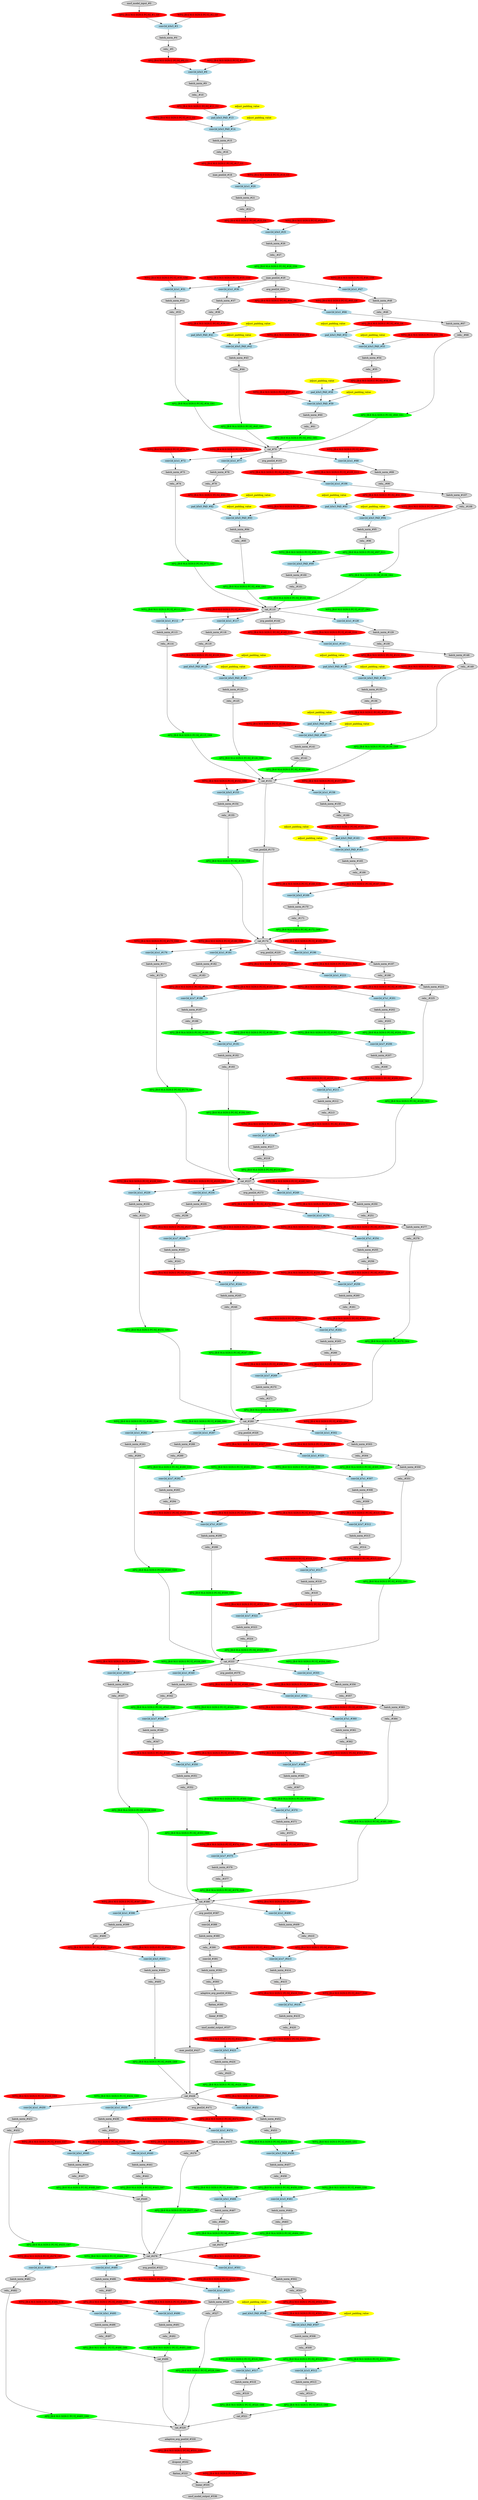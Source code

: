 strict digraph  {
"0 /nncf_model_input_0" [id=0, label="nncf_model_input_#0", style=filled, type=nncf_model_input];
"1 SymmetricQuantizer/symmetric_quantize_0" [color=red, id=1, label="AFQ_[B:4 M:S SGN:S PC:N]_#1_G0", style=filled, type=symmetric_quantize];
"2 Inception3/BasicConv2d[Conv2d_1a_3x3]/NNCFConv2d[conv]/ModuleDict[pre_ops]/UpdateWeight[0]/SymmetricQuantizer[op]/symmetric_quantize_0" [color=red, id=2, label="WFQ_[B:4 M:S SGN:S PC:Y]_#2_G0", style=filled, type=symmetric_quantize];
"3 Inception3/BasicConv2d[Conv2d_1a_3x3]/NNCFConv2d[conv]/conv2d_0" [color=lightblue, id=3, label="conv2d_k3x3_#3", style=filled, type=conv2d];
"4 Inception3/BasicConv2d[Conv2d_1a_3x3]/NNCFBatchNorm2d[bn]/batch_norm_0" [id=4, label="batch_norm_#4", style=filled, type=batch_norm];
"5 Inception3/BasicConv2d[Conv2d_1a_3x3]/relu__0" [id=5, label="relu__#5", style=filled, type=relu_];
"6 Inception3/BasicConv2d[Conv2d_1a_3x3]/SymmetricQuantizer/symmetric_quantize_0" [color=red, id=6, label="AFQ_[B:4 M:S SGN:U PC:N]_#6_G1", style=filled, type=symmetric_quantize];
"7 Inception3/BasicConv2d[Conv2d_2a_3x3]/NNCFConv2d[conv]/ModuleDict[pre_ops]/UpdateWeight[0]/SymmetricQuantizer[op]/symmetric_quantize_0" [color=red, id=7, label="WFQ_[B:4 M:S SGN:S PC:Y]_#7_G1", style=filled, type=symmetric_quantize];
"8 Inception3/BasicConv2d[Conv2d_2a_3x3]/NNCFConv2d[conv]/conv2d_0" [color=lightblue, id=8, label="conv2d_k3x3_#8", style=filled, type=conv2d];
"9 Inception3/BasicConv2d[Conv2d_2a_3x3]/NNCFBatchNorm2d[bn]/batch_norm_0" [id=9, label="batch_norm_#9", style=filled, type=batch_norm];
"10 Inception3/BasicConv2d[Conv2d_2a_3x3]/relu__0" [id=10, label="relu__#10", style=filled, type=relu_];
"11 Inception3/BasicConv2d[Conv2d_2a_3x3]/SymmetricQuantizer/symmetric_quantize_0" [color=red, id=11, label="AFQ_[B:4 M:S SGN:U PC:N]_#11_G2", style=filled, type=symmetric_quantize];
"12 Inception3/BasicConv2d[Conv2d_2b_3x3]/NNCFConv2d[conv]/ModuleDict[pre_ops]/UpdateWeight[1]/SymmetricQuantizer[op]/symmetric_quantize_0" [color=red, id=12, label="WFQ_[B:4 M:S SGN:S PC:Y]_#12_G2", style=filled, type=symmetric_quantize];
"13 Inception3/BasicConv2d[Conv2d_2b_3x3]/NNCFConv2d[conv]/pad_0" [color=lightblue, id=13, label="pad_k3x3_PAD_#13", style=filled, type=pad];
"13 Inception3/BasicConv2d[Conv2d_2b_3x3]/NNCFConv2d[conv]/pad_0_apad" [color=yellow, label=adjust_padding_value, style=filled, type=""];
"14 Inception3/BasicConv2d[Conv2d_2b_3x3]/NNCFConv2d[conv]/conv2d_0" [color=lightblue, id=14, label="conv2d_k3x3_PAD_#14", style=filled, type=conv2d];
"14 Inception3/BasicConv2d[Conv2d_2b_3x3]/NNCFConv2d[conv]/conv2d_0_apad" [color=yellow, label=adjust_padding_value, style=filled, type=""];
"15 Inception3/BasicConv2d[Conv2d_2b_3x3]/NNCFBatchNorm2d[bn]/batch_norm_0" [id=15, label="batch_norm_#15", style=filled, type=batch_norm];
"16 Inception3/BasicConv2d[Conv2d_2b_3x3]/relu__0" [id=16, label="relu__#16", style=filled, type=relu_];
"17 Inception3/BasicConv2d[Conv2d_2b_3x3]/SymmetricQuantizer/symmetric_quantize_0" [color=red, id=17, label="AFQ_[B:4 M:S SGN:U PC:N]_#17_G3", style=filled, type=symmetric_quantize];
"18 Inception3/MaxPool2d[maxpool1]/max_pool2d_0" [id=18, label="max_pool2d_#18", style=filled, type=max_pool2d];
"19 Inception3/BasicConv2d[Conv2d_3b_1x1]/NNCFConv2d[conv]/ModuleDict[pre_ops]/UpdateWeight[0]/SymmetricQuantizer[op]/symmetric_quantize_0" [color=red, id=19, label="WFQ_[B:4 M:S SGN:S PC:Y]_#19_G3", style=filled, type=symmetric_quantize];
"20 Inception3/BasicConv2d[Conv2d_3b_1x1]/NNCFConv2d[conv]/conv2d_0" [color=lightblue, id=20, label="conv2d_k1x1_#20", style=filled, type=conv2d];
"21 Inception3/BasicConv2d[Conv2d_3b_1x1]/NNCFBatchNorm2d[bn]/batch_norm_0" [id=21, label="batch_norm_#21", style=filled, type=batch_norm];
"22 Inception3/BasicConv2d[Conv2d_3b_1x1]/relu__0" [id=22, label="relu__#22", style=filled, type=relu_];
"23 Inception3/BasicConv2d[Conv2d_3b_1x1]/SymmetricQuantizer/symmetric_quantize_0" [color=red, id=23, label="AFQ_[B:4 M:S SGN:U PC:N]_#23_G4", style=filled, type=symmetric_quantize];
"24 Inception3/BasicConv2d[Conv2d_4a_3x3]/NNCFConv2d[conv]/ModuleDict[pre_ops]/UpdateWeight[0]/SymmetricQuantizer[op]/symmetric_quantize_0" [color=red, id=24, label="WFQ_[B:4 M:S SGN:S PC:Y]_#24_G4", style=filled, type=symmetric_quantize];
"25 Inception3/BasicConv2d[Conv2d_4a_3x3]/NNCFConv2d[conv]/conv2d_0" [color=lightblue, id=25, label="conv2d_k3x3_#25", style=filled, type=conv2d];
"26 Inception3/BasicConv2d[Conv2d_4a_3x3]/NNCFBatchNorm2d[bn]/batch_norm_0" [id=26, label="batch_norm_#26", style=filled, type=batch_norm];
"27 Inception3/BasicConv2d[Conv2d_4a_3x3]/relu__0" [id=27, label="relu__#27", style=filled, type=relu_];
"28 Inception3/BasicConv2d[Conv2d_4a_3x3]/AsymmetricQuantizer/asymmetric_quantize_0" [color=green, id=28, label="AFQ_[B:8 M:A SGN:S PC:N]_#28_G56", style=filled, type=asymmetric_quantize];
"29 Inception3/MaxPool2d[maxpool2]/max_pool2d_0" [id=29, label="max_pool2d_#29", style=filled, type=max_pool2d];
"30 Inception3/InceptionA[Mixed_5b]/BasicConv2d[branch1x1]/NNCFConv2d[conv]/ModuleDict[pre_ops]/UpdateWeight[0]/SymmetricQuantizer[op]/symmetric_quantize_0" [color=red, id=30, label="WFQ_[B:4 M:S SGN:S PC:Y]_#30_G56", style=filled, type=symmetric_quantize];
"31 Inception3/InceptionA[Mixed_5b]/BasicConv2d[branch1x1]/NNCFConv2d[conv]/conv2d_0" [color=lightblue, id=31, label="conv2d_k1x1_#31", style=filled, type=conv2d];
"32 Inception3/InceptionA[Mixed_5b]/BasicConv2d[branch1x1]/NNCFBatchNorm2d[bn]/batch_norm_0" [id=32, label="batch_norm_#32", style=filled, type=batch_norm];
"33 Inception3/InceptionA[Mixed_5b]/BasicConv2d[branch1x1]/relu__0" [id=33, label="relu__#33", style=filled, type=relu_];
"34 Inception3/InceptionA[Mixed_5b]/BasicConv2d[branch1x1]/AsymmetricQuantizer/asymmetric_quantize_0" [color=green, id=34, label="AFQ_[B:8 M:A SGN:S PC:N]_#34_G61", style=filled, type=asymmetric_quantize];
"35 Inception3/InceptionA[Mixed_5b]/BasicConv2d[branch5x5_1]/NNCFConv2d[conv]/ModuleDict[pre_ops]/UpdateWeight[0]/SymmetricQuantizer[op]/symmetric_quantize_0" [color=red, id=35, label="WFQ_[B:4 M:S SGN:S PC:Y]_#35_G56", style=filled, type=symmetric_quantize];
"36 Inception3/InceptionA[Mixed_5b]/BasicConv2d[branch5x5_1]/NNCFConv2d[conv]/conv2d_0" [color=lightblue, id=36, label="conv2d_k1x1_#36", style=filled, type=conv2d];
"37 Inception3/InceptionA[Mixed_5b]/BasicConv2d[branch5x5_1]/NNCFBatchNorm2d[bn]/batch_norm_0" [id=37, label="batch_norm_#37", style=filled, type=batch_norm];
"38 Inception3/InceptionA[Mixed_5b]/BasicConv2d[branch5x5_1]/relu__0" [id=38, label="relu__#38", style=filled, type=relu_];
"39 Inception3/InceptionA[Mixed_5b]/BasicConv2d[branch5x5_1]/SymmetricQuantizer/symmetric_quantize_0" [color=red, id=39, label="AFQ_[B:4 M:S SGN:U PC:N]_#39_G5", style=filled, type=symmetric_quantize];
"40 Inception3/InceptionA[Mixed_5b]/BasicConv2d[branch5x5_2]/NNCFConv2d[conv]/ModuleDict[pre_ops]/UpdateWeight[1]/SymmetricQuantizer[op]/symmetric_quantize_0" [color=red, id=40, label="WFQ_[B:4 M:S SGN:S PC:Y]_#40_G5", style=filled, type=symmetric_quantize];
"41 Inception3/InceptionA[Mixed_5b]/BasicConv2d[branch5x5_2]/NNCFConv2d[conv]/pad_0" [color=lightblue, id=41, label="pad_k5x5_PAD_#41", style=filled, type=pad];
"41 Inception3/InceptionA[Mixed_5b]/BasicConv2d[branch5x5_2]/NNCFConv2d[conv]/pad_0_apad" [color=yellow, label=adjust_padding_value, style=filled, type=""];
"42 Inception3/InceptionA[Mixed_5b]/BasicConv2d[branch5x5_2]/NNCFConv2d[conv]/conv2d_0" [color=lightblue, id=42, label="conv2d_k5x5_PAD_#42", style=filled, type=conv2d];
"42 Inception3/InceptionA[Mixed_5b]/BasicConv2d[branch5x5_2]/NNCFConv2d[conv]/conv2d_0_apad" [color=yellow, label=adjust_padding_value, style=filled, type=""];
"43 Inception3/InceptionA[Mixed_5b]/BasicConv2d[branch5x5_2]/NNCFBatchNorm2d[bn]/batch_norm_0" [id=43, label="batch_norm_#43", style=filled, type=batch_norm];
"44 Inception3/InceptionA[Mixed_5b]/BasicConv2d[branch5x5_2]/relu__0" [id=44, label="relu__#44", style=filled, type=relu_];
"45 Inception3/InceptionA[Mixed_5b]/BasicConv2d[branch5x5_2]/AsymmetricQuantizer/asymmetric_quantize_0" [color=green, id=45, label="AFQ_[B:8 M:A SGN:S PC:N]_#45_G61", style=filled, type=asymmetric_quantize];
"46 Inception3/InceptionA[Mixed_5b]/BasicConv2d[branch3x3dbl_1]/NNCFConv2d[conv]/ModuleDict[pre_ops]/UpdateWeight[0]/SymmetricQuantizer[op]/symmetric_quantize_0" [color=red, id=46, label="WFQ_[B:4 M:S SGN:S PC:Y]_#46_G56", style=filled, type=symmetric_quantize];
"47 Inception3/InceptionA[Mixed_5b]/BasicConv2d[branch3x3dbl_1]/NNCFConv2d[conv]/conv2d_0" [color=lightblue, id=47, label="conv2d_k1x1_#47", style=filled, type=conv2d];
"48 Inception3/InceptionA[Mixed_5b]/BasicConv2d[branch3x3dbl_1]/NNCFBatchNorm2d[bn]/batch_norm_0" [id=48, label="batch_norm_#48", style=filled, type=batch_norm];
"49 Inception3/InceptionA[Mixed_5b]/BasicConv2d[branch3x3dbl_1]/relu__0" [id=49, label="relu__#49", style=filled, type=relu_];
"50 Inception3/InceptionA[Mixed_5b]/BasicConv2d[branch3x3dbl_1]/SymmetricQuantizer/symmetric_quantize_0" [color=red, id=50, label="AFQ_[B:4 M:S SGN:U PC:N]_#50_G6", style=filled, type=symmetric_quantize];
"51 Inception3/InceptionA[Mixed_5b]/BasicConv2d[branch3x3dbl_2]/NNCFConv2d[conv]/ModuleDict[pre_ops]/UpdateWeight[1]/SymmetricQuantizer[op]/symmetric_quantize_0" [color=red, id=51, label="WFQ_[B:4 M:S SGN:S PC:Y]_#51_G6", style=filled, type=symmetric_quantize];
"52 Inception3/InceptionA[Mixed_5b]/BasicConv2d[branch3x3dbl_2]/NNCFConv2d[conv]/pad_0" [color=lightblue, id=52, label="pad_k3x3_PAD_#52", style=filled, type=pad];
"52 Inception3/InceptionA[Mixed_5b]/BasicConv2d[branch3x3dbl_2]/NNCFConv2d[conv]/pad_0_apad" [color=yellow, label=adjust_padding_value, style=filled, type=""];
"53 Inception3/InceptionA[Mixed_5b]/BasicConv2d[branch3x3dbl_2]/NNCFConv2d[conv]/conv2d_0" [color=lightblue, id=53, label="conv2d_k3x3_PAD_#53", style=filled, type=conv2d];
"53 Inception3/InceptionA[Mixed_5b]/BasicConv2d[branch3x3dbl_2]/NNCFConv2d[conv]/conv2d_0_apad" [color=yellow, label=adjust_padding_value, style=filled, type=""];
"54 Inception3/InceptionA[Mixed_5b]/BasicConv2d[branch3x3dbl_2]/NNCFBatchNorm2d[bn]/batch_norm_0" [id=54, label="batch_norm_#54", style=filled, type=batch_norm];
"55 Inception3/InceptionA[Mixed_5b]/BasicConv2d[branch3x3dbl_2]/relu__0" [id=55, label="relu__#55", style=filled, type=relu_];
"56 Inception3/InceptionA[Mixed_5b]/BasicConv2d[branch3x3dbl_2]/SymmetricQuantizer/symmetric_quantize_0" [color=red, id=56, label="AFQ_[B:4 M:S SGN:U PC:N]_#56_G7", style=filled, type=symmetric_quantize];
"57 Inception3/InceptionA[Mixed_5b]/BasicConv2d[branch3x3dbl_3]/NNCFConv2d[conv]/ModuleDict[pre_ops]/UpdateWeight[1]/SymmetricQuantizer[op]/symmetric_quantize_0" [color=red, id=57, label="WFQ_[B:4 M:S SGN:S PC:Y]_#57_G7", style=filled, type=symmetric_quantize];
"58 Inception3/InceptionA[Mixed_5b]/BasicConv2d[branch3x3dbl_3]/NNCFConv2d[conv]/pad_0" [color=lightblue, id=58, label="pad_k3x3_PAD_#58", style=filled, type=pad];
"58 Inception3/InceptionA[Mixed_5b]/BasicConv2d[branch3x3dbl_3]/NNCFConv2d[conv]/pad_0_apad" [color=yellow, label=adjust_padding_value, style=filled, type=""];
"59 Inception3/InceptionA[Mixed_5b]/BasicConv2d[branch3x3dbl_3]/NNCFConv2d[conv]/conv2d_0" [color=lightblue, id=59, label="conv2d_k3x3_PAD_#59", style=filled, type=conv2d];
"59 Inception3/InceptionA[Mixed_5b]/BasicConv2d[branch3x3dbl_3]/NNCFConv2d[conv]/conv2d_0_apad" [color=yellow, label=adjust_padding_value, style=filled, type=""];
"60 Inception3/InceptionA[Mixed_5b]/BasicConv2d[branch3x3dbl_3]/NNCFBatchNorm2d[bn]/batch_norm_0" [id=60, label="batch_norm_#60", style=filled, type=batch_norm];
"61 Inception3/InceptionA[Mixed_5b]/BasicConv2d[branch3x3dbl_3]/relu__0" [id=61, label="relu__#61", style=filled, type=relu_];
"62 Inception3/InceptionA[Mixed_5b]/BasicConv2d[branch3x3dbl_3]/AsymmetricQuantizer/asymmetric_quantize_0" [color=green, id=62, label="AFQ_[B:8 M:A SGN:S PC:N]_#62_G61", style=filled, type=asymmetric_quantize];
"63 Inception3/InceptionA[Mixed_5b]/avg_pool2d_0" [id=63, label="avg_pool2d_#63", style=filled, type=avg_pool2d];
"64 Inception3/InceptionA[Mixed_5b]/SymmetricQuantizer/symmetric_quantize_0" [color=red, id=64, label="AFQ_[B:4 M:S SGN:U PC:N]_#64_G8", style=filled, type=symmetric_quantize];
"65 Inception3/InceptionA[Mixed_5b]/BasicConv2d[branch_pool]/NNCFConv2d[conv]/ModuleDict[pre_ops]/UpdateWeight[0]/SymmetricQuantizer[op]/symmetric_quantize_0" [color=red, id=65, label="WFQ_[B:4 M:S SGN:S PC:Y]_#65_G8", style=filled, type=symmetric_quantize];
"66 Inception3/InceptionA[Mixed_5b]/BasicConv2d[branch_pool]/NNCFConv2d[conv]/conv2d_0" [color=lightblue, id=66, label="conv2d_k1x1_#66", style=filled, type=conv2d];
"67 Inception3/InceptionA[Mixed_5b]/BasicConv2d[branch_pool]/NNCFBatchNorm2d[bn]/batch_norm_0" [id=67, label="batch_norm_#67", style=filled, type=batch_norm];
"68 Inception3/InceptionA[Mixed_5b]/BasicConv2d[branch_pool]/relu__0" [id=68, label="relu__#68", style=filled, type=relu_];
"69 Inception3/InceptionA[Mixed_5b]/BasicConv2d[branch_pool]/AsymmetricQuantizer/asymmetric_quantize_0" [color=green, id=69, label="AFQ_[B:8 M:A SGN:S PC:N]_#69_G61", style=filled, type=asymmetric_quantize];
"70 Inception3/InceptionA[Mixed_5b]/cat_0" [id=70, label="cat_#70", style=filled, type=cat];
"71 Inception3/InceptionA[Mixed_5c]/BasicConv2d[branch1x1]/NNCFConv2d[conv]/ModuleDict[pre_ops]/UpdateWeight[0]/SymmetricQuantizer[op]/symmetric_quantize_0" [color=red, id=71, label="WFQ_[B:4 M:S SGN:S PC:Y]_#71_G61", style=filled, type=symmetric_quantize];
"72 Inception3/InceptionA[Mixed_5c]/BasicConv2d[branch1x1]/NNCFConv2d[conv]/conv2d_0" [color=lightblue, id=72, label="conv2d_k1x1_#72", style=filled, type=conv2d];
"73 Inception3/InceptionA[Mixed_5c]/BasicConv2d[branch1x1]/NNCFBatchNorm2d[bn]/batch_norm_0" [id=73, label="batch_norm_#73", style=filled, type=batch_norm];
"74 Inception3/InceptionA[Mixed_5c]/BasicConv2d[branch1x1]/relu__0" [id=74, label="relu__#74", style=filled, type=relu_];
"75 Inception3/InceptionA[Mixed_5c]/BasicConv2d[branch1x1]/AsymmetricQuantizer/asymmetric_quantize_0" [color=green, id=75, label="AFQ_[B:8 M:A SGN:S PC:N]_#75_G62", style=filled, type=asymmetric_quantize];
"76 Inception3/InceptionA[Mixed_5c]/BasicConv2d[branch5x5_1]/NNCFConv2d[conv]/ModuleDict[pre_ops]/UpdateWeight[0]/SymmetricQuantizer[op]/symmetric_quantize_0" [color=red, id=76, label="WFQ_[B:4 M:S SGN:S PC:Y]_#76_G61", style=filled, type=symmetric_quantize];
"77 Inception3/InceptionA[Mixed_5c]/BasicConv2d[branch5x5_1]/NNCFConv2d[conv]/conv2d_0" [color=lightblue, id=77, label="conv2d_k1x1_#77", style=filled, type=conv2d];
"78 Inception3/InceptionA[Mixed_5c]/BasicConv2d[branch5x5_1]/NNCFBatchNorm2d[bn]/batch_norm_0" [id=78, label="batch_norm_#78", style=filled, type=batch_norm];
"79 Inception3/InceptionA[Mixed_5c]/BasicConv2d[branch5x5_1]/relu__0" [id=79, label="relu__#79", style=filled, type=relu_];
"80 Inception3/InceptionA[Mixed_5c]/BasicConv2d[branch5x5_1]/SymmetricQuantizer/symmetric_quantize_0" [color=red, id=80, label="AFQ_[B:4 M:S SGN:U PC:N]_#80_G9", style=filled, type=symmetric_quantize];
"81 Inception3/InceptionA[Mixed_5c]/BasicConv2d[branch5x5_2]/NNCFConv2d[conv]/ModuleDict[pre_ops]/UpdateWeight[1]/SymmetricQuantizer[op]/symmetric_quantize_0" [color=red, id=81, label="WFQ_[B:4 M:S SGN:S PC:Y]_#81_G9", style=filled, type=symmetric_quantize];
"82 Inception3/InceptionA[Mixed_5c]/BasicConv2d[branch5x5_2]/NNCFConv2d[conv]/pad_0" [color=lightblue, id=82, label="pad_k5x5_PAD_#82", style=filled, type=pad];
"82 Inception3/InceptionA[Mixed_5c]/BasicConv2d[branch5x5_2]/NNCFConv2d[conv]/pad_0_apad" [color=yellow, label=adjust_padding_value, style=filled, type=""];
"83 Inception3/InceptionA[Mixed_5c]/BasicConv2d[branch5x5_2]/NNCFConv2d[conv]/conv2d_0" [color=lightblue, id=83, label="conv2d_k5x5_PAD_#83", style=filled, type=conv2d];
"83 Inception3/InceptionA[Mixed_5c]/BasicConv2d[branch5x5_2]/NNCFConv2d[conv]/conv2d_0_apad" [color=yellow, label=adjust_padding_value, style=filled, type=""];
"84 Inception3/InceptionA[Mixed_5c]/BasicConv2d[branch5x5_2]/NNCFBatchNorm2d[bn]/batch_norm_0" [id=84, label="batch_norm_#84", style=filled, type=batch_norm];
"85 Inception3/InceptionA[Mixed_5c]/BasicConv2d[branch5x5_2]/relu__0" [id=85, label="relu__#85", style=filled, type=relu_];
"86 Inception3/InceptionA[Mixed_5c]/BasicConv2d[branch5x5_2]/AsymmetricQuantizer/asymmetric_quantize_0" [color=green, id=86, label="AFQ_[B:8 M:A SGN:S PC:N]_#86_G62", style=filled, type=asymmetric_quantize];
"87 Inception3/InceptionA[Mixed_5c]/BasicConv2d[branch3x3dbl_1]/NNCFConv2d[conv]/ModuleDict[pre_ops]/UpdateWeight[0]/SymmetricQuantizer[op]/symmetric_quantize_0" [color=red, id=87, label="WFQ_[B:4 M:S SGN:S PC:Y]_#87_G61", style=filled, type=symmetric_quantize];
"88 Inception3/InceptionA[Mixed_5c]/BasicConv2d[branch3x3dbl_1]/NNCFConv2d[conv]/conv2d_0" [color=lightblue, id=88, label="conv2d_k1x1_#88", style=filled, type=conv2d];
"89 Inception3/InceptionA[Mixed_5c]/BasicConv2d[branch3x3dbl_1]/NNCFBatchNorm2d[bn]/batch_norm_0" [id=89, label="batch_norm_#89", style=filled, type=batch_norm];
"90 Inception3/InceptionA[Mixed_5c]/BasicConv2d[branch3x3dbl_1]/relu__0" [id=90, label="relu__#90", style=filled, type=relu_];
"91 Inception3/InceptionA[Mixed_5c]/BasicConv2d[branch3x3dbl_1]/SymmetricQuantizer/symmetric_quantize_0" [color=red, id=91, label="AFQ_[B:4 M:S SGN:U PC:N]_#91_G10", style=filled, type=symmetric_quantize];
"92 Inception3/InceptionA[Mixed_5c]/BasicConv2d[branch3x3dbl_2]/NNCFConv2d[conv]/ModuleDict[pre_ops]/UpdateWeight[1]/SymmetricQuantizer[op]/symmetric_quantize_0" [color=red, id=92, label="WFQ_[B:4 M:S SGN:S PC:Y]_#92_G10", style=filled, type=symmetric_quantize];
"93 Inception3/InceptionA[Mixed_5c]/BasicConv2d[branch3x3dbl_2]/NNCFConv2d[conv]/pad_0" [color=lightblue, id=93, label="pad_k3x3_PAD_#93", style=filled, type=pad];
"93 Inception3/InceptionA[Mixed_5c]/BasicConv2d[branch3x3dbl_2]/NNCFConv2d[conv]/pad_0_apad" [color=yellow, label=adjust_padding_value, style=filled, type=""];
"94 Inception3/InceptionA[Mixed_5c]/BasicConv2d[branch3x3dbl_2]/NNCFConv2d[conv]/conv2d_0" [color=lightblue, id=94, label="conv2d_k3x3_PAD_#94", style=filled, type=conv2d];
"94 Inception3/InceptionA[Mixed_5c]/BasicConv2d[branch3x3dbl_2]/NNCFConv2d[conv]/conv2d_0_apad" [color=yellow, label=adjust_padding_value, style=filled, type=""];
"95 Inception3/InceptionA[Mixed_5c]/BasicConv2d[branch3x3dbl_2]/NNCFBatchNorm2d[bn]/batch_norm_0" [id=95, label="batch_norm_#95", style=filled, type=batch_norm];
"96 Inception3/InceptionA[Mixed_5c]/BasicConv2d[branch3x3dbl_2]/relu__0" [id=96, label="relu__#96", style=filled, type=relu_];
"97 Inception3/InceptionA[Mixed_5c]/BasicConv2d[branch3x3dbl_2]/AsymmetricQuantizer/asymmetric_quantize_0" [color=green, id=97, label="AFQ_[B:8 M:A SGN:S PC:N]_#97_G11", style=filled, type=asymmetric_quantize];
"98 Inception3/InceptionA[Mixed_5c]/BasicConv2d[branch3x3dbl_3]/NNCFConv2d[conv]/ModuleDict[pre_ops]/UpdateWeight[0]/SymmetricQuantizer[op]/symmetric_quantize_0" [color=green, id=98, label="WFQ_[B:8 M:S SGN:S PC:Y]_#98_G11", style=filled, type=symmetric_quantize];
"99 Inception3/InceptionA[Mixed_5c]/BasicConv2d[branch3x3dbl_3]/NNCFConv2d[conv]/conv2d_0" [color=lightblue, id=99, label="conv2d_k3x3_PAD_#99", style=filled, type=conv2d];
"100 Inception3/InceptionA[Mixed_5c]/BasicConv2d[branch3x3dbl_3]/NNCFBatchNorm2d[bn]/batch_norm_0" [id=100, label="batch_norm_#100", style=filled, type=batch_norm];
"101 Inception3/InceptionA[Mixed_5c]/BasicConv2d[branch3x3dbl_3]/relu__0" [id=101, label="relu__#101", style=filled, type=relu_];
"102 Inception3/InceptionA[Mixed_5c]/BasicConv2d[branch3x3dbl_3]/AsymmetricQuantizer/asymmetric_quantize_0" [color=green, id=102, label="AFQ_[B:8 M:A SGN:S PC:N]_#102_G62", style=filled, type=asymmetric_quantize];
"103 Inception3/InceptionA[Mixed_5c]/avg_pool2d_0" [id=103, label="avg_pool2d_#103", style=filled, type=avg_pool2d];
"104 Inception3/InceptionA[Mixed_5c]/SymmetricQuantizer/symmetric_quantize_0" [color=red, id=104, label="AFQ_[B:4 M:S SGN:U PC:N]_#104_G12", style=filled, type=symmetric_quantize];
"105 Inception3/InceptionA[Mixed_5c]/BasicConv2d[branch_pool]/NNCFConv2d[conv]/ModuleDict[pre_ops]/UpdateWeight[0]/SymmetricQuantizer[op]/symmetric_quantize_0" [color=red, id=105, label="WFQ_[B:4 M:S SGN:S PC:Y]_#105_G12", style=filled, type=symmetric_quantize];
"106 Inception3/InceptionA[Mixed_5c]/BasicConv2d[branch_pool]/NNCFConv2d[conv]/conv2d_0" [color=lightblue, id=106, label="conv2d_k1x1_#106", style=filled, type=conv2d];
"107 Inception3/InceptionA[Mixed_5c]/BasicConv2d[branch_pool]/NNCFBatchNorm2d[bn]/batch_norm_0" [id=107, label="batch_norm_#107", style=filled, type=batch_norm];
"108 Inception3/InceptionA[Mixed_5c]/BasicConv2d[branch_pool]/relu__0" [id=108, label="relu__#108", style=filled, type=relu_];
"109 Inception3/InceptionA[Mixed_5c]/BasicConv2d[branch_pool]/AsymmetricQuantizer/asymmetric_quantize_0" [color=green, id=109, label="AFQ_[B:8 M:A SGN:S PC:N]_#109_G62", style=filled, type=asymmetric_quantize];
"110 Inception3/InceptionA[Mixed_5c]/cat_0" [id=110, label="cat_#110", style=filled, type=cat];
"111 Inception3/InceptionA[Mixed_5d]/BasicConv2d[branch1x1]/NNCFConv2d[conv]/ModuleDict[pre_ops]/UpdateWeight[0]/SymmetricQuantizer[op]/symmetric_quantize_0" [color=green, id=111, label="WFQ_[B:8 M:S SGN:S PC:Y]_#111_G62", style=filled, type=symmetric_quantize];
"112 Inception3/InceptionA[Mixed_5d]/BasicConv2d[branch1x1]/NNCFConv2d[conv]/conv2d_0" [color=lightblue, id=112, label="conv2d_k1x1_#112", style=filled, type=conv2d];
"113 Inception3/InceptionA[Mixed_5d]/BasicConv2d[branch1x1]/NNCFBatchNorm2d[bn]/batch_norm_0" [id=113, label="batch_norm_#113", style=filled, type=batch_norm];
"114 Inception3/InceptionA[Mixed_5d]/BasicConv2d[branch1x1]/relu__0" [id=114, label="relu__#114", style=filled, type=relu_];
"115 Inception3/InceptionA[Mixed_5d]/BasicConv2d[branch1x1]/AsymmetricQuantizer/asymmetric_quantize_0" [color=green, id=115, label="AFQ_[B:8 M:A SGN:S PC:N]_#115_G68", style=filled, type=asymmetric_quantize];
"116 Inception3/InceptionA[Mixed_5d]/BasicConv2d[branch5x5_1]/NNCFConv2d[conv]/ModuleDict[pre_ops]/UpdateWeight[0]/SymmetricQuantizer[op]/symmetric_quantize_0" [color=red, id=116, label="WFQ_[B:4 M:S SGN:S PC:Y]_#116_G62", style=filled, type=symmetric_quantize];
"117 Inception3/InceptionA[Mixed_5d]/BasicConv2d[branch5x5_1]/NNCFConv2d[conv]/conv2d_0" [color=lightblue, id=117, label="conv2d_k1x1_#117", style=filled, type=conv2d];
"118 Inception3/InceptionA[Mixed_5d]/BasicConv2d[branch5x5_1]/NNCFBatchNorm2d[bn]/batch_norm_0" [id=118, label="batch_norm_#118", style=filled, type=batch_norm];
"119 Inception3/InceptionA[Mixed_5d]/BasicConv2d[branch5x5_1]/relu__0" [id=119, label="relu__#119", style=filled, type=relu_];
"120 Inception3/InceptionA[Mixed_5d]/BasicConv2d[branch5x5_1]/SymmetricQuantizer/symmetric_quantize_0" [color=red, id=120, label="AFQ_[B:4 M:S SGN:U PC:N]_#120_G13", style=filled, type=symmetric_quantize];
"121 Inception3/InceptionA[Mixed_5d]/BasicConv2d[branch5x5_2]/NNCFConv2d[conv]/ModuleDict[pre_ops]/UpdateWeight[1]/SymmetricQuantizer[op]/symmetric_quantize_0" [color=red, id=121, label="WFQ_[B:4 M:S SGN:S PC:Y]_#121_G13", style=filled, type=symmetric_quantize];
"122 Inception3/InceptionA[Mixed_5d]/BasicConv2d[branch5x5_2]/NNCFConv2d[conv]/pad_0" [color=lightblue, id=122, label="pad_k5x5_PAD_#122", style=filled, type=pad];
"122 Inception3/InceptionA[Mixed_5d]/BasicConv2d[branch5x5_2]/NNCFConv2d[conv]/pad_0_apad" [color=yellow, label=adjust_padding_value, style=filled, type=""];
"123 Inception3/InceptionA[Mixed_5d]/BasicConv2d[branch5x5_2]/NNCFConv2d[conv]/conv2d_0" [color=lightblue, id=123, label="conv2d_k5x5_PAD_#123", style=filled, type=conv2d];
"123 Inception3/InceptionA[Mixed_5d]/BasicConv2d[branch5x5_2]/NNCFConv2d[conv]/conv2d_0_apad" [color=yellow, label=adjust_padding_value, style=filled, type=""];
"124 Inception3/InceptionA[Mixed_5d]/BasicConv2d[branch5x5_2]/NNCFBatchNorm2d[bn]/batch_norm_0" [id=124, label="batch_norm_#124", style=filled, type=batch_norm];
"125 Inception3/InceptionA[Mixed_5d]/BasicConv2d[branch5x5_2]/relu__0" [id=125, label="relu__#125", style=filled, type=relu_];
"126 Inception3/InceptionA[Mixed_5d]/BasicConv2d[branch5x5_2]/AsymmetricQuantizer/asymmetric_quantize_0" [color=green, id=126, label="AFQ_[B:8 M:A SGN:S PC:N]_#126_G68", style=filled, type=asymmetric_quantize];
"127 Inception3/InceptionA[Mixed_5d]/BasicConv2d[branch3x3dbl_1]/NNCFConv2d[conv]/ModuleDict[pre_ops]/UpdateWeight[0]/SymmetricQuantizer[op]/symmetric_quantize_0" [color=green, id=127, label="WFQ_[B:8 M:S SGN:S PC:Y]_#127_G62", style=filled, type=symmetric_quantize];
"128 Inception3/InceptionA[Mixed_5d]/BasicConv2d[branch3x3dbl_1]/NNCFConv2d[conv]/conv2d_0" [color=lightblue, id=128, label="conv2d_k1x1_#128", style=filled, type=conv2d];
"129 Inception3/InceptionA[Mixed_5d]/BasicConv2d[branch3x3dbl_1]/NNCFBatchNorm2d[bn]/batch_norm_0" [id=129, label="batch_norm_#129", style=filled, type=batch_norm];
"130 Inception3/InceptionA[Mixed_5d]/BasicConv2d[branch3x3dbl_1]/relu__0" [id=130, label="relu__#130", style=filled, type=relu_];
"131 Inception3/InceptionA[Mixed_5d]/BasicConv2d[branch3x3dbl_1]/SymmetricQuantizer/symmetric_quantize_0" [color=red, id=131, label="AFQ_[B:4 M:S SGN:U PC:N]_#131_G14", style=filled, type=symmetric_quantize];
"132 Inception3/InceptionA[Mixed_5d]/BasicConv2d[branch3x3dbl_2]/NNCFConv2d[conv]/ModuleDict[pre_ops]/UpdateWeight[1]/SymmetricQuantizer[op]/symmetric_quantize_0" [color=red, id=132, label="WFQ_[B:4 M:S SGN:S PC:Y]_#132_G14", style=filled, type=symmetric_quantize];
"133 Inception3/InceptionA[Mixed_5d]/BasicConv2d[branch3x3dbl_2]/NNCFConv2d[conv]/pad_0" [color=lightblue, id=133, label="pad_k3x3_PAD_#133", style=filled, type=pad];
"133 Inception3/InceptionA[Mixed_5d]/BasicConv2d[branch3x3dbl_2]/NNCFConv2d[conv]/pad_0_apad" [color=yellow, label=adjust_padding_value, style=filled, type=""];
"134 Inception3/InceptionA[Mixed_5d]/BasicConv2d[branch3x3dbl_2]/NNCFConv2d[conv]/conv2d_0" [color=lightblue, id=134, label="conv2d_k3x3_PAD_#134", style=filled, type=conv2d];
"134 Inception3/InceptionA[Mixed_5d]/BasicConv2d[branch3x3dbl_2]/NNCFConv2d[conv]/conv2d_0_apad" [color=yellow, label=adjust_padding_value, style=filled, type=""];
"135 Inception3/InceptionA[Mixed_5d]/BasicConv2d[branch3x3dbl_2]/NNCFBatchNorm2d[bn]/batch_norm_0" [id=135, label="batch_norm_#135", style=filled, type=batch_norm];
"136 Inception3/InceptionA[Mixed_5d]/BasicConv2d[branch3x3dbl_2]/relu__0" [id=136, label="relu__#136", style=filled, type=relu_];
"137 Inception3/InceptionA[Mixed_5d]/BasicConv2d[branch3x3dbl_2]/SymmetricQuantizer/symmetric_quantize_0" [color=red, id=137, label="AFQ_[B:4 M:S SGN:U PC:N]_#137_G15", style=filled, type=symmetric_quantize];
"138 Inception3/InceptionA[Mixed_5d]/BasicConv2d[branch3x3dbl_3]/NNCFConv2d[conv]/ModuleDict[pre_ops]/UpdateWeight[1]/SymmetricQuantizer[op]/symmetric_quantize_0" [color=red, id=138, label="WFQ_[B:4 M:S SGN:S PC:Y]_#138_G15", style=filled, type=symmetric_quantize];
"139 Inception3/InceptionA[Mixed_5d]/BasicConv2d[branch3x3dbl_3]/NNCFConv2d[conv]/pad_0" [color=lightblue, id=139, label="pad_k3x3_PAD_#139", style=filled, type=pad];
"139 Inception3/InceptionA[Mixed_5d]/BasicConv2d[branch3x3dbl_3]/NNCFConv2d[conv]/pad_0_apad" [color=yellow, label=adjust_padding_value, style=filled, type=""];
"140 Inception3/InceptionA[Mixed_5d]/BasicConv2d[branch3x3dbl_3]/NNCFConv2d[conv]/conv2d_0" [color=lightblue, id=140, label="conv2d_k3x3_PAD_#140", style=filled, type=conv2d];
"140 Inception3/InceptionA[Mixed_5d]/BasicConv2d[branch3x3dbl_3]/NNCFConv2d[conv]/conv2d_0_apad" [color=yellow, label=adjust_padding_value, style=filled, type=""];
"141 Inception3/InceptionA[Mixed_5d]/BasicConv2d[branch3x3dbl_3]/NNCFBatchNorm2d[bn]/batch_norm_0" [id=141, label="batch_norm_#141", style=filled, type=batch_norm];
"142 Inception3/InceptionA[Mixed_5d]/BasicConv2d[branch3x3dbl_3]/relu__0" [id=142, label="relu__#142", style=filled, type=relu_];
"143 Inception3/InceptionA[Mixed_5d]/BasicConv2d[branch3x3dbl_3]/AsymmetricQuantizer/asymmetric_quantize_0" [color=green, id=143, label="AFQ_[B:8 M:A SGN:S PC:N]_#143_G68", style=filled, type=asymmetric_quantize];
"144 Inception3/InceptionA[Mixed_5d]/avg_pool2d_0" [id=144, label="avg_pool2d_#144", style=filled, type=avg_pool2d];
"145 Inception3/InceptionA[Mixed_5d]/SymmetricQuantizer/symmetric_quantize_0" [color=red, id=145, label="AFQ_[B:4 M:S SGN:U PC:N]_#145_G16", style=filled, type=symmetric_quantize];
"146 Inception3/InceptionA[Mixed_5d]/BasicConv2d[branch_pool]/NNCFConv2d[conv]/ModuleDict[pre_ops]/UpdateWeight[0]/SymmetricQuantizer[op]/symmetric_quantize_0" [color=red, id=146, label="WFQ_[B:4 M:S SGN:S PC:Y]_#146_G16", style=filled, type=symmetric_quantize];
"147 Inception3/InceptionA[Mixed_5d]/BasicConv2d[branch_pool]/NNCFConv2d[conv]/conv2d_0" [color=lightblue, id=147, label="conv2d_k1x1_#147", style=filled, type=conv2d];
"148 Inception3/InceptionA[Mixed_5d]/BasicConv2d[branch_pool]/NNCFBatchNorm2d[bn]/batch_norm_0" [id=148, label="batch_norm_#148", style=filled, type=batch_norm];
"149 Inception3/InceptionA[Mixed_5d]/BasicConv2d[branch_pool]/relu__0" [id=149, label="relu__#149", style=filled, type=relu_];
"150 Inception3/InceptionA[Mixed_5d]/BasicConv2d[branch_pool]/AsymmetricQuantizer/asymmetric_quantize_0" [color=green, id=150, label="AFQ_[B:8 M:A SGN:S PC:N]_#150_G68", style=filled, type=asymmetric_quantize];
"151 Inception3/InceptionA[Mixed_5d]/cat_0" [id=151, label="cat_#151", style=filled, type=cat];
"152 Inception3/InceptionB[Mixed_6a]/BasicConv2d[branch3x3]/NNCFConv2d[conv]/ModuleDict[pre_ops]/UpdateWeight[0]/SymmetricQuantizer[op]/symmetric_quantize_0" [color=red, id=152, label="WFQ_[B:4 M:S SGN:S PC:Y]_#152_G68", style=filled, type=symmetric_quantize];
"153 Inception3/InceptionB[Mixed_6a]/BasicConv2d[branch3x3]/NNCFConv2d[conv]/conv2d_0" [color=lightblue, id=153, label="conv2d_k3x3_#153", style=filled, type=conv2d];
"154 Inception3/InceptionB[Mixed_6a]/BasicConv2d[branch3x3]/NNCFBatchNorm2d[bn]/batch_norm_0" [id=154, label="batch_norm_#154", style=filled, type=batch_norm];
"155 Inception3/InceptionB[Mixed_6a]/BasicConv2d[branch3x3]/relu__0" [id=155, label="relu__#155", style=filled, type=relu_];
"156 Inception3/InceptionB[Mixed_6a]/BasicConv2d[branch3x3]/AsymmetricQuantizer/asymmetric_quantize_0" [color=green, id=156, label="AFQ_[B:8 M:A SGN:S PC:N]_#156_G68", style=filled, type=asymmetric_quantize];
"157 Inception3/InceptionB[Mixed_6a]/BasicConv2d[branch3x3dbl_1]/NNCFConv2d[conv]/ModuleDict[pre_ops]/UpdateWeight[0]/SymmetricQuantizer[op]/symmetric_quantize_0" [color=red, id=157, label="WFQ_[B:4 M:S SGN:S PC:Y]_#157_G68", style=filled, type=symmetric_quantize];
"158 Inception3/InceptionB[Mixed_6a]/BasicConv2d[branch3x3dbl_1]/NNCFConv2d[conv]/conv2d_0" [color=lightblue, id=158, label="conv2d_k1x1_#158", style=filled, type=conv2d];
"159 Inception3/InceptionB[Mixed_6a]/BasicConv2d[branch3x3dbl_1]/NNCFBatchNorm2d[bn]/batch_norm_0" [id=159, label="batch_norm_#159", style=filled, type=batch_norm];
"160 Inception3/InceptionB[Mixed_6a]/BasicConv2d[branch3x3dbl_1]/relu__0" [id=160, label="relu__#160", style=filled, type=relu_];
"161 Inception3/InceptionB[Mixed_6a]/BasicConv2d[branch3x3dbl_1]/SymmetricQuantizer/symmetric_quantize_0" [color=red, id=161, label="AFQ_[B:4 M:S SGN:U PC:N]_#161_G17", style=filled, type=symmetric_quantize];
"162 Inception3/InceptionB[Mixed_6a]/BasicConv2d[branch3x3dbl_2]/NNCFConv2d[conv]/ModuleDict[pre_ops]/UpdateWeight[1]/SymmetricQuantizer[op]/symmetric_quantize_0" [color=red, id=162, label="WFQ_[B:4 M:S SGN:S PC:Y]_#162_G17", style=filled, type=symmetric_quantize];
"163 Inception3/InceptionB[Mixed_6a]/BasicConv2d[branch3x3dbl_2]/NNCFConv2d[conv]/pad_0" [color=lightblue, id=163, label="pad_k3x3_PAD_#163", style=filled, type=pad];
"163 Inception3/InceptionB[Mixed_6a]/BasicConv2d[branch3x3dbl_2]/NNCFConv2d[conv]/pad_0_apad" [color=yellow, label=adjust_padding_value, style=filled, type=""];
"164 Inception3/InceptionB[Mixed_6a]/BasicConv2d[branch3x3dbl_2]/NNCFConv2d[conv]/conv2d_0" [color=lightblue, id=164, label="conv2d_k3x3_PAD_#164", style=filled, type=conv2d];
"164 Inception3/InceptionB[Mixed_6a]/BasicConv2d[branch3x3dbl_2]/NNCFConv2d[conv]/conv2d_0_apad" [color=yellow, label=adjust_padding_value, style=filled, type=""];
"165 Inception3/InceptionB[Mixed_6a]/BasicConv2d[branch3x3dbl_2]/NNCFBatchNorm2d[bn]/batch_norm_0" [id=165, label="batch_norm_#165", style=filled, type=batch_norm];
"166 Inception3/InceptionB[Mixed_6a]/BasicConv2d[branch3x3dbl_2]/relu__0" [id=166, label="relu__#166", style=filled, type=relu_];
"167 Inception3/InceptionB[Mixed_6a]/BasicConv2d[branch3x3dbl_2]/SymmetricQuantizer/symmetric_quantize_0" [color=red, id=167, label="AFQ_[B:4 M:S SGN:U PC:N]_#167_G18", style=filled, type=symmetric_quantize];
"168 Inception3/InceptionB[Mixed_6a]/BasicConv2d[branch3x3dbl_3]/NNCFConv2d[conv]/ModuleDict[pre_ops]/UpdateWeight[0]/SymmetricQuantizer[op]/symmetric_quantize_0" [color=red, id=168, label="WFQ_[B:4 M:S SGN:S PC:Y]_#168_G18", style=filled, type=symmetric_quantize];
"169 Inception3/InceptionB[Mixed_6a]/BasicConv2d[branch3x3dbl_3]/NNCFConv2d[conv]/conv2d_0" [color=lightblue, id=169, label="conv2d_k3x3_#169", style=filled, type=conv2d];
"170 Inception3/InceptionB[Mixed_6a]/BasicConv2d[branch3x3dbl_3]/NNCFBatchNorm2d[bn]/batch_norm_0" [id=170, label="batch_norm_#170", style=filled, type=batch_norm];
"171 Inception3/InceptionB[Mixed_6a]/BasicConv2d[branch3x3dbl_3]/relu__0" [id=171, label="relu__#171", style=filled, type=relu_];
"172 Inception3/InceptionB[Mixed_6a]/BasicConv2d[branch3x3dbl_3]/AsymmetricQuantizer/asymmetric_quantize_0" [color=green, id=172, label="AFQ_[B:8 M:A SGN:S PC:N]_#172_G68", style=filled, type=asymmetric_quantize];
"173 Inception3/InceptionB[Mixed_6a]/max_pool2d_0" [id=173, label="max_pool2d_#173", style=filled, type=max_pool2d];
"174 Inception3/InceptionB[Mixed_6a]/cat_0" [id=174, label="cat_#174", style=filled, type=cat];
"175 Inception3/InceptionC[Mixed_6b]/BasicConv2d[branch1x1]/NNCFConv2d[conv]/ModuleDict[pre_ops]/UpdateWeight[0]/SymmetricQuantizer[op]/symmetric_quantize_0" [color=red, id=175, label="WFQ_[B:4 M:S SGN:S PC:Y]_#175_G68", style=filled, type=symmetric_quantize];
"176 Inception3/InceptionC[Mixed_6b]/BasicConv2d[branch1x1]/NNCFConv2d[conv]/conv2d_0" [color=lightblue, id=176, label="conv2d_k1x1_#176", style=filled, type=conv2d];
"177 Inception3/InceptionC[Mixed_6b]/BasicConv2d[branch1x1]/NNCFBatchNorm2d[bn]/batch_norm_0" [id=177, label="batch_norm_#177", style=filled, type=batch_norm];
"178 Inception3/InceptionC[Mixed_6b]/BasicConv2d[branch1x1]/relu__0" [id=178, label="relu__#178", style=filled, type=relu_];
"179 Inception3/InceptionC[Mixed_6b]/BasicConv2d[branch1x1]/AsymmetricQuantizer/asymmetric_quantize_0" [color=green, id=179, label="AFQ_[B:8 M:A SGN:S PC:N]_#179_G63", style=filled, type=asymmetric_quantize];
"180 Inception3/InceptionC[Mixed_6b]/BasicConv2d[branch7x7_1]/NNCFConv2d[conv]/ModuleDict[pre_ops]/UpdateWeight[0]/SymmetricQuantizer[op]/symmetric_quantize_0" [color=red, id=180, label="WFQ_[B:4 M:S SGN:S PC:Y]_#180_G68", style=filled, type=symmetric_quantize];
"181 Inception3/InceptionC[Mixed_6b]/BasicConv2d[branch7x7_1]/NNCFConv2d[conv]/conv2d_0" [color=lightblue, id=181, label="conv2d_k1x1_#181", style=filled, type=conv2d];
"182 Inception3/InceptionC[Mixed_6b]/BasicConv2d[branch7x7_1]/NNCFBatchNorm2d[bn]/batch_norm_0" [id=182, label="batch_norm_#182", style=filled, type=batch_norm];
"183 Inception3/InceptionC[Mixed_6b]/BasicConv2d[branch7x7_1]/relu__0" [id=183, label="relu__#183", style=filled, type=relu_];
"184 Inception3/InceptionC[Mixed_6b]/BasicConv2d[branch7x7_1]/SymmetricQuantizer/symmetric_quantize_0" [color=red, id=184, label="AFQ_[B:4 M:S SGN:U PC:N]_#184_G19", style=filled, type=symmetric_quantize];
"185 Inception3/InceptionC[Mixed_6b]/BasicConv2d[branch7x7_2]/NNCFConv2d[conv]/ModuleDict[pre_ops]/UpdateWeight[0]/SymmetricQuantizer[op]/symmetric_quantize_0" [color=red, id=185, label="WFQ_[B:4 M:S SGN:S PC:Y]_#185_G19", style=filled, type=symmetric_quantize];
"186 Inception3/InceptionC[Mixed_6b]/BasicConv2d[branch7x7_2]/NNCFConv2d[conv]/conv2d_0" [color=lightblue, id=186, label="conv2d_k1x7_#186", style=filled, type=conv2d];
"187 Inception3/InceptionC[Mixed_6b]/BasicConv2d[branch7x7_2]/NNCFBatchNorm2d[bn]/batch_norm_0" [id=187, label="batch_norm_#187", style=filled, type=batch_norm];
"188 Inception3/InceptionC[Mixed_6b]/BasicConv2d[branch7x7_2]/relu__0" [id=188, label="relu__#188", style=filled, type=relu_];
"189 Inception3/InceptionC[Mixed_6b]/BasicConv2d[branch7x7_2]/AsymmetricQuantizer/asymmetric_quantize_0" [color=green, id=189, label="AFQ_[B:8 M:A SGN:S PC:N]_#189_G20", style=filled, type=asymmetric_quantize];
"190 Inception3/InceptionC[Mixed_6b]/BasicConv2d[branch7x7_3]/NNCFConv2d[conv]/ModuleDict[pre_ops]/UpdateWeight[0]/SymmetricQuantizer[op]/symmetric_quantize_0" [color=green, id=190, label="WFQ_[B:8 M:S SGN:S PC:Y]_#190_G20", style=filled, type=symmetric_quantize];
"191 Inception3/InceptionC[Mixed_6b]/BasicConv2d[branch7x7_3]/NNCFConv2d[conv]/conv2d_0" [color=lightblue, id=191, label="conv2d_k7x1_#191", style=filled, type=conv2d];
"192 Inception3/InceptionC[Mixed_6b]/BasicConv2d[branch7x7_3]/NNCFBatchNorm2d[bn]/batch_norm_0" [id=192, label="batch_norm_#192", style=filled, type=batch_norm];
"193 Inception3/InceptionC[Mixed_6b]/BasicConv2d[branch7x7_3]/relu__0" [id=193, label="relu__#193", style=filled, type=relu_];
"194 Inception3/InceptionC[Mixed_6b]/BasicConv2d[branch7x7_3]/AsymmetricQuantizer/asymmetric_quantize_0" [color=green, id=194, label="AFQ_[B:8 M:A SGN:S PC:N]_#194_G63", style=filled, type=asymmetric_quantize];
"195 Inception3/InceptionC[Mixed_6b]/BasicConv2d[branch7x7dbl_1]/NNCFConv2d[conv]/ModuleDict[pre_ops]/UpdateWeight[0]/SymmetricQuantizer[op]/symmetric_quantize_0" [color=red, id=195, label="WFQ_[B:4 M:S SGN:S PC:Y]_#195_G68", style=filled, type=symmetric_quantize];
"196 Inception3/InceptionC[Mixed_6b]/BasicConv2d[branch7x7dbl_1]/NNCFConv2d[conv]/conv2d_0" [color=lightblue, id=196, label="conv2d_k1x1_#196", style=filled, type=conv2d];
"197 Inception3/InceptionC[Mixed_6b]/BasicConv2d[branch7x7dbl_1]/NNCFBatchNorm2d[bn]/batch_norm_0" [id=197, label="batch_norm_#197", style=filled, type=batch_norm];
"198 Inception3/InceptionC[Mixed_6b]/BasicConv2d[branch7x7dbl_1]/relu__0" [id=198, label="relu__#198", style=filled, type=relu_];
"199 Inception3/InceptionC[Mixed_6b]/BasicConv2d[branch7x7dbl_1]/SymmetricQuantizer/symmetric_quantize_0" [color=red, id=199, label="AFQ_[B:4 M:S SGN:U PC:N]_#199_G21", style=filled, type=symmetric_quantize];
"200 Inception3/InceptionC[Mixed_6b]/BasicConv2d[branch7x7dbl_2]/NNCFConv2d[conv]/ModuleDict[pre_ops]/UpdateWeight[0]/SymmetricQuantizer[op]/symmetric_quantize_0" [color=red, id=200, label="WFQ_[B:4 M:S SGN:S PC:Y]_#200_G21", style=filled, type=symmetric_quantize];
"201 Inception3/InceptionC[Mixed_6b]/BasicConv2d[branch7x7dbl_2]/NNCFConv2d[conv]/conv2d_0" [color=lightblue, id=201, label="conv2d_k7x1_#201", style=filled, type=conv2d];
"202 Inception3/InceptionC[Mixed_6b]/BasicConv2d[branch7x7dbl_2]/NNCFBatchNorm2d[bn]/batch_norm_0" [id=202, label="batch_norm_#202", style=filled, type=batch_norm];
"203 Inception3/InceptionC[Mixed_6b]/BasicConv2d[branch7x7dbl_2]/relu__0" [id=203, label="relu__#203", style=filled, type=relu_];
"204 Inception3/InceptionC[Mixed_6b]/BasicConv2d[branch7x7dbl_2]/AsymmetricQuantizer/asymmetric_quantize_0" [color=green, id=204, label="AFQ_[B:8 M:A SGN:S PC:N]_#204_G22", style=filled, type=asymmetric_quantize];
"205 Inception3/InceptionC[Mixed_6b]/BasicConv2d[branch7x7dbl_3]/NNCFConv2d[conv]/ModuleDict[pre_ops]/UpdateWeight[0]/SymmetricQuantizer[op]/symmetric_quantize_0" [color=green, id=205, label="WFQ_[B:8 M:S SGN:S PC:Y]_#205_G22", style=filled, type=symmetric_quantize];
"206 Inception3/InceptionC[Mixed_6b]/BasicConv2d[branch7x7dbl_3]/NNCFConv2d[conv]/conv2d_0" [color=lightblue, id=206, label="conv2d_k1x7_#206", style=filled, type=conv2d];
"207 Inception3/InceptionC[Mixed_6b]/BasicConv2d[branch7x7dbl_3]/NNCFBatchNorm2d[bn]/batch_norm_0" [id=207, label="batch_norm_#207", style=filled, type=batch_norm];
"208 Inception3/InceptionC[Mixed_6b]/BasicConv2d[branch7x7dbl_3]/relu__0" [id=208, label="relu__#208", style=filled, type=relu_];
"209 Inception3/InceptionC[Mixed_6b]/BasicConv2d[branch7x7dbl_3]/SymmetricQuantizer/symmetric_quantize_0" [color=red, id=209, label="AFQ_[B:4 M:S SGN:U PC:N]_#209_G23", style=filled, type=symmetric_quantize];
"210 Inception3/InceptionC[Mixed_6b]/BasicConv2d[branch7x7dbl_4]/NNCFConv2d[conv]/ModuleDict[pre_ops]/UpdateWeight[0]/SymmetricQuantizer[op]/symmetric_quantize_0" [color=red, id=210, label="WFQ_[B:4 M:S SGN:S PC:Y]_#210_G23", style=filled, type=symmetric_quantize];
"211 Inception3/InceptionC[Mixed_6b]/BasicConv2d[branch7x7dbl_4]/NNCFConv2d[conv]/conv2d_0" [color=lightblue, id=211, label="conv2d_k7x1_#211", style=filled, type=conv2d];
"212 Inception3/InceptionC[Mixed_6b]/BasicConv2d[branch7x7dbl_4]/NNCFBatchNorm2d[bn]/batch_norm_0" [id=212, label="batch_norm_#212", style=filled, type=batch_norm];
"213 Inception3/InceptionC[Mixed_6b]/BasicConv2d[branch7x7dbl_4]/relu__0" [id=213, label="relu__#213", style=filled, type=relu_];
"214 Inception3/InceptionC[Mixed_6b]/BasicConv2d[branch7x7dbl_4]/SymmetricQuantizer/symmetric_quantize_0" [color=red, id=214, label="AFQ_[B:4 M:S SGN:U PC:N]_#214_G24", style=filled, type=symmetric_quantize];
"215 Inception3/InceptionC[Mixed_6b]/BasicConv2d[branch7x7dbl_5]/NNCFConv2d[conv]/ModuleDict[pre_ops]/UpdateWeight[0]/SymmetricQuantizer[op]/symmetric_quantize_0" [color=red, id=215, label="WFQ_[B:4 M:S SGN:S PC:Y]_#215_G24", style=filled, type=symmetric_quantize];
"216 Inception3/InceptionC[Mixed_6b]/BasicConv2d[branch7x7dbl_5]/NNCFConv2d[conv]/conv2d_0" [color=lightblue, id=216, label="conv2d_k1x7_#216", style=filled, type=conv2d];
"217 Inception3/InceptionC[Mixed_6b]/BasicConv2d[branch7x7dbl_5]/NNCFBatchNorm2d[bn]/batch_norm_0" [id=217, label="batch_norm_#217", style=filled, type=batch_norm];
"218 Inception3/InceptionC[Mixed_6b]/BasicConv2d[branch7x7dbl_5]/relu__0" [id=218, label="relu__#218", style=filled, type=relu_];
"219 Inception3/InceptionC[Mixed_6b]/BasicConv2d[branch7x7dbl_5]/AsymmetricQuantizer/asymmetric_quantize_0" [color=green, id=219, label="AFQ_[B:8 M:A SGN:S PC:N]_#219_G63", style=filled, type=asymmetric_quantize];
"220 Inception3/InceptionC[Mixed_6b]/avg_pool2d_0" [id=220, label="avg_pool2d_#220", style=filled, type=avg_pool2d];
"221 Inception3/InceptionC[Mixed_6b]/SymmetricQuantizer/symmetric_quantize_0" [color=red, id=221, label="AFQ_[B:4 M:S SGN:U PC:N]_#221_G25", style=filled, type=symmetric_quantize];
"222 Inception3/InceptionC[Mixed_6b]/BasicConv2d[branch_pool]/NNCFConv2d[conv]/ModuleDict[pre_ops]/UpdateWeight[0]/SymmetricQuantizer[op]/symmetric_quantize_0" [color=red, id=222, label="WFQ_[B:4 M:S SGN:S PC:Y]_#222_G25", style=filled, type=symmetric_quantize];
"223 Inception3/InceptionC[Mixed_6b]/BasicConv2d[branch_pool]/NNCFConv2d[conv]/conv2d_0" [color=lightblue, id=223, label="conv2d_k1x1_#223", style=filled, type=conv2d];
"224 Inception3/InceptionC[Mixed_6b]/BasicConv2d[branch_pool]/NNCFBatchNorm2d[bn]/batch_norm_0" [id=224, label="batch_norm_#224", style=filled, type=batch_norm];
"225 Inception3/InceptionC[Mixed_6b]/BasicConv2d[branch_pool]/relu__0" [id=225, label="relu__#225", style=filled, type=relu_];
"226 Inception3/InceptionC[Mixed_6b]/BasicConv2d[branch_pool]/AsymmetricQuantizer/asymmetric_quantize_0" [color=green, id=226, label="AFQ_[B:8 M:A SGN:S PC:N]_#226_G63", style=filled, type=asymmetric_quantize];
"227 Inception3/InceptionC[Mixed_6b]/cat_0" [id=227, label="cat_#227", style=filled, type=cat];
"228 Inception3/InceptionC[Mixed_6c]/BasicConv2d[branch1x1]/NNCFConv2d[conv]/ModuleDict[pre_ops]/UpdateWeight[0]/SymmetricQuantizer[op]/symmetric_quantize_0" [color=red, id=228, label="WFQ_[B:4 M:S SGN:S PC:Y]_#228_G63", style=filled, type=symmetric_quantize];
"229 Inception3/InceptionC[Mixed_6c]/BasicConv2d[branch1x1]/NNCFConv2d[conv]/conv2d_0" [color=lightblue, id=229, label="conv2d_k1x1_#229", style=filled, type=conv2d];
"230 Inception3/InceptionC[Mixed_6c]/BasicConv2d[branch1x1]/NNCFBatchNorm2d[bn]/batch_norm_0" [id=230, label="batch_norm_#230", style=filled, type=batch_norm];
"231 Inception3/InceptionC[Mixed_6c]/BasicConv2d[branch1x1]/relu__0" [id=231, label="relu__#231", style=filled, type=relu_];
"232 Inception3/InceptionC[Mixed_6c]/BasicConv2d[branch1x1]/AsymmetricQuantizer/asymmetric_quantize_0" [color=green, id=232, label="AFQ_[B:8 M:A SGN:S PC:N]_#232_G64", style=filled, type=asymmetric_quantize];
"233 Inception3/InceptionC[Mixed_6c]/BasicConv2d[branch7x7_1]/NNCFConv2d[conv]/ModuleDict[pre_ops]/UpdateWeight[0]/SymmetricQuantizer[op]/symmetric_quantize_0" [color=red, id=233, label="WFQ_[B:4 M:S SGN:S PC:Y]_#233_G63", style=filled, type=symmetric_quantize];
"234 Inception3/InceptionC[Mixed_6c]/BasicConv2d[branch7x7_1]/NNCFConv2d[conv]/conv2d_0" [color=lightblue, id=234, label="conv2d_k1x1_#234", style=filled, type=conv2d];
"235 Inception3/InceptionC[Mixed_6c]/BasicConv2d[branch7x7_1]/NNCFBatchNorm2d[bn]/batch_norm_0" [id=235, label="batch_norm_#235", style=filled, type=batch_norm];
"236 Inception3/InceptionC[Mixed_6c]/BasicConv2d[branch7x7_1]/relu__0" [id=236, label="relu__#236", style=filled, type=relu_];
"237 Inception3/InceptionC[Mixed_6c]/BasicConv2d[branch7x7_1]/SymmetricQuantizer/symmetric_quantize_0" [color=red, id=237, label="AFQ_[B:4 M:S SGN:U PC:N]_#237_G26", style=filled, type=symmetric_quantize];
"238 Inception3/InceptionC[Mixed_6c]/BasicConv2d[branch7x7_2]/NNCFConv2d[conv]/ModuleDict[pre_ops]/UpdateWeight[0]/SymmetricQuantizer[op]/symmetric_quantize_0" [color=red, id=238, label="WFQ_[B:4 M:S SGN:S PC:Y]_#238_G26", style=filled, type=symmetric_quantize];
"239 Inception3/InceptionC[Mixed_6c]/BasicConv2d[branch7x7_2]/NNCFConv2d[conv]/conv2d_0" [color=lightblue, id=239, label="conv2d_k1x7_#239", style=filled, type=conv2d];
"240 Inception3/InceptionC[Mixed_6c]/BasicConv2d[branch7x7_2]/NNCFBatchNorm2d[bn]/batch_norm_0" [id=240, label="batch_norm_#240", style=filled, type=batch_norm];
"241 Inception3/InceptionC[Mixed_6c]/BasicConv2d[branch7x7_2]/relu__0" [id=241, label="relu__#241", style=filled, type=relu_];
"242 Inception3/InceptionC[Mixed_6c]/BasicConv2d[branch7x7_2]/SymmetricQuantizer/symmetric_quantize_0" [color=red, id=242, label="AFQ_[B:4 M:S SGN:U PC:N]_#242_G27", style=filled, type=symmetric_quantize];
"243 Inception3/InceptionC[Mixed_6c]/BasicConv2d[branch7x7_3]/NNCFConv2d[conv]/ModuleDict[pre_ops]/UpdateWeight[0]/SymmetricQuantizer[op]/symmetric_quantize_0" [color=red, id=243, label="WFQ_[B:4 M:S SGN:S PC:Y]_#243_G27", style=filled, type=symmetric_quantize];
"244 Inception3/InceptionC[Mixed_6c]/BasicConv2d[branch7x7_3]/NNCFConv2d[conv]/conv2d_0" [color=lightblue, id=244, label="conv2d_k7x1_#244", style=filled, type=conv2d];
"245 Inception3/InceptionC[Mixed_6c]/BasicConv2d[branch7x7_3]/NNCFBatchNorm2d[bn]/batch_norm_0" [id=245, label="batch_norm_#245", style=filled, type=batch_norm];
"246 Inception3/InceptionC[Mixed_6c]/BasicConv2d[branch7x7_3]/relu__0" [id=246, label="relu__#246", style=filled, type=relu_];
"247 Inception3/InceptionC[Mixed_6c]/BasicConv2d[branch7x7_3]/AsymmetricQuantizer/asymmetric_quantize_0" [color=green, id=247, label="AFQ_[B:8 M:A SGN:S PC:N]_#247_G64", style=filled, type=asymmetric_quantize];
"248 Inception3/InceptionC[Mixed_6c]/BasicConv2d[branch7x7dbl_1]/NNCFConv2d[conv]/ModuleDict[pre_ops]/UpdateWeight[0]/SymmetricQuantizer[op]/symmetric_quantize_0" [color=red, id=248, label="WFQ_[B:4 M:S SGN:S PC:Y]_#248_G63", style=filled, type=symmetric_quantize];
"249 Inception3/InceptionC[Mixed_6c]/BasicConv2d[branch7x7dbl_1]/NNCFConv2d[conv]/conv2d_0" [color=lightblue, id=249, label="conv2d_k1x1_#249", style=filled, type=conv2d];
"250 Inception3/InceptionC[Mixed_6c]/BasicConv2d[branch7x7dbl_1]/NNCFBatchNorm2d[bn]/batch_norm_0" [id=250, label="batch_norm_#250", style=filled, type=batch_norm];
"251 Inception3/InceptionC[Mixed_6c]/BasicConv2d[branch7x7dbl_1]/relu__0" [id=251, label="relu__#251", style=filled, type=relu_];
"252 Inception3/InceptionC[Mixed_6c]/BasicConv2d[branch7x7dbl_1]/SymmetricQuantizer/symmetric_quantize_0" [color=red, id=252, label="AFQ_[B:4 M:S SGN:U PC:N]_#252_G28", style=filled, type=symmetric_quantize];
"253 Inception3/InceptionC[Mixed_6c]/BasicConv2d[branch7x7dbl_2]/NNCFConv2d[conv]/ModuleDict[pre_ops]/UpdateWeight[0]/SymmetricQuantizer[op]/symmetric_quantize_0" [color=red, id=253, label="WFQ_[B:4 M:S SGN:S PC:Y]_#253_G28", style=filled, type=symmetric_quantize];
"254 Inception3/InceptionC[Mixed_6c]/BasicConv2d[branch7x7dbl_2]/NNCFConv2d[conv]/conv2d_0" [color=lightblue, id=254, label="conv2d_k7x1_#254", style=filled, type=conv2d];
"255 Inception3/InceptionC[Mixed_6c]/BasicConv2d[branch7x7dbl_2]/NNCFBatchNorm2d[bn]/batch_norm_0" [id=255, label="batch_norm_#255", style=filled, type=batch_norm];
"256 Inception3/InceptionC[Mixed_6c]/BasicConv2d[branch7x7dbl_2]/relu__0" [id=256, label="relu__#256", style=filled, type=relu_];
"257 Inception3/InceptionC[Mixed_6c]/BasicConv2d[branch7x7dbl_2]/SymmetricQuantizer/symmetric_quantize_0" [color=red, id=257, label="AFQ_[B:4 M:S SGN:U PC:N]_#257_G29", style=filled, type=symmetric_quantize];
"258 Inception3/InceptionC[Mixed_6c]/BasicConv2d[branch7x7dbl_3]/NNCFConv2d[conv]/ModuleDict[pre_ops]/UpdateWeight[0]/SymmetricQuantizer[op]/symmetric_quantize_0" [color=red, id=258, label="WFQ_[B:4 M:S SGN:S PC:Y]_#258_G29", style=filled, type=symmetric_quantize];
"259 Inception3/InceptionC[Mixed_6c]/BasicConv2d[branch7x7dbl_3]/NNCFConv2d[conv]/conv2d_0" [color=lightblue, id=259, label="conv2d_k1x7_#259", style=filled, type=conv2d];
"260 Inception3/InceptionC[Mixed_6c]/BasicConv2d[branch7x7dbl_3]/NNCFBatchNorm2d[bn]/batch_norm_0" [id=260, label="batch_norm_#260", style=filled, type=batch_norm];
"261 Inception3/InceptionC[Mixed_6c]/BasicConv2d[branch7x7dbl_3]/relu__0" [id=261, label="relu__#261", style=filled, type=relu_];
"262 Inception3/InceptionC[Mixed_6c]/BasicConv2d[branch7x7dbl_3]/SymmetricQuantizer/symmetric_quantize_0" [color=red, id=262, label="AFQ_[B:4 M:S SGN:U PC:N]_#262_G30", style=filled, type=symmetric_quantize];
"263 Inception3/InceptionC[Mixed_6c]/BasicConv2d[branch7x7dbl_4]/NNCFConv2d[conv]/ModuleDict[pre_ops]/UpdateWeight[0]/SymmetricQuantizer[op]/symmetric_quantize_0" [color=red, id=263, label="WFQ_[B:4 M:S SGN:S PC:Y]_#263_G30", style=filled, type=symmetric_quantize];
"264 Inception3/InceptionC[Mixed_6c]/BasicConv2d[branch7x7dbl_4]/NNCFConv2d[conv]/conv2d_0" [color=lightblue, id=264, label="conv2d_k7x1_#264", style=filled, type=conv2d];
"265 Inception3/InceptionC[Mixed_6c]/BasicConv2d[branch7x7dbl_4]/NNCFBatchNorm2d[bn]/batch_norm_0" [id=265, label="batch_norm_#265", style=filled, type=batch_norm];
"266 Inception3/InceptionC[Mixed_6c]/BasicConv2d[branch7x7dbl_4]/relu__0" [id=266, label="relu__#266", style=filled, type=relu_];
"267 Inception3/InceptionC[Mixed_6c]/BasicConv2d[branch7x7dbl_4]/SymmetricQuantizer/symmetric_quantize_0" [color=red, id=267, label="AFQ_[B:4 M:S SGN:U PC:N]_#267_G31", style=filled, type=symmetric_quantize];
"268 Inception3/InceptionC[Mixed_6c]/BasicConv2d[branch7x7dbl_5]/NNCFConv2d[conv]/ModuleDict[pre_ops]/UpdateWeight[0]/SymmetricQuantizer[op]/symmetric_quantize_0" [color=red, id=268, label="WFQ_[B:4 M:S SGN:S PC:Y]_#268_G31", style=filled, type=symmetric_quantize];
"269 Inception3/InceptionC[Mixed_6c]/BasicConv2d[branch7x7dbl_5]/NNCFConv2d[conv]/conv2d_0" [color=lightblue, id=269, label="conv2d_k1x7_#269", style=filled, type=conv2d];
"270 Inception3/InceptionC[Mixed_6c]/BasicConv2d[branch7x7dbl_5]/NNCFBatchNorm2d[bn]/batch_norm_0" [id=270, label="batch_norm_#270", style=filled, type=batch_norm];
"271 Inception3/InceptionC[Mixed_6c]/BasicConv2d[branch7x7dbl_5]/relu__0" [id=271, label="relu__#271", style=filled, type=relu_];
"272 Inception3/InceptionC[Mixed_6c]/BasicConv2d[branch7x7dbl_5]/AsymmetricQuantizer/asymmetric_quantize_0" [color=green, id=272, label="AFQ_[B:8 M:A SGN:S PC:N]_#272_G64", style=filled, type=asymmetric_quantize];
"273 Inception3/InceptionC[Mixed_6c]/avg_pool2d_0" [id=273, label="avg_pool2d_#273", style=filled, type=avg_pool2d];
"274 Inception3/InceptionC[Mixed_6c]/SymmetricQuantizer/symmetric_quantize_0" [color=red, id=274, label="AFQ_[B:4 M:S SGN:U PC:N]_#274_G32", style=filled, type=symmetric_quantize];
"275 Inception3/InceptionC[Mixed_6c]/BasicConv2d[branch_pool]/NNCFConv2d[conv]/ModuleDict[pre_ops]/UpdateWeight[0]/SymmetricQuantizer[op]/symmetric_quantize_0" [color=red, id=275, label="WFQ_[B:4 M:S SGN:S PC:Y]_#275_G32", style=filled, type=symmetric_quantize];
"276 Inception3/InceptionC[Mixed_6c]/BasicConv2d[branch_pool]/NNCFConv2d[conv]/conv2d_0" [color=lightblue, id=276, label="conv2d_k1x1_#276", style=filled, type=conv2d];
"277 Inception3/InceptionC[Mixed_6c]/BasicConv2d[branch_pool]/NNCFBatchNorm2d[bn]/batch_norm_0" [id=277, label="batch_norm_#277", style=filled, type=batch_norm];
"278 Inception3/InceptionC[Mixed_6c]/BasicConv2d[branch_pool]/relu__0" [id=278, label="relu__#278", style=filled, type=relu_];
"279 Inception3/InceptionC[Mixed_6c]/BasicConv2d[branch_pool]/AsymmetricQuantizer/asymmetric_quantize_0" [color=green, id=279, label="AFQ_[B:8 M:A SGN:S PC:N]_#279_G64", style=filled, type=asymmetric_quantize];
"280 Inception3/InceptionC[Mixed_6c]/cat_0" [id=280, label="cat_#280", style=filled, type=cat];
"281 Inception3/InceptionC[Mixed_6d]/BasicConv2d[branch1x1]/NNCFConv2d[conv]/ModuleDict[pre_ops]/UpdateWeight[0]/SymmetricQuantizer[op]/symmetric_quantize_0" [color=green, id=281, label="WFQ_[B:8 M:S SGN:S PC:Y]_#281_G64", style=filled, type=symmetric_quantize];
"282 Inception3/InceptionC[Mixed_6d]/BasicConv2d[branch1x1]/NNCFConv2d[conv]/conv2d_0" [color=lightblue, id=282, label="conv2d_k1x1_#282", style=filled, type=conv2d];
"283 Inception3/InceptionC[Mixed_6d]/BasicConv2d[branch1x1]/NNCFBatchNorm2d[bn]/batch_norm_0" [id=283, label="batch_norm_#283", style=filled, type=batch_norm];
"284 Inception3/InceptionC[Mixed_6d]/BasicConv2d[branch1x1]/relu__0" [id=284, label="relu__#284", style=filled, type=relu_];
"285 Inception3/InceptionC[Mixed_6d]/BasicConv2d[branch1x1]/AsymmetricQuantizer/asymmetric_quantize_0" [color=green, id=285, label="AFQ_[B:8 M:A SGN:S PC:N]_#285_G65", style=filled, type=asymmetric_quantize];
"286 Inception3/InceptionC[Mixed_6d]/BasicConv2d[branch7x7_1]/NNCFConv2d[conv]/ModuleDict[pre_ops]/UpdateWeight[0]/SymmetricQuantizer[op]/symmetric_quantize_0" [color=green, id=286, label="WFQ_[B:8 M:S SGN:S PC:Y]_#286_G64", style=filled, type=symmetric_quantize];
"287 Inception3/InceptionC[Mixed_6d]/BasicConv2d[branch7x7_1]/NNCFConv2d[conv]/conv2d_0" [color=lightblue, id=287, label="conv2d_k1x1_#287", style=filled, type=conv2d];
"288 Inception3/InceptionC[Mixed_6d]/BasicConv2d[branch7x7_1]/NNCFBatchNorm2d[bn]/batch_norm_0" [id=288, label="batch_norm_#288", style=filled, type=batch_norm];
"289 Inception3/InceptionC[Mixed_6d]/BasicConv2d[branch7x7_1]/relu__0" [id=289, label="relu__#289", style=filled, type=relu_];
"290 Inception3/InceptionC[Mixed_6d]/BasicConv2d[branch7x7_1]/AsymmetricQuantizer/asymmetric_quantize_0" [color=green, id=290, label="AFQ_[B:8 M:A SGN:S PC:N]_#290_G33", style=filled, type=asymmetric_quantize];
"291 Inception3/InceptionC[Mixed_6d]/BasicConv2d[branch7x7_2]/NNCFConv2d[conv]/ModuleDict[pre_ops]/UpdateWeight[0]/SymmetricQuantizer[op]/symmetric_quantize_0" [color=green, id=291, label="WFQ_[B:8 M:S SGN:S PC:Y]_#291_G33", style=filled, type=symmetric_quantize];
"292 Inception3/InceptionC[Mixed_6d]/BasicConv2d[branch7x7_2]/NNCFConv2d[conv]/conv2d_0" [color=lightblue, id=292, label="conv2d_k1x7_#292", style=filled, type=conv2d];
"293 Inception3/InceptionC[Mixed_6d]/BasicConv2d[branch7x7_2]/NNCFBatchNorm2d[bn]/batch_norm_0" [id=293, label="batch_norm_#293", style=filled, type=batch_norm];
"294 Inception3/InceptionC[Mixed_6d]/BasicConv2d[branch7x7_2]/relu__0" [id=294, label="relu__#294", style=filled, type=relu_];
"295 Inception3/InceptionC[Mixed_6d]/BasicConv2d[branch7x7_2]/SymmetricQuantizer/symmetric_quantize_0" [color=red, id=295, label="AFQ_[B:4 M:S SGN:U PC:N]_#295_G34", style=filled, type=symmetric_quantize];
"296 Inception3/InceptionC[Mixed_6d]/BasicConv2d[branch7x7_3]/NNCFConv2d[conv]/ModuleDict[pre_ops]/UpdateWeight[0]/SymmetricQuantizer[op]/symmetric_quantize_0" [color=red, id=296, label="WFQ_[B:4 M:S SGN:S PC:Y]_#296_G34", style=filled, type=symmetric_quantize];
"297 Inception3/InceptionC[Mixed_6d]/BasicConv2d[branch7x7_3]/NNCFConv2d[conv]/conv2d_0" [color=lightblue, id=297, label="conv2d_k7x1_#297", style=filled, type=conv2d];
"298 Inception3/InceptionC[Mixed_6d]/BasicConv2d[branch7x7_3]/NNCFBatchNorm2d[bn]/batch_norm_0" [id=298, label="batch_norm_#298", style=filled, type=batch_norm];
"299 Inception3/InceptionC[Mixed_6d]/BasicConv2d[branch7x7_3]/relu__0" [id=299, label="relu__#299", style=filled, type=relu_];
"300 Inception3/InceptionC[Mixed_6d]/BasicConv2d[branch7x7_3]/AsymmetricQuantizer/asymmetric_quantize_0" [color=green, id=300, label="AFQ_[B:8 M:A SGN:S PC:N]_#300_G65", style=filled, type=asymmetric_quantize];
"301 Inception3/InceptionC[Mixed_6d]/BasicConv2d[branch7x7dbl_1]/NNCFConv2d[conv]/ModuleDict[pre_ops]/UpdateWeight[0]/SymmetricQuantizer[op]/symmetric_quantize_0" [color=red, id=301, label="WFQ_[B:4 M:S SGN:S PC:Y]_#301_G64", style=filled, type=symmetric_quantize];
"302 Inception3/InceptionC[Mixed_6d]/BasicConv2d[branch7x7dbl_1]/NNCFConv2d[conv]/conv2d_0" [color=lightblue, id=302, label="conv2d_k1x1_#302", style=filled, type=conv2d];
"303 Inception3/InceptionC[Mixed_6d]/BasicConv2d[branch7x7dbl_1]/NNCFBatchNorm2d[bn]/batch_norm_0" [id=303, label="batch_norm_#303", style=filled, type=batch_norm];
"304 Inception3/InceptionC[Mixed_6d]/BasicConv2d[branch7x7dbl_1]/relu__0" [id=304, label="relu__#304", style=filled, type=relu_];
"305 Inception3/InceptionC[Mixed_6d]/BasicConv2d[branch7x7dbl_1]/AsymmetricQuantizer/asymmetric_quantize_0" [color=green, id=305, label="AFQ_[B:8 M:A SGN:S PC:N]_#305_G35", style=filled, type=asymmetric_quantize];
"306 Inception3/InceptionC[Mixed_6d]/BasicConv2d[branch7x7dbl_2]/NNCFConv2d[conv]/ModuleDict[pre_ops]/UpdateWeight[0]/SymmetricQuantizer[op]/symmetric_quantize_0" [color=green, id=306, label="WFQ_[B:8 M:S SGN:S PC:Y]_#306_G35", style=filled, type=symmetric_quantize];
"307 Inception3/InceptionC[Mixed_6d]/BasicConv2d[branch7x7dbl_2]/NNCFConv2d[conv]/conv2d_0" [color=lightblue, id=307, label="conv2d_k7x1_#307", style=filled, type=conv2d];
"308 Inception3/InceptionC[Mixed_6d]/BasicConv2d[branch7x7dbl_2]/NNCFBatchNorm2d[bn]/batch_norm_0" [id=308, label="batch_norm_#308", style=filled, type=batch_norm];
"309 Inception3/InceptionC[Mixed_6d]/BasicConv2d[branch7x7dbl_2]/relu__0" [id=309, label="relu__#309", style=filled, type=relu_];
"310 Inception3/InceptionC[Mixed_6d]/BasicConv2d[branch7x7dbl_2]/SymmetricQuantizer/symmetric_quantize_0" [color=red, id=310, label="AFQ_[B:4 M:S SGN:U PC:N]_#310_G36", style=filled, type=symmetric_quantize];
"311 Inception3/InceptionC[Mixed_6d]/BasicConv2d[branch7x7dbl_3]/NNCFConv2d[conv]/ModuleDict[pre_ops]/UpdateWeight[0]/SymmetricQuantizer[op]/symmetric_quantize_0" [color=red, id=311, label="WFQ_[B:4 M:S SGN:S PC:Y]_#311_G36", style=filled, type=symmetric_quantize];
"312 Inception3/InceptionC[Mixed_6d]/BasicConv2d[branch7x7dbl_3]/NNCFConv2d[conv]/conv2d_0" [color=lightblue, id=312, label="conv2d_k1x7_#312", style=filled, type=conv2d];
"313 Inception3/InceptionC[Mixed_6d]/BasicConv2d[branch7x7dbl_3]/NNCFBatchNorm2d[bn]/batch_norm_0" [id=313, label="batch_norm_#313", style=filled, type=batch_norm];
"314 Inception3/InceptionC[Mixed_6d]/BasicConv2d[branch7x7dbl_3]/relu__0" [id=314, label="relu__#314", style=filled, type=relu_];
"315 Inception3/InceptionC[Mixed_6d]/BasicConv2d[branch7x7dbl_3]/SymmetricQuantizer/symmetric_quantize_0" [color=red, id=315, label="AFQ_[B:4 M:S SGN:U PC:N]_#315_G37", style=filled, type=symmetric_quantize];
"316 Inception3/InceptionC[Mixed_6d]/BasicConv2d[branch7x7dbl_4]/NNCFConv2d[conv]/ModuleDict[pre_ops]/UpdateWeight[0]/SymmetricQuantizer[op]/symmetric_quantize_0" [color=red, id=316, label="WFQ_[B:4 M:S SGN:S PC:Y]_#316_G37", style=filled, type=symmetric_quantize];
"317 Inception3/InceptionC[Mixed_6d]/BasicConv2d[branch7x7dbl_4]/NNCFConv2d[conv]/conv2d_0" [color=lightblue, id=317, label="conv2d_k7x1_#317", style=filled, type=conv2d];
"318 Inception3/InceptionC[Mixed_6d]/BasicConv2d[branch7x7dbl_4]/NNCFBatchNorm2d[bn]/batch_norm_0" [id=318, label="batch_norm_#318", style=filled, type=batch_norm];
"319 Inception3/InceptionC[Mixed_6d]/BasicConv2d[branch7x7dbl_4]/relu__0" [id=319, label="relu__#319", style=filled, type=relu_];
"320 Inception3/InceptionC[Mixed_6d]/BasicConv2d[branch7x7dbl_4]/SymmetricQuantizer/symmetric_quantize_0" [color=red, id=320, label="AFQ_[B:4 M:S SGN:U PC:N]_#320_G38", style=filled, type=symmetric_quantize];
"321 Inception3/InceptionC[Mixed_6d]/BasicConv2d[branch7x7dbl_5]/NNCFConv2d[conv]/ModuleDict[pre_ops]/UpdateWeight[0]/SymmetricQuantizer[op]/symmetric_quantize_0" [color=red, id=321, label="WFQ_[B:4 M:S SGN:S PC:Y]_#321_G38", style=filled, type=symmetric_quantize];
"322 Inception3/InceptionC[Mixed_6d]/BasicConv2d[branch7x7dbl_5]/NNCFConv2d[conv]/conv2d_0" [color=lightblue, id=322, label="conv2d_k1x7_#322", style=filled, type=conv2d];
"323 Inception3/InceptionC[Mixed_6d]/BasicConv2d[branch7x7dbl_5]/NNCFBatchNorm2d[bn]/batch_norm_0" [id=323, label="batch_norm_#323", style=filled, type=batch_norm];
"324 Inception3/InceptionC[Mixed_6d]/BasicConv2d[branch7x7dbl_5]/relu__0" [id=324, label="relu__#324", style=filled, type=relu_];
"325 Inception3/InceptionC[Mixed_6d]/BasicConv2d[branch7x7dbl_5]/AsymmetricQuantizer/asymmetric_quantize_0" [color=green, id=325, label="AFQ_[B:8 M:A SGN:S PC:N]_#325_G65", style=filled, type=asymmetric_quantize];
"326 Inception3/InceptionC[Mixed_6d]/avg_pool2d_0" [id=326, label="avg_pool2d_#326", style=filled, type=avg_pool2d];
"327 Inception3/InceptionC[Mixed_6d]/SymmetricQuantizer/symmetric_quantize_0" [color=red, id=327, label="AFQ_[B:4 M:S SGN:U PC:N]_#327_G39", style=filled, type=symmetric_quantize];
"328 Inception3/InceptionC[Mixed_6d]/BasicConv2d[branch_pool]/NNCFConv2d[conv]/ModuleDict[pre_ops]/UpdateWeight[0]/SymmetricQuantizer[op]/symmetric_quantize_0" [color=red, id=328, label="WFQ_[B:4 M:S SGN:S PC:Y]_#328_G39", style=filled, type=symmetric_quantize];
"329 Inception3/InceptionC[Mixed_6d]/BasicConv2d[branch_pool]/NNCFConv2d[conv]/conv2d_0" [color=lightblue, id=329, label="conv2d_k1x1_#329", style=filled, type=conv2d];
"330 Inception3/InceptionC[Mixed_6d]/BasicConv2d[branch_pool]/NNCFBatchNorm2d[bn]/batch_norm_0" [id=330, label="batch_norm_#330", style=filled, type=batch_norm];
"331 Inception3/InceptionC[Mixed_6d]/BasicConv2d[branch_pool]/relu__0" [id=331, label="relu__#331", style=filled, type=relu_];
"332 Inception3/InceptionC[Mixed_6d]/BasicConv2d[branch_pool]/AsymmetricQuantizer/asymmetric_quantize_0" [color=green, id=332, label="AFQ_[B:8 M:A SGN:S PC:N]_#332_G65", style=filled, type=asymmetric_quantize];
"333 Inception3/InceptionC[Mixed_6d]/cat_0" [id=333, label="cat_#333", style=filled, type=cat];
"334 Inception3/InceptionC[Mixed_6e]/BasicConv2d[branch1x1]/NNCFConv2d[conv]/ModuleDict[pre_ops]/UpdateWeight[0]/SymmetricQuantizer[op]/symmetric_quantize_0" [color=red, id=334, label="WFQ_[B:4 M:S SGN:S PC:Y]_#334_G65", style=filled, type=symmetric_quantize];
"335 Inception3/InceptionC[Mixed_6e]/BasicConv2d[branch1x1]/NNCFConv2d[conv]/conv2d_0" [color=lightblue, id=335, label="conv2d_k1x1_#335", style=filled, type=conv2d];
"336 Inception3/InceptionC[Mixed_6e]/BasicConv2d[branch1x1]/NNCFBatchNorm2d[bn]/batch_norm_0" [id=336, label="batch_norm_#336", style=filled, type=batch_norm];
"337 Inception3/InceptionC[Mixed_6e]/BasicConv2d[branch1x1]/relu__0" [id=337, label="relu__#337", style=filled, type=relu_];
"338 Inception3/InceptionC[Mixed_6e]/BasicConv2d[branch1x1]/AsymmetricQuantizer/asymmetric_quantize_0" [color=green, id=338, label="AFQ_[B:8 M:A SGN:S PC:N]_#338_G69", style=filled, type=asymmetric_quantize];
"339 Inception3/InceptionC[Mixed_6e]/BasicConv2d[branch7x7_1]/NNCFConv2d[conv]/ModuleDict[pre_ops]/UpdateWeight[0]/SymmetricQuantizer[op]/symmetric_quantize_0" [color=green, id=339, label="WFQ_[B:8 M:S SGN:S PC:Y]_#339_G65", style=filled, type=symmetric_quantize];
"340 Inception3/InceptionC[Mixed_6e]/BasicConv2d[branch7x7_1]/NNCFConv2d[conv]/conv2d_0" [color=lightblue, id=340, label="conv2d_k1x1_#340", style=filled, type=conv2d];
"341 Inception3/InceptionC[Mixed_6e]/BasicConv2d[branch7x7_1]/NNCFBatchNorm2d[bn]/batch_norm_0" [id=341, label="batch_norm_#341", style=filled, type=batch_norm];
"342 Inception3/InceptionC[Mixed_6e]/BasicConv2d[branch7x7_1]/relu__0" [id=342, label="relu__#342", style=filled, type=relu_];
"343 Inception3/InceptionC[Mixed_6e]/BasicConv2d[branch7x7_1]/AsymmetricQuantizer/asymmetric_quantize_0" [color=green, id=343, label="AFQ_[B:8 M:A SGN:S PC:N]_#343_G40", style=filled, type=asymmetric_quantize];
"344 Inception3/InceptionC[Mixed_6e]/BasicConv2d[branch7x7_2]/NNCFConv2d[conv]/ModuleDict[pre_ops]/UpdateWeight[0]/SymmetricQuantizer[op]/symmetric_quantize_0" [color=green, id=344, label="WFQ_[B:8 M:S SGN:S PC:Y]_#344_G40", style=filled, type=symmetric_quantize];
"345 Inception3/InceptionC[Mixed_6e]/BasicConv2d[branch7x7_2]/NNCFConv2d[conv]/conv2d_0" [color=lightblue, id=345, label="conv2d_k1x7_#345", style=filled, type=conv2d];
"346 Inception3/InceptionC[Mixed_6e]/BasicConv2d[branch7x7_2]/NNCFBatchNorm2d[bn]/batch_norm_0" [id=346, label="batch_norm_#346", style=filled, type=batch_norm];
"347 Inception3/InceptionC[Mixed_6e]/BasicConv2d[branch7x7_2]/relu__0" [id=347, label="relu__#347", style=filled, type=relu_];
"348 Inception3/InceptionC[Mixed_6e]/BasicConv2d[branch7x7_2]/SymmetricQuantizer/symmetric_quantize_0" [color=red, id=348, label="AFQ_[B:4 M:S SGN:U PC:N]_#348_G41", style=filled, type=symmetric_quantize];
"349 Inception3/InceptionC[Mixed_6e]/BasicConv2d[branch7x7_3]/NNCFConv2d[conv]/ModuleDict[pre_ops]/UpdateWeight[0]/SymmetricQuantizer[op]/symmetric_quantize_0" [color=red, id=349, label="WFQ_[B:4 M:S SGN:S PC:Y]_#349_G41", style=filled, type=symmetric_quantize];
"350 Inception3/InceptionC[Mixed_6e]/BasicConv2d[branch7x7_3]/NNCFConv2d[conv]/conv2d_0" [color=lightblue, id=350, label="conv2d_k7x1_#350", style=filled, type=conv2d];
"351 Inception3/InceptionC[Mixed_6e]/BasicConv2d[branch7x7_3]/NNCFBatchNorm2d[bn]/batch_norm_0" [id=351, label="batch_norm_#351", style=filled, type=batch_norm];
"352 Inception3/InceptionC[Mixed_6e]/BasicConv2d[branch7x7_3]/relu__0" [id=352, label="relu__#352", style=filled, type=relu_];
"353 Inception3/InceptionC[Mixed_6e]/BasicConv2d[branch7x7_3]/AsymmetricQuantizer/asymmetric_quantize_0" [color=green, id=353, label="AFQ_[B:8 M:A SGN:S PC:N]_#353_G69", style=filled, type=asymmetric_quantize];
"354 Inception3/InceptionC[Mixed_6e]/BasicConv2d[branch7x7dbl_1]/NNCFConv2d[conv]/ModuleDict[pre_ops]/UpdateWeight[0]/SymmetricQuantizer[op]/symmetric_quantize_0" [color=green, id=354, label="WFQ_[B:8 M:S SGN:S PC:Y]_#354_G65", style=filled, type=symmetric_quantize];
"355 Inception3/InceptionC[Mixed_6e]/BasicConv2d[branch7x7dbl_1]/NNCFConv2d[conv]/conv2d_0" [color=lightblue, id=355, label="conv2d_k1x1_#355", style=filled, type=conv2d];
"356 Inception3/InceptionC[Mixed_6e]/BasicConv2d[branch7x7dbl_1]/NNCFBatchNorm2d[bn]/batch_norm_0" [id=356, label="batch_norm_#356", style=filled, type=batch_norm];
"357 Inception3/InceptionC[Mixed_6e]/BasicConv2d[branch7x7dbl_1]/relu__0" [id=357, label="relu__#357", style=filled, type=relu_];
"358 Inception3/InceptionC[Mixed_6e]/BasicConv2d[branch7x7dbl_1]/SymmetricQuantizer/symmetric_quantize_0" [color=red, id=358, label="AFQ_[B:4 M:S SGN:U PC:N]_#358_G42", style=filled, type=symmetric_quantize];
"359 Inception3/InceptionC[Mixed_6e]/BasicConv2d[branch7x7dbl_2]/NNCFConv2d[conv]/ModuleDict[pre_ops]/UpdateWeight[0]/SymmetricQuantizer[op]/symmetric_quantize_0" [color=red, id=359, label="WFQ_[B:4 M:S SGN:S PC:Y]_#359_G42", style=filled, type=symmetric_quantize];
"360 Inception3/InceptionC[Mixed_6e]/BasicConv2d[branch7x7dbl_2]/NNCFConv2d[conv]/conv2d_0" [color=lightblue, id=360, label="conv2d_k7x1_#360", style=filled, type=conv2d];
"361 Inception3/InceptionC[Mixed_6e]/BasicConv2d[branch7x7dbl_2]/NNCFBatchNorm2d[bn]/batch_norm_0" [id=361, label="batch_norm_#361", style=filled, type=batch_norm];
"362 Inception3/InceptionC[Mixed_6e]/BasicConv2d[branch7x7dbl_2]/relu__0" [id=362, label="relu__#362", style=filled, type=relu_];
"363 Inception3/InceptionC[Mixed_6e]/BasicConv2d[branch7x7dbl_2]/SymmetricQuantizer/symmetric_quantize_0" [color=red, id=363, label="AFQ_[B:4 M:S SGN:U PC:N]_#363_G43", style=filled, type=symmetric_quantize];
"364 Inception3/InceptionC[Mixed_6e]/BasicConv2d[branch7x7dbl_3]/NNCFConv2d[conv]/ModuleDict[pre_ops]/UpdateWeight[0]/SymmetricQuantizer[op]/symmetric_quantize_0" [color=red, id=364, label="WFQ_[B:4 M:S SGN:S PC:Y]_#364_G43", style=filled, type=symmetric_quantize];
"365 Inception3/InceptionC[Mixed_6e]/BasicConv2d[branch7x7dbl_3]/NNCFConv2d[conv]/conv2d_0" [color=lightblue, id=365, label="conv2d_k1x7_#365", style=filled, type=conv2d];
"366 Inception3/InceptionC[Mixed_6e]/BasicConv2d[branch7x7dbl_3]/NNCFBatchNorm2d[bn]/batch_norm_0" [id=366, label="batch_norm_#366", style=filled, type=batch_norm];
"367 Inception3/InceptionC[Mixed_6e]/BasicConv2d[branch7x7dbl_3]/relu__0" [id=367, label="relu__#367", style=filled, type=relu_];
"368 Inception3/InceptionC[Mixed_6e]/BasicConv2d[branch7x7dbl_3]/AsymmetricQuantizer/asymmetric_quantize_0" [color=green, id=368, label="AFQ_[B:8 M:A SGN:S PC:N]_#368_G44", style=filled, type=asymmetric_quantize];
"369 Inception3/InceptionC[Mixed_6e]/BasicConv2d[branch7x7dbl_4]/NNCFConv2d[conv]/ModuleDict[pre_ops]/UpdateWeight[0]/SymmetricQuantizer[op]/symmetric_quantize_0" [color=green, id=369, label="WFQ_[B:8 M:S SGN:S PC:Y]_#369_G44", style=filled, type=symmetric_quantize];
"370 Inception3/InceptionC[Mixed_6e]/BasicConv2d[branch7x7dbl_4]/NNCFConv2d[conv]/conv2d_0" [color=lightblue, id=370, label="conv2d_k7x1_#370", style=filled, type=conv2d];
"371 Inception3/InceptionC[Mixed_6e]/BasicConv2d[branch7x7dbl_4]/NNCFBatchNorm2d[bn]/batch_norm_0" [id=371, label="batch_norm_#371", style=filled, type=batch_norm];
"372 Inception3/InceptionC[Mixed_6e]/BasicConv2d[branch7x7dbl_4]/relu__0" [id=372, label="relu__#372", style=filled, type=relu_];
"373 Inception3/InceptionC[Mixed_6e]/BasicConv2d[branch7x7dbl_4]/SymmetricQuantizer/symmetric_quantize_0" [color=red, id=373, label="AFQ_[B:4 M:S SGN:U PC:N]_#373_G45", style=filled, type=symmetric_quantize];
"374 Inception3/InceptionC[Mixed_6e]/BasicConv2d[branch7x7dbl_5]/NNCFConv2d[conv]/ModuleDict[pre_ops]/UpdateWeight[0]/SymmetricQuantizer[op]/symmetric_quantize_0" [color=red, id=374, label="WFQ_[B:4 M:S SGN:S PC:Y]_#374_G45", style=filled, type=symmetric_quantize];
"375 Inception3/InceptionC[Mixed_6e]/BasicConv2d[branch7x7dbl_5]/NNCFConv2d[conv]/conv2d_0" [color=lightblue, id=375, label="conv2d_k1x7_#375", style=filled, type=conv2d];
"376 Inception3/InceptionC[Mixed_6e]/BasicConv2d[branch7x7dbl_5]/NNCFBatchNorm2d[bn]/batch_norm_0" [id=376, label="batch_norm_#376", style=filled, type=batch_norm];
"377 Inception3/InceptionC[Mixed_6e]/BasicConv2d[branch7x7dbl_5]/relu__0" [id=377, label="relu__#377", style=filled, type=relu_];
"378 Inception3/InceptionC[Mixed_6e]/BasicConv2d[branch7x7dbl_5]/AsymmetricQuantizer/asymmetric_quantize_0" [color=green, id=378, label="AFQ_[B:8 M:A SGN:S PC:N]_#378_G69", style=filled, type=asymmetric_quantize];
"379 Inception3/InceptionC[Mixed_6e]/avg_pool2d_0" [id=379, label="avg_pool2d_#379", style=filled, type=avg_pool2d];
"380 Inception3/InceptionC[Mixed_6e]/SymmetricQuantizer/symmetric_quantize_0" [color=red, id=380, label="AFQ_[B:4 M:S SGN:U PC:N]_#380_G46", style=filled, type=symmetric_quantize];
"381 Inception3/InceptionC[Mixed_6e]/BasicConv2d[branch_pool]/NNCFConv2d[conv]/ModuleDict[pre_ops]/UpdateWeight[0]/SymmetricQuantizer[op]/symmetric_quantize_0" [color=red, id=381, label="WFQ_[B:4 M:S SGN:S PC:Y]_#381_G46", style=filled, type=symmetric_quantize];
"382 Inception3/InceptionC[Mixed_6e]/BasicConv2d[branch_pool]/NNCFConv2d[conv]/conv2d_0" [color=lightblue, id=382, label="conv2d_k1x1_#382", style=filled, type=conv2d];
"383 Inception3/InceptionC[Mixed_6e]/BasicConv2d[branch_pool]/NNCFBatchNorm2d[bn]/batch_norm_0" [id=383, label="batch_norm_#383", style=filled, type=batch_norm];
"384 Inception3/InceptionC[Mixed_6e]/BasicConv2d[branch_pool]/relu__0" [id=384, label="relu__#384", style=filled, type=relu_];
"385 Inception3/InceptionC[Mixed_6e]/BasicConv2d[branch_pool]/AsymmetricQuantizer/asymmetric_quantize_0" [color=green, id=385, label="AFQ_[B:8 M:A SGN:S PC:N]_#385_G69", style=filled, type=asymmetric_quantize];
"386 Inception3/InceptionC[Mixed_6e]/cat_0" [id=386, label="cat_#386", style=filled, type=cat];
"387 Inception3/InceptionAux[AuxLogits]/avg_pool2d_0" [id=387, label="avg_pool2d_#387", style=filled, type=avg_pool2d];
"388 Inception3/InceptionAux[AuxLogits]/BasicConv2d[conv0]/Conv2d[conv]/conv2d_0" [id=388, label="conv2d_#388", style=filled, type=conv2d];
"389 Inception3/InceptionAux[AuxLogits]/BasicConv2d[conv0]/BatchNorm2d[bn]/batch_norm_0" [id=389, label="batch_norm_#389", style=filled, type=batch_norm];
"390 Inception3/InceptionAux[AuxLogits]/BasicConv2d[conv0]/relu__0" [id=390, label="relu__#390", style=filled, type=relu_];
"391 Inception3/InceptionAux[AuxLogits]/BasicConv2d[conv1]/Conv2d[conv]/conv2d_0" [id=391, label="conv2d_#391", style=filled, type=conv2d];
"392 Inception3/InceptionAux[AuxLogits]/BasicConv2d[conv1]/BatchNorm2d[bn]/batch_norm_0" [id=392, label="batch_norm_#392", style=filled, type=batch_norm];
"393 Inception3/InceptionAux[AuxLogits]/BasicConv2d[conv1]/relu__0" [id=393, label="relu__#393", style=filled, type=relu_];
"394 Inception3/InceptionAux[AuxLogits]/adaptive_avg_pool2d_0" [id=394, label="adaptive_avg_pool2d_#394", style=filled, type=adaptive_avg_pool2d];
"395 Inception3/InceptionAux[AuxLogits]/flatten_0" [id=395, label="flatten_#395", style=filled, type=flatten];
"396 Inception3/InceptionAux[AuxLogits]/Linear[fc]/linear_0" [id=396, label="linear_#396", style=filled, type=linear];
"397 Inception3/InceptionD[Mixed_7a]/BasicConv2d[branch3x3_1]/NNCFConv2d[conv]/ModuleDict[pre_ops]/UpdateWeight[0]/SymmetricQuantizer[op]/symmetric_quantize_0" [color=red, id=397, label="WFQ_[B:4 M:S SGN:S PC:Y]_#397_G69", style=filled, type=symmetric_quantize];
"398 Inception3/InceptionD[Mixed_7a]/BasicConv2d[branch3x3_1]/NNCFConv2d[conv]/conv2d_0" [color=lightblue, id=398, label="conv2d_k1x1_#398", style=filled, type=conv2d];
"399 Inception3/InceptionD[Mixed_7a]/BasicConv2d[branch3x3_1]/NNCFBatchNorm2d[bn]/batch_norm_0" [id=399, label="batch_norm_#399", style=filled, type=batch_norm];
"400 Inception3/InceptionD[Mixed_7a]/BasicConv2d[branch3x3_1]/relu__0" [id=400, label="relu__#400", style=filled, type=relu_];
"401 Inception3/InceptionD[Mixed_7a]/BasicConv2d[branch3x3_1]/SymmetricQuantizer/symmetric_quantize_0" [color=red, id=401, label="AFQ_[B:4 M:S SGN:U PC:N]_#401_G47", style=filled, type=symmetric_quantize];
"402 Inception3/InceptionD[Mixed_7a]/BasicConv2d[branch3x3_2]/NNCFConv2d[conv]/ModuleDict[pre_ops]/UpdateWeight[0]/SymmetricQuantizer[op]/symmetric_quantize_0" [color=red, id=402, label="WFQ_[B:4 M:S SGN:S PC:Y]_#402_G47", style=filled, type=symmetric_quantize];
"403 Inception3/InceptionD[Mixed_7a]/BasicConv2d[branch3x3_2]/NNCFConv2d[conv]/conv2d_0" [color=lightblue, id=403, label="conv2d_k3x3_#403", style=filled, type=conv2d];
"404 Inception3/InceptionD[Mixed_7a]/BasicConv2d[branch3x3_2]/NNCFBatchNorm2d[bn]/batch_norm_0" [id=404, label="batch_norm_#404", style=filled, type=batch_norm];
"405 Inception3/InceptionD[Mixed_7a]/BasicConv2d[branch3x3_2]/relu__0" [id=405, label="relu__#405", style=filled, type=relu_];
"406 Inception3/InceptionD[Mixed_7a]/BasicConv2d[branch3x3_2]/AsymmetricQuantizer/asymmetric_quantize_0" [color=green, id=406, label="AFQ_[B:8 M:A SGN:S PC:N]_#406_G69", style=filled, type=asymmetric_quantize];
"407 Inception3/InceptionD[Mixed_7a]/BasicConv2d[branch7x7x3_1]/NNCFConv2d[conv]/ModuleDict[pre_ops]/UpdateWeight[0]/SymmetricQuantizer[op]/symmetric_quantize_0" [color=red, id=407, label="WFQ_[B:4 M:S SGN:S PC:Y]_#407_G69", style=filled, type=symmetric_quantize];
"408 Inception3/InceptionD[Mixed_7a]/BasicConv2d[branch7x7x3_1]/NNCFConv2d[conv]/conv2d_0" [color=lightblue, id=408, label="conv2d_k1x1_#408", style=filled, type=conv2d];
"409 Inception3/InceptionD[Mixed_7a]/BasicConv2d[branch7x7x3_1]/NNCFBatchNorm2d[bn]/batch_norm_0" [id=409, label="batch_norm_#409", style=filled, type=batch_norm];
"410 Inception3/InceptionD[Mixed_7a]/BasicConv2d[branch7x7x3_1]/relu__0" [id=410, label="relu__#410", style=filled, type=relu_];
"411 Inception3/InceptionD[Mixed_7a]/BasicConv2d[branch7x7x3_1]/SymmetricQuantizer/symmetric_quantize_0" [color=red, id=411, label="AFQ_[B:4 M:S SGN:U PC:N]_#411_G48", style=filled, type=symmetric_quantize];
"412 Inception3/InceptionD[Mixed_7a]/BasicConv2d[branch7x7x3_2]/NNCFConv2d[conv]/ModuleDict[pre_ops]/UpdateWeight[0]/SymmetricQuantizer[op]/symmetric_quantize_0" [color=red, id=412, label="WFQ_[B:4 M:S SGN:S PC:Y]_#412_G48", style=filled, type=symmetric_quantize];
"413 Inception3/InceptionD[Mixed_7a]/BasicConv2d[branch7x7x3_2]/NNCFConv2d[conv]/conv2d_0" [color=lightblue, id=413, label="conv2d_k1x7_#413", style=filled, type=conv2d];
"414 Inception3/InceptionD[Mixed_7a]/BasicConv2d[branch7x7x3_2]/NNCFBatchNorm2d[bn]/batch_norm_0" [id=414, label="batch_norm_#414", style=filled, type=batch_norm];
"415 Inception3/InceptionD[Mixed_7a]/BasicConv2d[branch7x7x3_2]/relu__0" [id=415, label="relu__#415", style=filled, type=relu_];
"416 Inception3/InceptionD[Mixed_7a]/BasicConv2d[branch7x7x3_2]/SymmetricQuantizer/symmetric_quantize_0" [color=red, id=416, label="AFQ_[B:4 M:S SGN:U PC:N]_#416_G49", style=filled, type=symmetric_quantize];
"417 Inception3/InceptionD[Mixed_7a]/BasicConv2d[branch7x7x3_3]/NNCFConv2d[conv]/ModuleDict[pre_ops]/UpdateWeight[0]/SymmetricQuantizer[op]/symmetric_quantize_0" [color=red, id=417, label="WFQ_[B:4 M:S SGN:S PC:Y]_#417_G49", style=filled, type=symmetric_quantize];
"418 Inception3/InceptionD[Mixed_7a]/BasicConv2d[branch7x7x3_3]/NNCFConv2d[conv]/conv2d_0" [color=lightblue, id=418, label="conv2d_k7x1_#418", style=filled, type=conv2d];
"419 Inception3/InceptionD[Mixed_7a]/BasicConv2d[branch7x7x3_3]/NNCFBatchNorm2d[bn]/batch_norm_0" [id=419, label="batch_norm_#419", style=filled, type=batch_norm];
"420 Inception3/InceptionD[Mixed_7a]/BasicConv2d[branch7x7x3_3]/relu__0" [id=420, label="relu__#420", style=filled, type=relu_];
"421 Inception3/InceptionD[Mixed_7a]/BasicConv2d[branch7x7x3_3]/SymmetricQuantizer/symmetric_quantize_0" [color=red, id=421, label="AFQ_[B:4 M:S SGN:U PC:N]_#421_G50", style=filled, type=symmetric_quantize];
"422 Inception3/InceptionD[Mixed_7a]/BasicConv2d[branch7x7x3_4]/NNCFConv2d[conv]/ModuleDict[pre_ops]/UpdateWeight[0]/SymmetricQuantizer[op]/symmetric_quantize_0" [color=red, id=422, label="WFQ_[B:4 M:S SGN:S PC:Y]_#422_G50", style=filled, type=symmetric_quantize];
"423 Inception3/InceptionD[Mixed_7a]/BasicConv2d[branch7x7x3_4]/NNCFConv2d[conv]/conv2d_0" [color=lightblue, id=423, label="conv2d_k3x3_#423", style=filled, type=conv2d];
"424 Inception3/InceptionD[Mixed_7a]/BasicConv2d[branch7x7x3_4]/NNCFBatchNorm2d[bn]/batch_norm_0" [id=424, label="batch_norm_#424", style=filled, type=batch_norm];
"425 Inception3/InceptionD[Mixed_7a]/BasicConv2d[branch7x7x3_4]/relu__0" [id=425, label="relu__#425", style=filled, type=relu_];
"426 Inception3/InceptionD[Mixed_7a]/BasicConv2d[branch7x7x3_4]/AsymmetricQuantizer/asymmetric_quantize_0" [color=green, id=426, label="AFQ_[B:8 M:A SGN:S PC:N]_#426_G69", style=filled, type=asymmetric_quantize];
"427 Inception3/InceptionD[Mixed_7a]/max_pool2d_0" [id=427, label="max_pool2d_#427", style=filled, type=max_pool2d];
"428 Inception3/InceptionD[Mixed_7a]/cat_0" [id=428, label="cat_#428", style=filled, type=cat];
"429 Inception3/InceptionE[Mixed_7b]/BasicConv2d[branch1x1]/NNCFConv2d[conv]/ModuleDict[pre_ops]/UpdateWeight[0]/SymmetricQuantizer[op]/symmetric_quantize_0" [color=red, id=429, label="WFQ_[B:4 M:S SGN:S PC:Y]_#429_G69", style=filled, type=symmetric_quantize];
"430 Inception3/InceptionE[Mixed_7b]/BasicConv2d[branch1x1]/NNCFConv2d[conv]/conv2d_0" [color=lightblue, id=430, label="conv2d_k1x1_#430", style=filled, type=conv2d];
"431 Inception3/InceptionE[Mixed_7b]/BasicConv2d[branch1x1]/NNCFBatchNorm2d[bn]/batch_norm_0" [id=431, label="batch_norm_#431", style=filled, type=batch_norm];
"432 Inception3/InceptionE[Mixed_7b]/BasicConv2d[branch1x1]/relu__0" [id=432, label="relu__#432", style=filled, type=relu_];
"433 Inception3/InceptionE[Mixed_7b]/BasicConv2d[branch1x1]/AsymmetricQuantizer/asymmetric_quantize_0" [color=green, id=433, label="AFQ_[B:8 M:A SGN:S PC:N]_#433_G67", style=filled, type=asymmetric_quantize];
"434 Inception3/InceptionE[Mixed_7b]/BasicConv2d[branch3x3_1]/NNCFConv2d[conv]/ModuleDict[pre_ops]/UpdateWeight[0]/SymmetricQuantizer[op]/symmetric_quantize_0" [color=green, id=434, label="WFQ_[B:8 M:S SGN:S PC:Y]_#434_G69", style=filled, type=symmetric_quantize];
"435 Inception3/InceptionE[Mixed_7b]/BasicConv2d[branch3x3_1]/NNCFConv2d[conv]/conv2d_0" [color=lightblue, id=435, label="conv2d_k1x1_#435", style=filled, type=conv2d];
"436 Inception3/InceptionE[Mixed_7b]/BasicConv2d[branch3x3_1]/NNCFBatchNorm2d[bn]/batch_norm_0" [id=436, label="batch_norm_#436", style=filled, type=batch_norm];
"437 Inception3/InceptionE[Mixed_7b]/BasicConv2d[branch3x3_1]/relu__0" [id=437, label="relu__#437", style=filled, type=relu_];
"438 Inception3/InceptionE[Mixed_7b]/BasicConv2d[branch3x3_1]/SymmetricQuantizer/symmetric_quantize_0" [color=red, id=438, label="AFQ_[B:4 M:S SGN:U PC:N]_#438_G57", style=filled, type=symmetric_quantize];
"439 Inception3/InceptionE[Mixed_7b]/BasicConv2d[branch3x3_2a]/NNCFConv2d[conv]/ModuleDict[pre_ops]/UpdateWeight[0]/SymmetricQuantizer[op]/symmetric_quantize_0" [color=red, id=439, label="WFQ_[B:4 M:S SGN:S PC:Y]_#439_G57", style=filled, type=symmetric_quantize];
"440 Inception3/InceptionE[Mixed_7b]/BasicConv2d[branch3x3_2a]/NNCFConv2d[conv]/conv2d_0" [color=lightblue, id=440, label="conv2d_k1x3_#440", style=filled, type=conv2d];
"441 Inception3/InceptionE[Mixed_7b]/BasicConv2d[branch3x3_2a]/NNCFBatchNorm2d[bn]/batch_norm_0" [id=441, label="batch_norm_#441", style=filled, type=batch_norm];
"442 Inception3/InceptionE[Mixed_7b]/BasicConv2d[branch3x3_2a]/relu__0" [id=442, label="relu__#442", style=filled, type=relu_];
"443 Inception3/InceptionE[Mixed_7b]/BasicConv2d[branch3x3_2a]/AsymmetricQuantizer/asymmetric_quantize_0" [color=green, id=443, label="AFQ_[B:8 M:A SGN:S PC:N]_#443_G67", style=filled, type=asymmetric_quantize];
"444 Inception3/InceptionE[Mixed_7b]/BasicConv2d[branch3x3_2b]/NNCFConv2d[conv]/ModuleDict[pre_ops]/UpdateWeight[0]/SymmetricQuantizer[op]/symmetric_quantize_0" [color=red, id=444, label="WFQ_[B:4 M:S SGN:S PC:Y]_#444_G57", style=filled, type=symmetric_quantize];
"445 Inception3/InceptionE[Mixed_7b]/BasicConv2d[branch3x3_2b]/NNCFConv2d[conv]/conv2d_0" [color=lightblue, id=445, label="conv2d_k3x1_#445", style=filled, type=conv2d];
"446 Inception3/InceptionE[Mixed_7b]/BasicConv2d[branch3x3_2b]/NNCFBatchNorm2d[bn]/batch_norm_0" [id=446, label="batch_norm_#446", style=filled, type=batch_norm];
"447 Inception3/InceptionE[Mixed_7b]/BasicConv2d[branch3x3_2b]/relu__0" [id=447, label="relu__#447", style=filled, type=relu_];
"448 Inception3/InceptionE[Mixed_7b]/BasicConv2d[branch3x3_2b]/AsymmetricQuantizer/asymmetric_quantize_0" [color=green, id=448, label="AFQ_[B:8 M:A SGN:S PC:N]_#448_G67", style=filled, type=asymmetric_quantize];
"449 Inception3/InceptionE[Mixed_7b]/cat_0" [id=449, label="cat_#449", style=filled, type=cat];
"450 Inception3/InceptionE[Mixed_7b]/BasicConv2d[branch3x3dbl_1]/NNCFConv2d[conv]/ModuleDict[pre_ops]/UpdateWeight[0]/SymmetricQuantizer[op]/symmetric_quantize_0" [color=red, id=450, label="WFQ_[B:4 M:S SGN:S PC:Y]_#450_G69", style=filled, type=symmetric_quantize];
"451 Inception3/InceptionE[Mixed_7b]/BasicConv2d[branch3x3dbl_1]/NNCFConv2d[conv]/conv2d_0" [color=lightblue, id=451, label="conv2d_k1x1_#451", style=filled, type=conv2d];
"452 Inception3/InceptionE[Mixed_7b]/BasicConv2d[branch3x3dbl_1]/NNCFBatchNorm2d[bn]/batch_norm_0" [id=452, label="batch_norm_#452", style=filled, type=batch_norm];
"453 Inception3/InceptionE[Mixed_7b]/BasicConv2d[branch3x3dbl_1]/relu__0" [id=453, label="relu__#453", style=filled, type=relu_];
"454 Inception3/InceptionE[Mixed_7b]/BasicConv2d[branch3x3dbl_1]/AsymmetricQuantizer/asymmetric_quantize_0" [color=green, id=454, label="AFQ_[B:8 M:A SGN:S PC:N]_#454_G51", style=filled, type=asymmetric_quantize];
"455 Inception3/InceptionE[Mixed_7b]/BasicConv2d[branch3x3dbl_2]/NNCFConv2d[conv]/ModuleDict[pre_ops]/UpdateWeight[0]/SymmetricQuantizer[op]/symmetric_quantize_0" [color=green, id=455, label="WFQ_[B:8 M:S SGN:S PC:Y]_#455_G51", style=filled, type=symmetric_quantize];
"456 Inception3/InceptionE[Mixed_7b]/BasicConv2d[branch3x3dbl_2]/NNCFConv2d[conv]/conv2d_0" [color=lightblue, id=456, label="conv2d_k3x3_PAD_#456", style=filled, type=conv2d];
"457 Inception3/InceptionE[Mixed_7b]/BasicConv2d[branch3x3dbl_2]/NNCFBatchNorm2d[bn]/batch_norm_0" [id=457, label="batch_norm_#457", style=filled, type=batch_norm];
"458 Inception3/InceptionE[Mixed_7b]/BasicConv2d[branch3x3dbl_2]/relu__0" [id=458, label="relu__#458", style=filled, type=relu_];
"459 Inception3/InceptionE[Mixed_7b]/BasicConv2d[branch3x3dbl_2]/AsymmetricQuantizer/asymmetric_quantize_0" [color=green, id=459, label="AFQ_[B:8 M:A SGN:S PC:N]_#459_G58", style=filled, type=asymmetric_quantize];
"460 Inception3/InceptionE[Mixed_7b]/BasicConv2d[branch3x3dbl_3a]/NNCFConv2d[conv]/ModuleDict[pre_ops]/UpdateWeight[0]/SymmetricQuantizer[op]/symmetric_quantize_0" [color=green, id=460, label="WFQ_[B:8 M:S SGN:S PC:Y]_#460_G58", style=filled, type=symmetric_quantize];
"461 Inception3/InceptionE[Mixed_7b]/BasicConv2d[branch3x3dbl_3a]/NNCFConv2d[conv]/conv2d_0" [color=lightblue, id=461, label="conv2d_k1x3_#461", style=filled, type=conv2d];
"462 Inception3/InceptionE[Mixed_7b]/BasicConv2d[branch3x3dbl_3a]/NNCFBatchNorm2d[bn]/batch_norm_0" [id=462, label="batch_norm_#462", style=filled, type=batch_norm];
"463 Inception3/InceptionE[Mixed_7b]/BasicConv2d[branch3x3dbl_3a]/relu__0" [id=463, label="relu__#463", style=filled, type=relu_];
"464 Inception3/InceptionE[Mixed_7b]/BasicConv2d[branch3x3dbl_3a]/AsymmetricQuantizer/asymmetric_quantize_0" [color=green, id=464, label="AFQ_[B:8 M:A SGN:S PC:N]_#464_G67", style=filled, type=asymmetric_quantize];
"465 Inception3/InceptionE[Mixed_7b]/BasicConv2d[branch3x3dbl_3b]/NNCFConv2d[conv]/ModuleDict[pre_ops]/UpdateWeight[0]/SymmetricQuantizer[op]/symmetric_quantize_0" [color=green, id=465, label="WFQ_[B:8 M:S SGN:S PC:Y]_#465_G58", style=filled, type=symmetric_quantize];
"466 Inception3/InceptionE[Mixed_7b]/BasicConv2d[branch3x3dbl_3b]/NNCFConv2d[conv]/conv2d_0" [color=lightblue, id=466, label="conv2d_k3x1_#466", style=filled, type=conv2d];
"467 Inception3/InceptionE[Mixed_7b]/BasicConv2d[branch3x3dbl_3b]/NNCFBatchNorm2d[bn]/batch_norm_0" [id=467, label="batch_norm_#467", style=filled, type=batch_norm];
"468 Inception3/InceptionE[Mixed_7b]/BasicConv2d[branch3x3dbl_3b]/relu__0" [id=468, label="relu__#468", style=filled, type=relu_];
"469 Inception3/InceptionE[Mixed_7b]/BasicConv2d[branch3x3dbl_3b]/AsymmetricQuantizer/asymmetric_quantize_0" [color=green, id=469, label="AFQ_[B:8 M:A SGN:S PC:N]_#469_G67", style=filled, type=asymmetric_quantize];
"470 Inception3/InceptionE[Mixed_7b]/cat_1" [id=470, label="cat_#470", style=filled, type=cat];
"471 Inception3/InceptionE[Mixed_7b]/avg_pool2d_0" [id=471, label="avg_pool2d_#471", style=filled, type=avg_pool2d];
"472 Inception3/InceptionE[Mixed_7b]/SymmetricQuantizer/symmetric_quantize_0" [color=red, id=472, label="AFQ_[B:4 M:S SGN:U PC:N]_#472_G52", style=filled, type=symmetric_quantize];
"473 Inception3/InceptionE[Mixed_7b]/BasicConv2d[branch_pool]/NNCFConv2d[conv]/ModuleDict[pre_ops]/UpdateWeight[0]/SymmetricQuantizer[op]/symmetric_quantize_0" [color=red, id=473, label="WFQ_[B:4 M:S SGN:S PC:Y]_#473_G52", style=filled, type=symmetric_quantize];
"474 Inception3/InceptionE[Mixed_7b]/BasicConv2d[branch_pool]/NNCFConv2d[conv]/conv2d_0" [color=lightblue, id=474, label="conv2d_k1x1_#474", style=filled, type=conv2d];
"475 Inception3/InceptionE[Mixed_7b]/BasicConv2d[branch_pool]/NNCFBatchNorm2d[bn]/batch_norm_0" [id=475, label="batch_norm_#475", style=filled, type=batch_norm];
"476 Inception3/InceptionE[Mixed_7b]/BasicConv2d[branch_pool]/relu__0" [id=476, label="relu__#476", style=filled, type=relu_];
"477 Inception3/InceptionE[Mixed_7b]/BasicConv2d[branch_pool]/AsymmetricQuantizer/asymmetric_quantize_0" [color=green, id=477, label="AFQ_[B:8 M:A SGN:S PC:N]_#477_G67", style=filled, type=asymmetric_quantize];
"478 Inception3/InceptionE[Mixed_7b]/cat_2" [id=478, label="cat_#478", style=filled, type=cat];
"479 Inception3/InceptionE[Mixed_7c]/BasicConv2d[branch1x1]/NNCFConv2d[conv]/ModuleDict[pre_ops]/UpdateWeight[0]/SymmetricQuantizer[op]/symmetric_quantize_0" [color=red, id=479, label="WFQ_[B:4 M:S SGN:S PC:Y]_#479_G67", style=filled, type=symmetric_quantize];
"480 Inception3/InceptionE[Mixed_7c]/BasicConv2d[branch1x1]/NNCFConv2d[conv]/conv2d_0" [color=lightblue, id=480, label="conv2d_k1x1_#480", style=filled, type=conv2d];
"481 Inception3/InceptionE[Mixed_7c]/BasicConv2d[branch1x1]/NNCFBatchNorm2d[bn]/batch_norm_0" [id=481, label="batch_norm_#481", style=filled, type=batch_norm];
"482 Inception3/InceptionE[Mixed_7c]/BasicConv2d[branch1x1]/relu__0" [id=482, label="relu__#482", style=filled, type=relu_];
"483 Inception3/InceptionE[Mixed_7c]/BasicConv2d[branch1x1]/SymmetricQuantizer/symmetric_quantize_0" [color=green, id=483, label="AFQ_[B:8 M:S SGN:U PC:Y]_#483_G66", style=filled, type=symmetric_quantize];
"484 Inception3/InceptionE[Mixed_7c]/BasicConv2d[branch3x3_1]/NNCFConv2d[conv]/ModuleDict[pre_ops]/UpdateWeight[0]/SymmetricQuantizer[op]/symmetric_quantize_0" [color=green, id=484, label="WFQ_[B:8 M:S SGN:S PC:Y]_#484_G67", style=filled, type=symmetric_quantize];
"485 Inception3/InceptionE[Mixed_7c]/BasicConv2d[branch3x3_1]/NNCFConv2d[conv]/conv2d_0" [color=lightblue, id=485, label="conv2d_k1x1_#485", style=filled, type=conv2d];
"486 Inception3/InceptionE[Mixed_7c]/BasicConv2d[branch3x3_1]/NNCFBatchNorm2d[bn]/batch_norm_0" [id=486, label="batch_norm_#486", style=filled, type=batch_norm];
"487 Inception3/InceptionE[Mixed_7c]/BasicConv2d[branch3x3_1]/relu__0" [id=487, label="relu__#487", style=filled, type=relu_];
"488 Inception3/InceptionE[Mixed_7c]/BasicConv2d[branch3x3_1]/SymmetricQuantizer/symmetric_quantize_0" [color=red, id=488, label="AFQ_[B:4 M:S SGN:U PC:N]_#488_G59", style=filled, type=symmetric_quantize];
"489 Inception3/InceptionE[Mixed_7c]/BasicConv2d[branch3x3_2a]/NNCFConv2d[conv]/ModuleDict[pre_ops]/UpdateWeight[0]/SymmetricQuantizer[op]/symmetric_quantize_0" [color=red, id=489, label="WFQ_[B:4 M:S SGN:S PC:Y]_#489_G59", style=filled, type=symmetric_quantize];
"490 Inception3/InceptionE[Mixed_7c]/BasicConv2d[branch3x3_2a]/NNCFConv2d[conv]/conv2d_0" [color=lightblue, id=490, label="conv2d_k1x3_#490", style=filled, type=conv2d];
"491 Inception3/InceptionE[Mixed_7c]/BasicConv2d[branch3x3_2a]/NNCFBatchNorm2d[bn]/batch_norm_0" [id=491, label="batch_norm_#491", style=filled, type=batch_norm];
"492 Inception3/InceptionE[Mixed_7c]/BasicConv2d[branch3x3_2a]/relu__0" [id=492, label="relu__#492", style=filled, type=relu_];
"493 Inception3/InceptionE[Mixed_7c]/BasicConv2d[branch3x3_2a]/SymmetricQuantizer/symmetric_quantize_0" [color=green, id=493, label="AFQ_[B:8 M:S SGN:U PC:Y]_#493_G66", style=filled, type=symmetric_quantize];
"494 Inception3/InceptionE[Mixed_7c]/BasicConv2d[branch3x3_2b]/NNCFConv2d[conv]/ModuleDict[pre_ops]/UpdateWeight[0]/SymmetricQuantizer[op]/symmetric_quantize_0" [color=red, id=494, label="WFQ_[B:4 M:S SGN:S PC:Y]_#494_G59", style=filled, type=symmetric_quantize];
"495 Inception3/InceptionE[Mixed_7c]/BasicConv2d[branch3x3_2b]/NNCFConv2d[conv]/conv2d_0" [color=lightblue, id=495, label="conv2d_k3x1_#495", style=filled, type=conv2d];
"496 Inception3/InceptionE[Mixed_7c]/BasicConv2d[branch3x3_2b]/NNCFBatchNorm2d[bn]/batch_norm_0" [id=496, label="batch_norm_#496", style=filled, type=batch_norm];
"497 Inception3/InceptionE[Mixed_7c]/BasicConv2d[branch3x3_2b]/relu__0" [id=497, label="relu__#497", style=filled, type=relu_];
"498 Inception3/InceptionE[Mixed_7c]/BasicConv2d[branch3x3_2b]/SymmetricQuantizer/symmetric_quantize_0" [color=green, id=498, label="AFQ_[B:8 M:S SGN:U PC:Y]_#498_G66", style=filled, type=symmetric_quantize];
"499 Inception3/InceptionE[Mixed_7c]/cat_0" [id=499, label="cat_#499", style=filled, type=cat];
"500 Inception3/InceptionE[Mixed_7c]/BasicConv2d[branch3x3dbl_1]/NNCFConv2d[conv]/ModuleDict[pre_ops]/UpdateWeight[0]/SymmetricQuantizer[op]/symmetric_quantize_0" [color=red, id=500, label="WFQ_[B:4 M:S SGN:S PC:Y]_#500_G67", style=filled, type=symmetric_quantize];
"501 Inception3/InceptionE[Mixed_7c]/BasicConv2d[branch3x3dbl_1]/NNCFConv2d[conv]/conv2d_0" [color=lightblue, id=501, label="conv2d_k1x1_#501", style=filled, type=conv2d];
"502 Inception3/InceptionE[Mixed_7c]/BasicConv2d[branch3x3dbl_1]/NNCFBatchNorm2d[bn]/batch_norm_0" [id=502, label="batch_norm_#502", style=filled, type=batch_norm];
"503 Inception3/InceptionE[Mixed_7c]/BasicConv2d[branch3x3dbl_1]/relu__0" [id=503, label="relu__#503", style=filled, type=relu_];
"504 Inception3/InceptionE[Mixed_7c]/BasicConv2d[branch3x3dbl_1]/SymmetricQuantizer/symmetric_quantize_0" [color=red, id=504, label="AFQ_[B:4 M:S SGN:U PC:N]_#504_G53", style=filled, type=symmetric_quantize];
"505 Inception3/InceptionE[Mixed_7c]/BasicConv2d[branch3x3dbl_2]/NNCFConv2d[conv]/ModuleDict[pre_ops]/UpdateWeight[1]/SymmetricQuantizer[op]/symmetric_quantize_0" [color=red, id=505, label="WFQ_[B:4 M:S SGN:S PC:Y]_#505_G53", style=filled, type=symmetric_quantize];
"506 Inception3/InceptionE[Mixed_7c]/BasicConv2d[branch3x3dbl_2]/NNCFConv2d[conv]/pad_0" [color=lightblue, id=506, label="pad_k3x3_PAD_#506", style=filled, type=pad];
"506 Inception3/InceptionE[Mixed_7c]/BasicConv2d[branch3x3dbl_2]/NNCFConv2d[conv]/pad_0_apad" [color=yellow, label=adjust_padding_value, style=filled, type=""];
"507 Inception3/InceptionE[Mixed_7c]/BasicConv2d[branch3x3dbl_2]/NNCFConv2d[conv]/conv2d_0" [color=lightblue, id=507, label="conv2d_k3x3_PAD_#507", style=filled, type=conv2d];
"507 Inception3/InceptionE[Mixed_7c]/BasicConv2d[branch3x3dbl_2]/NNCFConv2d[conv]/conv2d_0_apad" [color=yellow, label=adjust_padding_value, style=filled, type=""];
"508 Inception3/InceptionE[Mixed_7c]/BasicConv2d[branch3x3dbl_2]/NNCFBatchNorm2d[bn]/batch_norm_0" [id=508, label="batch_norm_#508", style=filled, type=batch_norm];
"509 Inception3/InceptionE[Mixed_7c]/BasicConv2d[branch3x3dbl_2]/relu__0" [id=509, label="relu__#509", style=filled, type=relu_];
"510 Inception3/InceptionE[Mixed_7c]/BasicConv2d[branch3x3dbl_2]/AsymmetricQuantizer/asymmetric_quantize_0" [color=green, id=510, label="AFQ_[B:8 M:A SGN:S PC:N]_#510_G60", style=filled, type=asymmetric_quantize];
"511 Inception3/InceptionE[Mixed_7c]/BasicConv2d[branch3x3dbl_3a]/NNCFConv2d[conv]/ModuleDict[pre_ops]/UpdateWeight[0]/SymmetricQuantizer[op]/symmetric_quantize_0" [color=green, id=511, label="WFQ_[B:8 M:S SGN:S PC:Y]_#511_G60", style=filled, type=symmetric_quantize];
"512 Inception3/InceptionE[Mixed_7c]/BasicConv2d[branch3x3dbl_3a]/NNCFConv2d[conv]/conv2d_0" [color=lightblue, id=512, label="conv2d_k1x3_#512", style=filled, type=conv2d];
"513 Inception3/InceptionE[Mixed_7c]/BasicConv2d[branch3x3dbl_3a]/NNCFBatchNorm2d[bn]/batch_norm_0" [id=513, label="batch_norm_#513", style=filled, type=batch_norm];
"514 Inception3/InceptionE[Mixed_7c]/BasicConv2d[branch3x3dbl_3a]/relu__0" [id=514, label="relu__#514", style=filled, type=relu_];
"515 Inception3/InceptionE[Mixed_7c]/BasicConv2d[branch3x3dbl_3a]/SymmetricQuantizer/symmetric_quantize_0" [color=green, id=515, label="AFQ_[B:8 M:S SGN:U PC:Y]_#515_G66", style=filled, type=symmetric_quantize];
"516 Inception3/InceptionE[Mixed_7c]/BasicConv2d[branch3x3dbl_3b]/NNCFConv2d[conv]/ModuleDict[pre_ops]/UpdateWeight[0]/SymmetricQuantizer[op]/symmetric_quantize_0" [color=green, id=516, label="WFQ_[B:8 M:S SGN:S PC:Y]_#516_G60", style=filled, type=symmetric_quantize];
"517 Inception3/InceptionE[Mixed_7c]/BasicConv2d[branch3x3dbl_3b]/NNCFConv2d[conv]/conv2d_0" [color=lightblue, id=517, label="conv2d_k3x1_#517", style=filled, type=conv2d];
"518 Inception3/InceptionE[Mixed_7c]/BasicConv2d[branch3x3dbl_3b]/NNCFBatchNorm2d[bn]/batch_norm_0" [id=518, label="batch_norm_#518", style=filled, type=batch_norm];
"519 Inception3/InceptionE[Mixed_7c]/BasicConv2d[branch3x3dbl_3b]/relu__0" [id=519, label="relu__#519", style=filled, type=relu_];
"520 Inception3/InceptionE[Mixed_7c]/BasicConv2d[branch3x3dbl_3b]/SymmetricQuantizer/symmetric_quantize_0" [color=green, id=520, label="AFQ_[B:8 M:S SGN:U PC:Y]_#520_G66", style=filled, type=symmetric_quantize];
"521 Inception3/InceptionE[Mixed_7c]/cat_1" [id=521, label="cat_#521", style=filled, type=cat];
"522 Inception3/InceptionE[Mixed_7c]/avg_pool2d_0" [id=522, label="avg_pool2d_#522", style=filled, type=avg_pool2d];
"523 Inception3/InceptionE[Mixed_7c]/SymmetricQuantizer/symmetric_quantize_0" [color=red, id=523, label="AFQ_[B:4 M:S SGN:U PC:N]_#523_G54", style=filled, type=symmetric_quantize];
"524 Inception3/InceptionE[Mixed_7c]/BasicConv2d[branch_pool]/NNCFConv2d[conv]/ModuleDict[pre_ops]/UpdateWeight[0]/SymmetricQuantizer[op]/symmetric_quantize_0" [color=red, id=524, label="WFQ_[B:4 M:S SGN:S PC:Y]_#524_G54", style=filled, type=symmetric_quantize];
"525 Inception3/InceptionE[Mixed_7c]/BasicConv2d[branch_pool]/NNCFConv2d[conv]/conv2d_0" [color=lightblue, id=525, label="conv2d_k1x1_#525", style=filled, type=conv2d];
"526 Inception3/InceptionE[Mixed_7c]/BasicConv2d[branch_pool]/NNCFBatchNorm2d[bn]/batch_norm_0" [id=526, label="batch_norm_#526", style=filled, type=batch_norm];
"527 Inception3/InceptionE[Mixed_7c]/BasicConv2d[branch_pool]/relu__0" [id=527, label="relu__#527", style=filled, type=relu_];
"528 Inception3/InceptionE[Mixed_7c]/BasicConv2d[branch_pool]/SymmetricQuantizer/symmetric_quantize_0" [color=green, id=528, label="AFQ_[B:8 M:S SGN:U PC:Y]_#528_G66", style=filled, type=symmetric_quantize];
"529 Inception3/InceptionE[Mixed_7c]/cat_2" [id=529, label="cat_#529", style=filled, type=cat];
"530 Inception3/AdaptiveAvgPool2d[avgpool]/adaptive_avg_pool2d_0" [id=530, label="adaptive_avg_pool2d_#530", style=filled, type=adaptive_avg_pool2d];
"531 Inception3/AdaptiveAvgPool2d[avgpool]/SymmetricQuantizer/symmetric_quantize_0" [color=red, id=531, label="AFQ_[B:4 M:S SGN:U PC:N]_#531_G55", style=filled, type=symmetric_quantize];
"532 Inception3/Dropout[dropout]/dropout_0" [id=532, label="dropout_#532", style=filled, type=dropout];
"533 Inception3/flatten_0" [id=533, label="flatten_#533", style=filled, type=flatten];
"534 Inception3/NNCFLinear[fc]/ModuleDict[pre_ops]/UpdateWeight[0]/SymmetricQuantizer[op]/symmetric_quantize_0" [color=red, id=534, label="WFQ_[B:4 M:S SGN:S PC:Y]_#534_G55", style=filled, type=symmetric_quantize];
"535 Inception3/NNCFLinear[fc]/linear_0" [id=535, label="linear_#535", style=filled, type=linear];
"536 /nncf_model_output_0" [id=536, label="nncf_model_output_#536", style=filled, type=nncf_model_output];
"537 /nncf_model_output_1" [id=537, label="nncf_model_output_#537", style=filled, type=nncf_model_output];
"0 /nncf_model_input_0" -> "1 SymmetricQuantizer/symmetric_quantize_0";
"1 SymmetricQuantizer/symmetric_quantize_0" -> "3 Inception3/BasicConv2d[Conv2d_1a_3x3]/NNCFConv2d[conv]/conv2d_0";
"2 Inception3/BasicConv2d[Conv2d_1a_3x3]/NNCFConv2d[conv]/ModuleDict[pre_ops]/UpdateWeight[0]/SymmetricQuantizer[op]/symmetric_quantize_0" -> "3 Inception3/BasicConv2d[Conv2d_1a_3x3]/NNCFConv2d[conv]/conv2d_0";
"3 Inception3/BasicConv2d[Conv2d_1a_3x3]/NNCFConv2d[conv]/conv2d_0" -> "4 Inception3/BasicConv2d[Conv2d_1a_3x3]/NNCFBatchNorm2d[bn]/batch_norm_0";
"4 Inception3/BasicConv2d[Conv2d_1a_3x3]/NNCFBatchNorm2d[bn]/batch_norm_0" -> "5 Inception3/BasicConv2d[Conv2d_1a_3x3]/relu__0";
"5 Inception3/BasicConv2d[Conv2d_1a_3x3]/relu__0" -> "6 Inception3/BasicConv2d[Conv2d_1a_3x3]/SymmetricQuantizer/symmetric_quantize_0";
"6 Inception3/BasicConv2d[Conv2d_1a_3x3]/SymmetricQuantizer/symmetric_quantize_0" -> "8 Inception3/BasicConv2d[Conv2d_2a_3x3]/NNCFConv2d[conv]/conv2d_0";
"7 Inception3/BasicConv2d[Conv2d_2a_3x3]/NNCFConv2d[conv]/ModuleDict[pre_ops]/UpdateWeight[0]/SymmetricQuantizer[op]/symmetric_quantize_0" -> "8 Inception3/BasicConv2d[Conv2d_2a_3x3]/NNCFConv2d[conv]/conv2d_0";
"8 Inception3/BasicConv2d[Conv2d_2a_3x3]/NNCFConv2d[conv]/conv2d_0" -> "9 Inception3/BasicConv2d[Conv2d_2a_3x3]/NNCFBatchNorm2d[bn]/batch_norm_0";
"9 Inception3/BasicConv2d[Conv2d_2a_3x3]/NNCFBatchNorm2d[bn]/batch_norm_0" -> "10 Inception3/BasicConv2d[Conv2d_2a_3x3]/relu__0";
"10 Inception3/BasicConv2d[Conv2d_2a_3x3]/relu__0" -> "11 Inception3/BasicConv2d[Conv2d_2a_3x3]/SymmetricQuantizer/symmetric_quantize_0";
"11 Inception3/BasicConv2d[Conv2d_2a_3x3]/SymmetricQuantizer/symmetric_quantize_0" -> "13 Inception3/BasicConv2d[Conv2d_2b_3x3]/NNCFConv2d[conv]/pad_0";
"12 Inception3/BasicConv2d[Conv2d_2b_3x3]/NNCFConv2d[conv]/ModuleDict[pre_ops]/UpdateWeight[1]/SymmetricQuantizer[op]/symmetric_quantize_0" -> "14 Inception3/BasicConv2d[Conv2d_2b_3x3]/NNCFConv2d[conv]/conv2d_0";
"13 Inception3/BasicConv2d[Conv2d_2b_3x3]/NNCFConv2d[conv]/pad_0_apad" -> "13 Inception3/BasicConv2d[Conv2d_2b_3x3]/NNCFConv2d[conv]/pad_0";
"13 Inception3/BasicConv2d[Conv2d_2b_3x3]/NNCFConv2d[conv]/pad_0" -> "14 Inception3/BasicConv2d[Conv2d_2b_3x3]/NNCFConv2d[conv]/conv2d_0";
"14 Inception3/BasicConv2d[Conv2d_2b_3x3]/NNCFConv2d[conv]/conv2d_0_apad" -> "14 Inception3/BasicConv2d[Conv2d_2b_3x3]/NNCFConv2d[conv]/conv2d_0";
"14 Inception3/BasicConv2d[Conv2d_2b_3x3]/NNCFConv2d[conv]/conv2d_0" -> "15 Inception3/BasicConv2d[Conv2d_2b_3x3]/NNCFBatchNorm2d[bn]/batch_norm_0";
"15 Inception3/BasicConv2d[Conv2d_2b_3x3]/NNCFBatchNorm2d[bn]/batch_norm_0" -> "16 Inception3/BasicConv2d[Conv2d_2b_3x3]/relu__0";
"16 Inception3/BasicConv2d[Conv2d_2b_3x3]/relu__0" -> "17 Inception3/BasicConv2d[Conv2d_2b_3x3]/SymmetricQuantizer/symmetric_quantize_0";
"17 Inception3/BasicConv2d[Conv2d_2b_3x3]/SymmetricQuantizer/symmetric_quantize_0" -> "18 Inception3/MaxPool2d[maxpool1]/max_pool2d_0";
"18 Inception3/MaxPool2d[maxpool1]/max_pool2d_0" -> "20 Inception3/BasicConv2d[Conv2d_3b_1x1]/NNCFConv2d[conv]/conv2d_0";
"19 Inception3/BasicConv2d[Conv2d_3b_1x1]/NNCFConv2d[conv]/ModuleDict[pre_ops]/UpdateWeight[0]/SymmetricQuantizer[op]/symmetric_quantize_0" -> "20 Inception3/BasicConv2d[Conv2d_3b_1x1]/NNCFConv2d[conv]/conv2d_0";
"20 Inception3/BasicConv2d[Conv2d_3b_1x1]/NNCFConv2d[conv]/conv2d_0" -> "21 Inception3/BasicConv2d[Conv2d_3b_1x1]/NNCFBatchNorm2d[bn]/batch_norm_0";
"21 Inception3/BasicConv2d[Conv2d_3b_1x1]/NNCFBatchNorm2d[bn]/batch_norm_0" -> "22 Inception3/BasicConv2d[Conv2d_3b_1x1]/relu__0";
"22 Inception3/BasicConv2d[Conv2d_3b_1x1]/relu__0" -> "23 Inception3/BasicConv2d[Conv2d_3b_1x1]/SymmetricQuantizer/symmetric_quantize_0";
"23 Inception3/BasicConv2d[Conv2d_3b_1x1]/SymmetricQuantizer/symmetric_quantize_0" -> "25 Inception3/BasicConv2d[Conv2d_4a_3x3]/NNCFConv2d[conv]/conv2d_0";
"24 Inception3/BasicConv2d[Conv2d_4a_3x3]/NNCFConv2d[conv]/ModuleDict[pre_ops]/UpdateWeight[0]/SymmetricQuantizer[op]/symmetric_quantize_0" -> "25 Inception3/BasicConv2d[Conv2d_4a_3x3]/NNCFConv2d[conv]/conv2d_0";
"25 Inception3/BasicConv2d[Conv2d_4a_3x3]/NNCFConv2d[conv]/conv2d_0" -> "26 Inception3/BasicConv2d[Conv2d_4a_3x3]/NNCFBatchNorm2d[bn]/batch_norm_0";
"26 Inception3/BasicConv2d[Conv2d_4a_3x3]/NNCFBatchNorm2d[bn]/batch_norm_0" -> "27 Inception3/BasicConv2d[Conv2d_4a_3x3]/relu__0";
"27 Inception3/BasicConv2d[Conv2d_4a_3x3]/relu__0" -> "28 Inception3/BasicConv2d[Conv2d_4a_3x3]/AsymmetricQuantizer/asymmetric_quantize_0";
"28 Inception3/BasicConv2d[Conv2d_4a_3x3]/AsymmetricQuantizer/asymmetric_quantize_0" -> "29 Inception3/MaxPool2d[maxpool2]/max_pool2d_0";
"29 Inception3/MaxPool2d[maxpool2]/max_pool2d_0" -> "31 Inception3/InceptionA[Mixed_5b]/BasicConv2d[branch1x1]/NNCFConv2d[conv]/conv2d_0";
"29 Inception3/MaxPool2d[maxpool2]/max_pool2d_0" -> "36 Inception3/InceptionA[Mixed_5b]/BasicConv2d[branch5x5_1]/NNCFConv2d[conv]/conv2d_0";
"29 Inception3/MaxPool2d[maxpool2]/max_pool2d_0" -> "47 Inception3/InceptionA[Mixed_5b]/BasicConv2d[branch3x3dbl_1]/NNCFConv2d[conv]/conv2d_0";
"29 Inception3/MaxPool2d[maxpool2]/max_pool2d_0" -> "63 Inception3/InceptionA[Mixed_5b]/avg_pool2d_0";
"30 Inception3/InceptionA[Mixed_5b]/BasicConv2d[branch1x1]/NNCFConv2d[conv]/ModuleDict[pre_ops]/UpdateWeight[0]/SymmetricQuantizer[op]/symmetric_quantize_0" -> "31 Inception3/InceptionA[Mixed_5b]/BasicConv2d[branch1x1]/NNCFConv2d[conv]/conv2d_0";
"31 Inception3/InceptionA[Mixed_5b]/BasicConv2d[branch1x1]/NNCFConv2d[conv]/conv2d_0" -> "32 Inception3/InceptionA[Mixed_5b]/BasicConv2d[branch1x1]/NNCFBatchNorm2d[bn]/batch_norm_0";
"32 Inception3/InceptionA[Mixed_5b]/BasicConv2d[branch1x1]/NNCFBatchNorm2d[bn]/batch_norm_0" -> "33 Inception3/InceptionA[Mixed_5b]/BasicConv2d[branch1x1]/relu__0";
"33 Inception3/InceptionA[Mixed_5b]/BasicConv2d[branch1x1]/relu__0" -> "34 Inception3/InceptionA[Mixed_5b]/BasicConv2d[branch1x1]/AsymmetricQuantizer/asymmetric_quantize_0";
"34 Inception3/InceptionA[Mixed_5b]/BasicConv2d[branch1x1]/AsymmetricQuantizer/asymmetric_quantize_0" -> "70 Inception3/InceptionA[Mixed_5b]/cat_0";
"35 Inception3/InceptionA[Mixed_5b]/BasicConv2d[branch5x5_1]/NNCFConv2d[conv]/ModuleDict[pre_ops]/UpdateWeight[0]/SymmetricQuantizer[op]/symmetric_quantize_0" -> "36 Inception3/InceptionA[Mixed_5b]/BasicConv2d[branch5x5_1]/NNCFConv2d[conv]/conv2d_0";
"36 Inception3/InceptionA[Mixed_5b]/BasicConv2d[branch5x5_1]/NNCFConv2d[conv]/conv2d_0" -> "37 Inception3/InceptionA[Mixed_5b]/BasicConv2d[branch5x5_1]/NNCFBatchNorm2d[bn]/batch_norm_0";
"37 Inception3/InceptionA[Mixed_5b]/BasicConv2d[branch5x5_1]/NNCFBatchNorm2d[bn]/batch_norm_0" -> "38 Inception3/InceptionA[Mixed_5b]/BasicConv2d[branch5x5_1]/relu__0";
"38 Inception3/InceptionA[Mixed_5b]/BasicConv2d[branch5x5_1]/relu__0" -> "39 Inception3/InceptionA[Mixed_5b]/BasicConv2d[branch5x5_1]/SymmetricQuantizer/symmetric_quantize_0";
"39 Inception3/InceptionA[Mixed_5b]/BasicConv2d[branch5x5_1]/SymmetricQuantizer/symmetric_quantize_0" -> "41 Inception3/InceptionA[Mixed_5b]/BasicConv2d[branch5x5_2]/NNCFConv2d[conv]/pad_0";
"40 Inception3/InceptionA[Mixed_5b]/BasicConv2d[branch5x5_2]/NNCFConv2d[conv]/ModuleDict[pre_ops]/UpdateWeight[1]/SymmetricQuantizer[op]/symmetric_quantize_0" -> "42 Inception3/InceptionA[Mixed_5b]/BasicConv2d[branch5x5_2]/NNCFConv2d[conv]/conv2d_0";
"41 Inception3/InceptionA[Mixed_5b]/BasicConv2d[branch5x5_2]/NNCFConv2d[conv]/pad_0_apad" -> "41 Inception3/InceptionA[Mixed_5b]/BasicConv2d[branch5x5_2]/NNCFConv2d[conv]/pad_0";
"41 Inception3/InceptionA[Mixed_5b]/BasicConv2d[branch5x5_2]/NNCFConv2d[conv]/pad_0" -> "42 Inception3/InceptionA[Mixed_5b]/BasicConv2d[branch5x5_2]/NNCFConv2d[conv]/conv2d_0";
"42 Inception3/InceptionA[Mixed_5b]/BasicConv2d[branch5x5_2]/NNCFConv2d[conv]/conv2d_0_apad" -> "42 Inception3/InceptionA[Mixed_5b]/BasicConv2d[branch5x5_2]/NNCFConv2d[conv]/conv2d_0";
"42 Inception3/InceptionA[Mixed_5b]/BasicConv2d[branch5x5_2]/NNCFConv2d[conv]/conv2d_0" -> "43 Inception3/InceptionA[Mixed_5b]/BasicConv2d[branch5x5_2]/NNCFBatchNorm2d[bn]/batch_norm_0";
"43 Inception3/InceptionA[Mixed_5b]/BasicConv2d[branch5x5_2]/NNCFBatchNorm2d[bn]/batch_norm_0" -> "44 Inception3/InceptionA[Mixed_5b]/BasicConv2d[branch5x5_2]/relu__0";
"44 Inception3/InceptionA[Mixed_5b]/BasicConv2d[branch5x5_2]/relu__0" -> "45 Inception3/InceptionA[Mixed_5b]/BasicConv2d[branch5x5_2]/AsymmetricQuantizer/asymmetric_quantize_0";
"45 Inception3/InceptionA[Mixed_5b]/BasicConv2d[branch5x5_2]/AsymmetricQuantizer/asymmetric_quantize_0" -> "70 Inception3/InceptionA[Mixed_5b]/cat_0";
"46 Inception3/InceptionA[Mixed_5b]/BasicConv2d[branch3x3dbl_1]/NNCFConv2d[conv]/ModuleDict[pre_ops]/UpdateWeight[0]/SymmetricQuantizer[op]/symmetric_quantize_0" -> "47 Inception3/InceptionA[Mixed_5b]/BasicConv2d[branch3x3dbl_1]/NNCFConv2d[conv]/conv2d_0";
"47 Inception3/InceptionA[Mixed_5b]/BasicConv2d[branch3x3dbl_1]/NNCFConv2d[conv]/conv2d_0" -> "48 Inception3/InceptionA[Mixed_5b]/BasicConv2d[branch3x3dbl_1]/NNCFBatchNorm2d[bn]/batch_norm_0";
"48 Inception3/InceptionA[Mixed_5b]/BasicConv2d[branch3x3dbl_1]/NNCFBatchNorm2d[bn]/batch_norm_0" -> "49 Inception3/InceptionA[Mixed_5b]/BasicConv2d[branch3x3dbl_1]/relu__0";
"49 Inception3/InceptionA[Mixed_5b]/BasicConv2d[branch3x3dbl_1]/relu__0" -> "50 Inception3/InceptionA[Mixed_5b]/BasicConv2d[branch3x3dbl_1]/SymmetricQuantizer/symmetric_quantize_0";
"50 Inception3/InceptionA[Mixed_5b]/BasicConv2d[branch3x3dbl_1]/SymmetricQuantizer/symmetric_quantize_0" -> "52 Inception3/InceptionA[Mixed_5b]/BasicConv2d[branch3x3dbl_2]/NNCFConv2d[conv]/pad_0";
"51 Inception3/InceptionA[Mixed_5b]/BasicConv2d[branch3x3dbl_2]/NNCFConv2d[conv]/ModuleDict[pre_ops]/UpdateWeight[1]/SymmetricQuantizer[op]/symmetric_quantize_0" -> "53 Inception3/InceptionA[Mixed_5b]/BasicConv2d[branch3x3dbl_2]/NNCFConv2d[conv]/conv2d_0";
"52 Inception3/InceptionA[Mixed_5b]/BasicConv2d[branch3x3dbl_2]/NNCFConv2d[conv]/pad_0_apad" -> "52 Inception3/InceptionA[Mixed_5b]/BasicConv2d[branch3x3dbl_2]/NNCFConv2d[conv]/pad_0";
"52 Inception3/InceptionA[Mixed_5b]/BasicConv2d[branch3x3dbl_2]/NNCFConv2d[conv]/pad_0" -> "53 Inception3/InceptionA[Mixed_5b]/BasicConv2d[branch3x3dbl_2]/NNCFConv2d[conv]/conv2d_0";
"53 Inception3/InceptionA[Mixed_5b]/BasicConv2d[branch3x3dbl_2]/NNCFConv2d[conv]/conv2d_0_apad" -> "53 Inception3/InceptionA[Mixed_5b]/BasicConv2d[branch3x3dbl_2]/NNCFConv2d[conv]/conv2d_0";
"53 Inception3/InceptionA[Mixed_5b]/BasicConv2d[branch3x3dbl_2]/NNCFConv2d[conv]/conv2d_0" -> "54 Inception3/InceptionA[Mixed_5b]/BasicConv2d[branch3x3dbl_2]/NNCFBatchNorm2d[bn]/batch_norm_0";
"54 Inception3/InceptionA[Mixed_5b]/BasicConv2d[branch3x3dbl_2]/NNCFBatchNorm2d[bn]/batch_norm_0" -> "55 Inception3/InceptionA[Mixed_5b]/BasicConv2d[branch3x3dbl_2]/relu__0";
"55 Inception3/InceptionA[Mixed_5b]/BasicConv2d[branch3x3dbl_2]/relu__0" -> "56 Inception3/InceptionA[Mixed_5b]/BasicConv2d[branch3x3dbl_2]/SymmetricQuantizer/symmetric_quantize_0";
"56 Inception3/InceptionA[Mixed_5b]/BasicConv2d[branch3x3dbl_2]/SymmetricQuantizer/symmetric_quantize_0" -> "58 Inception3/InceptionA[Mixed_5b]/BasicConv2d[branch3x3dbl_3]/NNCFConv2d[conv]/pad_0";
"57 Inception3/InceptionA[Mixed_5b]/BasicConv2d[branch3x3dbl_3]/NNCFConv2d[conv]/ModuleDict[pre_ops]/UpdateWeight[1]/SymmetricQuantizer[op]/symmetric_quantize_0" -> "59 Inception3/InceptionA[Mixed_5b]/BasicConv2d[branch3x3dbl_3]/NNCFConv2d[conv]/conv2d_0";
"58 Inception3/InceptionA[Mixed_5b]/BasicConv2d[branch3x3dbl_3]/NNCFConv2d[conv]/pad_0_apad" -> "58 Inception3/InceptionA[Mixed_5b]/BasicConv2d[branch3x3dbl_3]/NNCFConv2d[conv]/pad_0";
"58 Inception3/InceptionA[Mixed_5b]/BasicConv2d[branch3x3dbl_3]/NNCFConv2d[conv]/pad_0" -> "59 Inception3/InceptionA[Mixed_5b]/BasicConv2d[branch3x3dbl_3]/NNCFConv2d[conv]/conv2d_0";
"59 Inception3/InceptionA[Mixed_5b]/BasicConv2d[branch3x3dbl_3]/NNCFConv2d[conv]/conv2d_0_apad" -> "59 Inception3/InceptionA[Mixed_5b]/BasicConv2d[branch3x3dbl_3]/NNCFConv2d[conv]/conv2d_0";
"59 Inception3/InceptionA[Mixed_5b]/BasicConv2d[branch3x3dbl_3]/NNCFConv2d[conv]/conv2d_0" -> "60 Inception3/InceptionA[Mixed_5b]/BasicConv2d[branch3x3dbl_3]/NNCFBatchNorm2d[bn]/batch_norm_0";
"60 Inception3/InceptionA[Mixed_5b]/BasicConv2d[branch3x3dbl_3]/NNCFBatchNorm2d[bn]/batch_norm_0" -> "61 Inception3/InceptionA[Mixed_5b]/BasicConv2d[branch3x3dbl_3]/relu__0";
"61 Inception3/InceptionA[Mixed_5b]/BasicConv2d[branch3x3dbl_3]/relu__0" -> "62 Inception3/InceptionA[Mixed_5b]/BasicConv2d[branch3x3dbl_3]/AsymmetricQuantizer/asymmetric_quantize_0";
"62 Inception3/InceptionA[Mixed_5b]/BasicConv2d[branch3x3dbl_3]/AsymmetricQuantizer/asymmetric_quantize_0" -> "70 Inception3/InceptionA[Mixed_5b]/cat_0";
"63 Inception3/InceptionA[Mixed_5b]/avg_pool2d_0" -> "64 Inception3/InceptionA[Mixed_5b]/SymmetricQuantizer/symmetric_quantize_0";
"64 Inception3/InceptionA[Mixed_5b]/SymmetricQuantizer/symmetric_quantize_0" -> "66 Inception3/InceptionA[Mixed_5b]/BasicConv2d[branch_pool]/NNCFConv2d[conv]/conv2d_0";
"65 Inception3/InceptionA[Mixed_5b]/BasicConv2d[branch_pool]/NNCFConv2d[conv]/ModuleDict[pre_ops]/UpdateWeight[0]/SymmetricQuantizer[op]/symmetric_quantize_0" -> "66 Inception3/InceptionA[Mixed_5b]/BasicConv2d[branch_pool]/NNCFConv2d[conv]/conv2d_0";
"66 Inception3/InceptionA[Mixed_5b]/BasicConv2d[branch_pool]/NNCFConv2d[conv]/conv2d_0" -> "67 Inception3/InceptionA[Mixed_5b]/BasicConv2d[branch_pool]/NNCFBatchNorm2d[bn]/batch_norm_0";
"67 Inception3/InceptionA[Mixed_5b]/BasicConv2d[branch_pool]/NNCFBatchNorm2d[bn]/batch_norm_0" -> "68 Inception3/InceptionA[Mixed_5b]/BasicConv2d[branch_pool]/relu__0";
"68 Inception3/InceptionA[Mixed_5b]/BasicConv2d[branch_pool]/relu__0" -> "69 Inception3/InceptionA[Mixed_5b]/BasicConv2d[branch_pool]/AsymmetricQuantizer/asymmetric_quantize_0";
"69 Inception3/InceptionA[Mixed_5b]/BasicConv2d[branch_pool]/AsymmetricQuantizer/asymmetric_quantize_0" -> "70 Inception3/InceptionA[Mixed_5b]/cat_0";
"70 Inception3/InceptionA[Mixed_5b]/cat_0" -> "72 Inception3/InceptionA[Mixed_5c]/BasicConv2d[branch1x1]/NNCFConv2d[conv]/conv2d_0";
"70 Inception3/InceptionA[Mixed_5b]/cat_0" -> "77 Inception3/InceptionA[Mixed_5c]/BasicConv2d[branch5x5_1]/NNCFConv2d[conv]/conv2d_0";
"70 Inception3/InceptionA[Mixed_5b]/cat_0" -> "88 Inception3/InceptionA[Mixed_5c]/BasicConv2d[branch3x3dbl_1]/NNCFConv2d[conv]/conv2d_0";
"71 Inception3/InceptionA[Mixed_5c]/BasicConv2d[branch1x1]/NNCFConv2d[conv]/ModuleDict[pre_ops]/UpdateWeight[0]/SymmetricQuantizer[op]/symmetric_quantize_0" -> "72 Inception3/InceptionA[Mixed_5c]/BasicConv2d[branch1x1]/NNCFConv2d[conv]/conv2d_0";
"72 Inception3/InceptionA[Mixed_5c]/BasicConv2d[branch1x1]/NNCFConv2d[conv]/conv2d_0" -> "73 Inception3/InceptionA[Mixed_5c]/BasicConv2d[branch1x1]/NNCFBatchNorm2d[bn]/batch_norm_0";
"73 Inception3/InceptionA[Mixed_5c]/BasicConv2d[branch1x1]/NNCFBatchNorm2d[bn]/batch_norm_0" -> "74 Inception3/InceptionA[Mixed_5c]/BasicConv2d[branch1x1]/relu__0";
"74 Inception3/InceptionA[Mixed_5c]/BasicConv2d[branch1x1]/relu__0" -> "75 Inception3/InceptionA[Mixed_5c]/BasicConv2d[branch1x1]/AsymmetricQuantizer/asymmetric_quantize_0";
"76 Inception3/InceptionA[Mixed_5c]/BasicConv2d[branch5x5_1]/NNCFConv2d[conv]/ModuleDict[pre_ops]/UpdateWeight[0]/SymmetricQuantizer[op]/symmetric_quantize_0" -> "77 Inception3/InceptionA[Mixed_5c]/BasicConv2d[branch5x5_1]/NNCFConv2d[conv]/conv2d_0";
"77 Inception3/InceptionA[Mixed_5c]/BasicConv2d[branch5x5_1]/NNCFConv2d[conv]/conv2d_0" -> "78 Inception3/InceptionA[Mixed_5c]/BasicConv2d[branch5x5_1]/NNCFBatchNorm2d[bn]/batch_norm_0";
"78 Inception3/InceptionA[Mixed_5c]/BasicConv2d[branch5x5_1]/NNCFBatchNorm2d[bn]/batch_norm_0" -> "79 Inception3/InceptionA[Mixed_5c]/BasicConv2d[branch5x5_1]/relu__0";
"79 Inception3/InceptionA[Mixed_5c]/BasicConv2d[branch5x5_1]/relu__0" -> "80 Inception3/InceptionA[Mixed_5c]/BasicConv2d[branch5x5_1]/SymmetricQuantizer/symmetric_quantize_0";
"80 Inception3/InceptionA[Mixed_5c]/BasicConv2d[branch5x5_1]/SymmetricQuantizer/symmetric_quantize_0" -> "82 Inception3/InceptionA[Mixed_5c]/BasicConv2d[branch5x5_2]/NNCFConv2d[conv]/pad_0";
"81 Inception3/InceptionA[Mixed_5c]/BasicConv2d[branch5x5_2]/NNCFConv2d[conv]/ModuleDict[pre_ops]/UpdateWeight[1]/SymmetricQuantizer[op]/symmetric_quantize_0" -> "83 Inception3/InceptionA[Mixed_5c]/BasicConv2d[branch5x5_2]/NNCFConv2d[conv]/conv2d_0";
"82 Inception3/InceptionA[Mixed_5c]/BasicConv2d[branch5x5_2]/NNCFConv2d[conv]/pad_0_apad" -> "82 Inception3/InceptionA[Mixed_5c]/BasicConv2d[branch5x5_2]/NNCFConv2d[conv]/pad_0";
"82 Inception3/InceptionA[Mixed_5c]/BasicConv2d[branch5x5_2]/NNCFConv2d[conv]/pad_0" -> "83 Inception3/InceptionA[Mixed_5c]/BasicConv2d[branch5x5_2]/NNCFConv2d[conv]/conv2d_0";
"83 Inception3/InceptionA[Mixed_5c]/BasicConv2d[branch5x5_2]/NNCFConv2d[conv]/conv2d_0_apad" -> "83 Inception3/InceptionA[Mixed_5c]/BasicConv2d[branch5x5_2]/NNCFConv2d[conv]/conv2d_0";
"83 Inception3/InceptionA[Mixed_5c]/BasicConv2d[branch5x5_2]/NNCFConv2d[conv]/conv2d_0" -> "84 Inception3/InceptionA[Mixed_5c]/BasicConv2d[branch5x5_2]/NNCFBatchNorm2d[bn]/batch_norm_0";
"84 Inception3/InceptionA[Mixed_5c]/BasicConv2d[branch5x5_2]/NNCFBatchNorm2d[bn]/batch_norm_0" -> "85 Inception3/InceptionA[Mixed_5c]/BasicConv2d[branch5x5_2]/relu__0";
"85 Inception3/InceptionA[Mixed_5c]/BasicConv2d[branch5x5_2]/relu__0" -> "86 Inception3/InceptionA[Mixed_5c]/BasicConv2d[branch5x5_2]/AsymmetricQuantizer/asymmetric_quantize_0";
"87 Inception3/InceptionA[Mixed_5c]/BasicConv2d[branch3x3dbl_1]/NNCFConv2d[conv]/ModuleDict[pre_ops]/UpdateWeight[0]/SymmetricQuantizer[op]/symmetric_quantize_0" -> "88 Inception3/InceptionA[Mixed_5c]/BasicConv2d[branch3x3dbl_1]/NNCFConv2d[conv]/conv2d_0";
"88 Inception3/InceptionA[Mixed_5c]/BasicConv2d[branch3x3dbl_1]/NNCFConv2d[conv]/conv2d_0" -> "89 Inception3/InceptionA[Mixed_5c]/BasicConv2d[branch3x3dbl_1]/NNCFBatchNorm2d[bn]/batch_norm_0";
"89 Inception3/InceptionA[Mixed_5c]/BasicConv2d[branch3x3dbl_1]/NNCFBatchNorm2d[bn]/batch_norm_0" -> "90 Inception3/InceptionA[Mixed_5c]/BasicConv2d[branch3x3dbl_1]/relu__0";
"90 Inception3/InceptionA[Mixed_5c]/BasicConv2d[branch3x3dbl_1]/relu__0" -> "91 Inception3/InceptionA[Mixed_5c]/BasicConv2d[branch3x3dbl_1]/SymmetricQuantizer/symmetric_quantize_0";
"91 Inception3/InceptionA[Mixed_5c]/BasicConv2d[branch3x3dbl_1]/SymmetricQuantizer/symmetric_quantize_0" -> "93 Inception3/InceptionA[Mixed_5c]/BasicConv2d[branch3x3dbl_2]/NNCFConv2d[conv]/pad_0";
"92 Inception3/InceptionA[Mixed_5c]/BasicConv2d[branch3x3dbl_2]/NNCFConv2d[conv]/ModuleDict[pre_ops]/UpdateWeight[1]/SymmetricQuantizer[op]/symmetric_quantize_0" -> "94 Inception3/InceptionA[Mixed_5c]/BasicConv2d[branch3x3dbl_2]/NNCFConv2d[conv]/conv2d_0";
"93 Inception3/InceptionA[Mixed_5c]/BasicConv2d[branch3x3dbl_2]/NNCFConv2d[conv]/pad_0_apad" -> "93 Inception3/InceptionA[Mixed_5c]/BasicConv2d[branch3x3dbl_2]/NNCFConv2d[conv]/pad_0";
"93 Inception3/InceptionA[Mixed_5c]/BasicConv2d[branch3x3dbl_2]/NNCFConv2d[conv]/pad_0" -> "94 Inception3/InceptionA[Mixed_5c]/BasicConv2d[branch3x3dbl_2]/NNCFConv2d[conv]/conv2d_0";
"94 Inception3/InceptionA[Mixed_5c]/BasicConv2d[branch3x3dbl_2]/NNCFConv2d[conv]/conv2d_0_apad" -> "94 Inception3/InceptionA[Mixed_5c]/BasicConv2d[branch3x3dbl_2]/NNCFConv2d[conv]/conv2d_0";
"94 Inception3/InceptionA[Mixed_5c]/BasicConv2d[branch3x3dbl_2]/NNCFConv2d[conv]/conv2d_0" -> "95 Inception3/InceptionA[Mixed_5c]/BasicConv2d[branch3x3dbl_2]/NNCFBatchNorm2d[bn]/batch_norm_0";
"95 Inception3/InceptionA[Mixed_5c]/BasicConv2d[branch3x3dbl_2]/NNCFBatchNorm2d[bn]/batch_norm_0" -> "96 Inception3/InceptionA[Mixed_5c]/BasicConv2d[branch3x3dbl_2]/relu__0";
"96 Inception3/InceptionA[Mixed_5c]/BasicConv2d[branch3x3dbl_2]/relu__0" -> "97 Inception3/InceptionA[Mixed_5c]/BasicConv2d[branch3x3dbl_2]/AsymmetricQuantizer/asymmetric_quantize_0";
"97 Inception3/InceptionA[Mixed_5c]/BasicConv2d[branch3x3dbl_2]/AsymmetricQuantizer/asymmetric_quantize_0" -> "99 Inception3/InceptionA[Mixed_5c]/BasicConv2d[branch3x3dbl_3]/NNCFConv2d[conv]/conv2d_0";
"98 Inception3/InceptionA[Mixed_5c]/BasicConv2d[branch3x3dbl_3]/NNCFConv2d[conv]/ModuleDict[pre_ops]/UpdateWeight[0]/SymmetricQuantizer[op]/symmetric_quantize_0" -> "99 Inception3/InceptionA[Mixed_5c]/BasicConv2d[branch3x3dbl_3]/NNCFConv2d[conv]/conv2d_0";
"70 Inception3/InceptionA[Mixed_5b]/cat_0" -> "103 Inception3/InceptionA[Mixed_5c]/avg_pool2d_0";
"75 Inception3/InceptionA[Mixed_5c]/BasicConv2d[branch1x1]/AsymmetricQuantizer/asymmetric_quantize_0" -> "110 Inception3/InceptionA[Mixed_5c]/cat_0";
"86 Inception3/InceptionA[Mixed_5c]/BasicConv2d[branch5x5_2]/AsymmetricQuantizer/asymmetric_quantize_0" -> "110 Inception3/InceptionA[Mixed_5c]/cat_0";
"99 Inception3/InceptionA[Mixed_5c]/BasicConv2d[branch3x3dbl_3]/NNCFConv2d[conv]/conv2d_0" -> "100 Inception3/InceptionA[Mixed_5c]/BasicConv2d[branch3x3dbl_3]/NNCFBatchNorm2d[bn]/batch_norm_0";
"100 Inception3/InceptionA[Mixed_5c]/BasicConv2d[branch3x3dbl_3]/NNCFBatchNorm2d[bn]/batch_norm_0" -> "101 Inception3/InceptionA[Mixed_5c]/BasicConv2d[branch3x3dbl_3]/relu__0";
"101 Inception3/InceptionA[Mixed_5c]/BasicConv2d[branch3x3dbl_3]/relu__0" -> "102 Inception3/InceptionA[Mixed_5c]/BasicConv2d[branch3x3dbl_3]/AsymmetricQuantizer/asymmetric_quantize_0";
"102 Inception3/InceptionA[Mixed_5c]/BasicConv2d[branch3x3dbl_3]/AsymmetricQuantizer/asymmetric_quantize_0" -> "110 Inception3/InceptionA[Mixed_5c]/cat_0";
"103 Inception3/InceptionA[Mixed_5c]/avg_pool2d_0" -> "104 Inception3/InceptionA[Mixed_5c]/SymmetricQuantizer/symmetric_quantize_0";
"104 Inception3/InceptionA[Mixed_5c]/SymmetricQuantizer/symmetric_quantize_0" -> "106 Inception3/InceptionA[Mixed_5c]/BasicConv2d[branch_pool]/NNCFConv2d[conv]/conv2d_0";
"105 Inception3/InceptionA[Mixed_5c]/BasicConv2d[branch_pool]/NNCFConv2d[conv]/ModuleDict[pre_ops]/UpdateWeight[0]/SymmetricQuantizer[op]/symmetric_quantize_0" -> "106 Inception3/InceptionA[Mixed_5c]/BasicConv2d[branch_pool]/NNCFConv2d[conv]/conv2d_0";
"106 Inception3/InceptionA[Mixed_5c]/BasicConv2d[branch_pool]/NNCFConv2d[conv]/conv2d_0" -> "107 Inception3/InceptionA[Mixed_5c]/BasicConv2d[branch_pool]/NNCFBatchNorm2d[bn]/batch_norm_0";
"107 Inception3/InceptionA[Mixed_5c]/BasicConv2d[branch_pool]/NNCFBatchNorm2d[bn]/batch_norm_0" -> "108 Inception3/InceptionA[Mixed_5c]/BasicConv2d[branch_pool]/relu__0";
"108 Inception3/InceptionA[Mixed_5c]/BasicConv2d[branch_pool]/relu__0" -> "109 Inception3/InceptionA[Mixed_5c]/BasicConv2d[branch_pool]/AsymmetricQuantizer/asymmetric_quantize_0";
"109 Inception3/InceptionA[Mixed_5c]/BasicConv2d[branch_pool]/AsymmetricQuantizer/asymmetric_quantize_0" -> "110 Inception3/InceptionA[Mixed_5c]/cat_0";
"110 Inception3/InceptionA[Mixed_5c]/cat_0" -> "112 Inception3/InceptionA[Mixed_5d]/BasicConv2d[branch1x1]/NNCFConv2d[conv]/conv2d_0";
"110 Inception3/InceptionA[Mixed_5c]/cat_0" -> "117 Inception3/InceptionA[Mixed_5d]/BasicConv2d[branch5x5_1]/NNCFConv2d[conv]/conv2d_0";
"110 Inception3/InceptionA[Mixed_5c]/cat_0" -> "128 Inception3/InceptionA[Mixed_5d]/BasicConv2d[branch3x3dbl_1]/NNCFConv2d[conv]/conv2d_0";
"110 Inception3/InceptionA[Mixed_5c]/cat_0" -> "144 Inception3/InceptionA[Mixed_5d]/avg_pool2d_0";
"111 Inception3/InceptionA[Mixed_5d]/BasicConv2d[branch1x1]/NNCFConv2d[conv]/ModuleDict[pre_ops]/UpdateWeight[0]/SymmetricQuantizer[op]/symmetric_quantize_0" -> "112 Inception3/InceptionA[Mixed_5d]/BasicConv2d[branch1x1]/NNCFConv2d[conv]/conv2d_0";
"112 Inception3/InceptionA[Mixed_5d]/BasicConv2d[branch1x1]/NNCFConv2d[conv]/conv2d_0" -> "113 Inception3/InceptionA[Mixed_5d]/BasicConv2d[branch1x1]/NNCFBatchNorm2d[bn]/batch_norm_0";
"113 Inception3/InceptionA[Mixed_5d]/BasicConv2d[branch1x1]/NNCFBatchNorm2d[bn]/batch_norm_0" -> "114 Inception3/InceptionA[Mixed_5d]/BasicConv2d[branch1x1]/relu__0";
"114 Inception3/InceptionA[Mixed_5d]/BasicConv2d[branch1x1]/relu__0" -> "115 Inception3/InceptionA[Mixed_5d]/BasicConv2d[branch1x1]/AsymmetricQuantizer/asymmetric_quantize_0";
"115 Inception3/InceptionA[Mixed_5d]/BasicConv2d[branch1x1]/AsymmetricQuantizer/asymmetric_quantize_0" -> "151 Inception3/InceptionA[Mixed_5d]/cat_0";
"116 Inception3/InceptionA[Mixed_5d]/BasicConv2d[branch5x5_1]/NNCFConv2d[conv]/ModuleDict[pre_ops]/UpdateWeight[0]/SymmetricQuantizer[op]/symmetric_quantize_0" -> "117 Inception3/InceptionA[Mixed_5d]/BasicConv2d[branch5x5_1]/NNCFConv2d[conv]/conv2d_0";
"117 Inception3/InceptionA[Mixed_5d]/BasicConv2d[branch5x5_1]/NNCFConv2d[conv]/conv2d_0" -> "118 Inception3/InceptionA[Mixed_5d]/BasicConv2d[branch5x5_1]/NNCFBatchNorm2d[bn]/batch_norm_0";
"118 Inception3/InceptionA[Mixed_5d]/BasicConv2d[branch5x5_1]/NNCFBatchNorm2d[bn]/batch_norm_0" -> "119 Inception3/InceptionA[Mixed_5d]/BasicConv2d[branch5x5_1]/relu__0";
"119 Inception3/InceptionA[Mixed_5d]/BasicConv2d[branch5x5_1]/relu__0" -> "120 Inception3/InceptionA[Mixed_5d]/BasicConv2d[branch5x5_1]/SymmetricQuantizer/symmetric_quantize_0";
"120 Inception3/InceptionA[Mixed_5d]/BasicConv2d[branch5x5_1]/SymmetricQuantizer/symmetric_quantize_0" -> "122 Inception3/InceptionA[Mixed_5d]/BasicConv2d[branch5x5_2]/NNCFConv2d[conv]/pad_0";
"121 Inception3/InceptionA[Mixed_5d]/BasicConv2d[branch5x5_2]/NNCFConv2d[conv]/ModuleDict[pre_ops]/UpdateWeight[1]/SymmetricQuantizer[op]/symmetric_quantize_0" -> "123 Inception3/InceptionA[Mixed_5d]/BasicConv2d[branch5x5_2]/NNCFConv2d[conv]/conv2d_0";
"122 Inception3/InceptionA[Mixed_5d]/BasicConv2d[branch5x5_2]/NNCFConv2d[conv]/pad_0_apad" -> "122 Inception3/InceptionA[Mixed_5d]/BasicConv2d[branch5x5_2]/NNCFConv2d[conv]/pad_0";
"122 Inception3/InceptionA[Mixed_5d]/BasicConv2d[branch5x5_2]/NNCFConv2d[conv]/pad_0" -> "123 Inception3/InceptionA[Mixed_5d]/BasicConv2d[branch5x5_2]/NNCFConv2d[conv]/conv2d_0";
"123 Inception3/InceptionA[Mixed_5d]/BasicConv2d[branch5x5_2]/NNCFConv2d[conv]/conv2d_0_apad" -> "123 Inception3/InceptionA[Mixed_5d]/BasicConv2d[branch5x5_2]/NNCFConv2d[conv]/conv2d_0";
"123 Inception3/InceptionA[Mixed_5d]/BasicConv2d[branch5x5_2]/NNCFConv2d[conv]/conv2d_0" -> "124 Inception3/InceptionA[Mixed_5d]/BasicConv2d[branch5x5_2]/NNCFBatchNorm2d[bn]/batch_norm_0";
"124 Inception3/InceptionA[Mixed_5d]/BasicConv2d[branch5x5_2]/NNCFBatchNorm2d[bn]/batch_norm_0" -> "125 Inception3/InceptionA[Mixed_5d]/BasicConv2d[branch5x5_2]/relu__0";
"125 Inception3/InceptionA[Mixed_5d]/BasicConv2d[branch5x5_2]/relu__0" -> "126 Inception3/InceptionA[Mixed_5d]/BasicConv2d[branch5x5_2]/AsymmetricQuantizer/asymmetric_quantize_0";
"126 Inception3/InceptionA[Mixed_5d]/BasicConv2d[branch5x5_2]/AsymmetricQuantizer/asymmetric_quantize_0" -> "151 Inception3/InceptionA[Mixed_5d]/cat_0";
"127 Inception3/InceptionA[Mixed_5d]/BasicConv2d[branch3x3dbl_1]/NNCFConv2d[conv]/ModuleDict[pre_ops]/UpdateWeight[0]/SymmetricQuantizer[op]/symmetric_quantize_0" -> "128 Inception3/InceptionA[Mixed_5d]/BasicConv2d[branch3x3dbl_1]/NNCFConv2d[conv]/conv2d_0";
"128 Inception3/InceptionA[Mixed_5d]/BasicConv2d[branch3x3dbl_1]/NNCFConv2d[conv]/conv2d_0" -> "129 Inception3/InceptionA[Mixed_5d]/BasicConv2d[branch3x3dbl_1]/NNCFBatchNorm2d[bn]/batch_norm_0";
"129 Inception3/InceptionA[Mixed_5d]/BasicConv2d[branch3x3dbl_1]/NNCFBatchNorm2d[bn]/batch_norm_0" -> "130 Inception3/InceptionA[Mixed_5d]/BasicConv2d[branch3x3dbl_1]/relu__0";
"130 Inception3/InceptionA[Mixed_5d]/BasicConv2d[branch3x3dbl_1]/relu__0" -> "131 Inception3/InceptionA[Mixed_5d]/BasicConv2d[branch3x3dbl_1]/SymmetricQuantizer/symmetric_quantize_0";
"131 Inception3/InceptionA[Mixed_5d]/BasicConv2d[branch3x3dbl_1]/SymmetricQuantizer/symmetric_quantize_0" -> "133 Inception3/InceptionA[Mixed_5d]/BasicConv2d[branch3x3dbl_2]/NNCFConv2d[conv]/pad_0";
"132 Inception3/InceptionA[Mixed_5d]/BasicConv2d[branch3x3dbl_2]/NNCFConv2d[conv]/ModuleDict[pre_ops]/UpdateWeight[1]/SymmetricQuantizer[op]/symmetric_quantize_0" -> "134 Inception3/InceptionA[Mixed_5d]/BasicConv2d[branch3x3dbl_2]/NNCFConv2d[conv]/conv2d_0";
"133 Inception3/InceptionA[Mixed_5d]/BasicConv2d[branch3x3dbl_2]/NNCFConv2d[conv]/pad_0_apad" -> "133 Inception3/InceptionA[Mixed_5d]/BasicConv2d[branch3x3dbl_2]/NNCFConv2d[conv]/pad_0";
"133 Inception3/InceptionA[Mixed_5d]/BasicConv2d[branch3x3dbl_2]/NNCFConv2d[conv]/pad_0" -> "134 Inception3/InceptionA[Mixed_5d]/BasicConv2d[branch3x3dbl_2]/NNCFConv2d[conv]/conv2d_0";
"134 Inception3/InceptionA[Mixed_5d]/BasicConv2d[branch3x3dbl_2]/NNCFConv2d[conv]/conv2d_0_apad" -> "134 Inception3/InceptionA[Mixed_5d]/BasicConv2d[branch3x3dbl_2]/NNCFConv2d[conv]/conv2d_0";
"134 Inception3/InceptionA[Mixed_5d]/BasicConv2d[branch3x3dbl_2]/NNCFConv2d[conv]/conv2d_0" -> "135 Inception3/InceptionA[Mixed_5d]/BasicConv2d[branch3x3dbl_2]/NNCFBatchNorm2d[bn]/batch_norm_0";
"135 Inception3/InceptionA[Mixed_5d]/BasicConv2d[branch3x3dbl_2]/NNCFBatchNorm2d[bn]/batch_norm_0" -> "136 Inception3/InceptionA[Mixed_5d]/BasicConv2d[branch3x3dbl_2]/relu__0";
"136 Inception3/InceptionA[Mixed_5d]/BasicConv2d[branch3x3dbl_2]/relu__0" -> "137 Inception3/InceptionA[Mixed_5d]/BasicConv2d[branch3x3dbl_2]/SymmetricQuantizer/symmetric_quantize_0";
"137 Inception3/InceptionA[Mixed_5d]/BasicConv2d[branch3x3dbl_2]/SymmetricQuantizer/symmetric_quantize_0" -> "139 Inception3/InceptionA[Mixed_5d]/BasicConv2d[branch3x3dbl_3]/NNCFConv2d[conv]/pad_0";
"138 Inception3/InceptionA[Mixed_5d]/BasicConv2d[branch3x3dbl_3]/NNCFConv2d[conv]/ModuleDict[pre_ops]/UpdateWeight[1]/SymmetricQuantizer[op]/symmetric_quantize_0" -> "140 Inception3/InceptionA[Mixed_5d]/BasicConv2d[branch3x3dbl_3]/NNCFConv2d[conv]/conv2d_0";
"139 Inception3/InceptionA[Mixed_5d]/BasicConv2d[branch3x3dbl_3]/NNCFConv2d[conv]/pad_0_apad" -> "139 Inception3/InceptionA[Mixed_5d]/BasicConv2d[branch3x3dbl_3]/NNCFConv2d[conv]/pad_0";
"139 Inception3/InceptionA[Mixed_5d]/BasicConv2d[branch3x3dbl_3]/NNCFConv2d[conv]/pad_0" -> "140 Inception3/InceptionA[Mixed_5d]/BasicConv2d[branch3x3dbl_3]/NNCFConv2d[conv]/conv2d_0";
"140 Inception3/InceptionA[Mixed_5d]/BasicConv2d[branch3x3dbl_3]/NNCFConv2d[conv]/conv2d_0_apad" -> "140 Inception3/InceptionA[Mixed_5d]/BasicConv2d[branch3x3dbl_3]/NNCFConv2d[conv]/conv2d_0";
"140 Inception3/InceptionA[Mixed_5d]/BasicConv2d[branch3x3dbl_3]/NNCFConv2d[conv]/conv2d_0" -> "141 Inception3/InceptionA[Mixed_5d]/BasicConv2d[branch3x3dbl_3]/NNCFBatchNorm2d[bn]/batch_norm_0";
"141 Inception3/InceptionA[Mixed_5d]/BasicConv2d[branch3x3dbl_3]/NNCFBatchNorm2d[bn]/batch_norm_0" -> "142 Inception3/InceptionA[Mixed_5d]/BasicConv2d[branch3x3dbl_3]/relu__0";
"142 Inception3/InceptionA[Mixed_5d]/BasicConv2d[branch3x3dbl_3]/relu__0" -> "143 Inception3/InceptionA[Mixed_5d]/BasicConv2d[branch3x3dbl_3]/AsymmetricQuantizer/asymmetric_quantize_0";
"143 Inception3/InceptionA[Mixed_5d]/BasicConv2d[branch3x3dbl_3]/AsymmetricQuantizer/asymmetric_quantize_0" -> "151 Inception3/InceptionA[Mixed_5d]/cat_0";
"144 Inception3/InceptionA[Mixed_5d]/avg_pool2d_0" -> "145 Inception3/InceptionA[Mixed_5d]/SymmetricQuantizer/symmetric_quantize_0";
"145 Inception3/InceptionA[Mixed_5d]/SymmetricQuantizer/symmetric_quantize_0" -> "147 Inception3/InceptionA[Mixed_5d]/BasicConv2d[branch_pool]/NNCFConv2d[conv]/conv2d_0";
"146 Inception3/InceptionA[Mixed_5d]/BasicConv2d[branch_pool]/NNCFConv2d[conv]/ModuleDict[pre_ops]/UpdateWeight[0]/SymmetricQuantizer[op]/symmetric_quantize_0" -> "147 Inception3/InceptionA[Mixed_5d]/BasicConv2d[branch_pool]/NNCFConv2d[conv]/conv2d_0";
"147 Inception3/InceptionA[Mixed_5d]/BasicConv2d[branch_pool]/NNCFConv2d[conv]/conv2d_0" -> "148 Inception3/InceptionA[Mixed_5d]/BasicConv2d[branch_pool]/NNCFBatchNorm2d[bn]/batch_norm_0";
"148 Inception3/InceptionA[Mixed_5d]/BasicConv2d[branch_pool]/NNCFBatchNorm2d[bn]/batch_norm_0" -> "149 Inception3/InceptionA[Mixed_5d]/BasicConv2d[branch_pool]/relu__0";
"149 Inception3/InceptionA[Mixed_5d]/BasicConv2d[branch_pool]/relu__0" -> "150 Inception3/InceptionA[Mixed_5d]/BasicConv2d[branch_pool]/AsymmetricQuantizer/asymmetric_quantize_0";
"150 Inception3/InceptionA[Mixed_5d]/BasicConv2d[branch_pool]/AsymmetricQuantizer/asymmetric_quantize_0" -> "151 Inception3/InceptionA[Mixed_5d]/cat_0";
"151 Inception3/InceptionA[Mixed_5d]/cat_0" -> "153 Inception3/InceptionB[Mixed_6a]/BasicConv2d[branch3x3]/NNCFConv2d[conv]/conv2d_0";
"151 Inception3/InceptionA[Mixed_5d]/cat_0" -> "158 Inception3/InceptionB[Mixed_6a]/BasicConv2d[branch3x3dbl_1]/NNCFConv2d[conv]/conv2d_0";
"151 Inception3/InceptionA[Mixed_5d]/cat_0" -> "173 Inception3/InceptionB[Mixed_6a]/max_pool2d_0";
"152 Inception3/InceptionB[Mixed_6a]/BasicConv2d[branch3x3]/NNCFConv2d[conv]/ModuleDict[pre_ops]/UpdateWeight[0]/SymmetricQuantizer[op]/symmetric_quantize_0" -> "153 Inception3/InceptionB[Mixed_6a]/BasicConv2d[branch3x3]/NNCFConv2d[conv]/conv2d_0";
"153 Inception3/InceptionB[Mixed_6a]/BasicConv2d[branch3x3]/NNCFConv2d[conv]/conv2d_0" -> "154 Inception3/InceptionB[Mixed_6a]/BasicConv2d[branch3x3]/NNCFBatchNorm2d[bn]/batch_norm_0";
"154 Inception3/InceptionB[Mixed_6a]/BasicConv2d[branch3x3]/NNCFBatchNorm2d[bn]/batch_norm_0" -> "155 Inception3/InceptionB[Mixed_6a]/BasicConv2d[branch3x3]/relu__0";
"155 Inception3/InceptionB[Mixed_6a]/BasicConv2d[branch3x3]/relu__0" -> "156 Inception3/InceptionB[Mixed_6a]/BasicConv2d[branch3x3]/AsymmetricQuantizer/asymmetric_quantize_0";
"156 Inception3/InceptionB[Mixed_6a]/BasicConv2d[branch3x3]/AsymmetricQuantizer/asymmetric_quantize_0" -> "174 Inception3/InceptionB[Mixed_6a]/cat_0";
"157 Inception3/InceptionB[Mixed_6a]/BasicConv2d[branch3x3dbl_1]/NNCFConv2d[conv]/ModuleDict[pre_ops]/UpdateWeight[0]/SymmetricQuantizer[op]/symmetric_quantize_0" -> "158 Inception3/InceptionB[Mixed_6a]/BasicConv2d[branch3x3dbl_1]/NNCFConv2d[conv]/conv2d_0";
"158 Inception3/InceptionB[Mixed_6a]/BasicConv2d[branch3x3dbl_1]/NNCFConv2d[conv]/conv2d_0" -> "159 Inception3/InceptionB[Mixed_6a]/BasicConv2d[branch3x3dbl_1]/NNCFBatchNorm2d[bn]/batch_norm_0";
"159 Inception3/InceptionB[Mixed_6a]/BasicConv2d[branch3x3dbl_1]/NNCFBatchNorm2d[bn]/batch_norm_0" -> "160 Inception3/InceptionB[Mixed_6a]/BasicConv2d[branch3x3dbl_1]/relu__0";
"160 Inception3/InceptionB[Mixed_6a]/BasicConv2d[branch3x3dbl_1]/relu__0" -> "161 Inception3/InceptionB[Mixed_6a]/BasicConv2d[branch3x3dbl_1]/SymmetricQuantizer/symmetric_quantize_0";
"161 Inception3/InceptionB[Mixed_6a]/BasicConv2d[branch3x3dbl_1]/SymmetricQuantizer/symmetric_quantize_0" -> "163 Inception3/InceptionB[Mixed_6a]/BasicConv2d[branch3x3dbl_2]/NNCFConv2d[conv]/pad_0";
"162 Inception3/InceptionB[Mixed_6a]/BasicConv2d[branch3x3dbl_2]/NNCFConv2d[conv]/ModuleDict[pre_ops]/UpdateWeight[1]/SymmetricQuantizer[op]/symmetric_quantize_0" -> "164 Inception3/InceptionB[Mixed_6a]/BasicConv2d[branch3x3dbl_2]/NNCFConv2d[conv]/conv2d_0";
"163 Inception3/InceptionB[Mixed_6a]/BasicConv2d[branch3x3dbl_2]/NNCFConv2d[conv]/pad_0_apad" -> "163 Inception3/InceptionB[Mixed_6a]/BasicConv2d[branch3x3dbl_2]/NNCFConv2d[conv]/pad_0";
"163 Inception3/InceptionB[Mixed_6a]/BasicConv2d[branch3x3dbl_2]/NNCFConv2d[conv]/pad_0" -> "164 Inception3/InceptionB[Mixed_6a]/BasicConv2d[branch3x3dbl_2]/NNCFConv2d[conv]/conv2d_0";
"164 Inception3/InceptionB[Mixed_6a]/BasicConv2d[branch3x3dbl_2]/NNCFConv2d[conv]/conv2d_0_apad" -> "164 Inception3/InceptionB[Mixed_6a]/BasicConv2d[branch3x3dbl_2]/NNCFConv2d[conv]/conv2d_0";
"164 Inception3/InceptionB[Mixed_6a]/BasicConv2d[branch3x3dbl_2]/NNCFConv2d[conv]/conv2d_0" -> "165 Inception3/InceptionB[Mixed_6a]/BasicConv2d[branch3x3dbl_2]/NNCFBatchNorm2d[bn]/batch_norm_0";
"165 Inception3/InceptionB[Mixed_6a]/BasicConv2d[branch3x3dbl_2]/NNCFBatchNorm2d[bn]/batch_norm_0" -> "166 Inception3/InceptionB[Mixed_6a]/BasicConv2d[branch3x3dbl_2]/relu__0";
"166 Inception3/InceptionB[Mixed_6a]/BasicConv2d[branch3x3dbl_2]/relu__0" -> "167 Inception3/InceptionB[Mixed_6a]/BasicConv2d[branch3x3dbl_2]/SymmetricQuantizer/symmetric_quantize_0";
"167 Inception3/InceptionB[Mixed_6a]/BasicConv2d[branch3x3dbl_2]/SymmetricQuantizer/symmetric_quantize_0" -> "169 Inception3/InceptionB[Mixed_6a]/BasicConv2d[branch3x3dbl_3]/NNCFConv2d[conv]/conv2d_0";
"168 Inception3/InceptionB[Mixed_6a]/BasicConv2d[branch3x3dbl_3]/NNCFConv2d[conv]/ModuleDict[pre_ops]/UpdateWeight[0]/SymmetricQuantizer[op]/symmetric_quantize_0" -> "169 Inception3/InceptionB[Mixed_6a]/BasicConv2d[branch3x3dbl_3]/NNCFConv2d[conv]/conv2d_0";
"169 Inception3/InceptionB[Mixed_6a]/BasicConv2d[branch3x3dbl_3]/NNCFConv2d[conv]/conv2d_0" -> "170 Inception3/InceptionB[Mixed_6a]/BasicConv2d[branch3x3dbl_3]/NNCFBatchNorm2d[bn]/batch_norm_0";
"170 Inception3/InceptionB[Mixed_6a]/BasicConv2d[branch3x3dbl_3]/NNCFBatchNorm2d[bn]/batch_norm_0" -> "171 Inception3/InceptionB[Mixed_6a]/BasicConv2d[branch3x3dbl_3]/relu__0";
"171 Inception3/InceptionB[Mixed_6a]/BasicConv2d[branch3x3dbl_3]/relu__0" -> "172 Inception3/InceptionB[Mixed_6a]/BasicConv2d[branch3x3dbl_3]/AsymmetricQuantizer/asymmetric_quantize_0";
"172 Inception3/InceptionB[Mixed_6a]/BasicConv2d[branch3x3dbl_3]/AsymmetricQuantizer/asymmetric_quantize_0" -> "174 Inception3/InceptionB[Mixed_6a]/cat_0";
"173 Inception3/InceptionB[Mixed_6a]/max_pool2d_0" -> "174 Inception3/InceptionB[Mixed_6a]/cat_0";
"174 Inception3/InceptionB[Mixed_6a]/cat_0" -> "176 Inception3/InceptionC[Mixed_6b]/BasicConv2d[branch1x1]/NNCFConv2d[conv]/conv2d_0";
"174 Inception3/InceptionB[Mixed_6a]/cat_0" -> "181 Inception3/InceptionC[Mixed_6b]/BasicConv2d[branch7x7_1]/NNCFConv2d[conv]/conv2d_0";
"174 Inception3/InceptionB[Mixed_6a]/cat_0" -> "196 Inception3/InceptionC[Mixed_6b]/BasicConv2d[branch7x7dbl_1]/NNCFConv2d[conv]/conv2d_0";
"174 Inception3/InceptionB[Mixed_6a]/cat_0" -> "220 Inception3/InceptionC[Mixed_6b]/avg_pool2d_0";
"175 Inception3/InceptionC[Mixed_6b]/BasicConv2d[branch1x1]/NNCFConv2d[conv]/ModuleDict[pre_ops]/UpdateWeight[0]/SymmetricQuantizer[op]/symmetric_quantize_0" -> "176 Inception3/InceptionC[Mixed_6b]/BasicConv2d[branch1x1]/NNCFConv2d[conv]/conv2d_0";
"176 Inception3/InceptionC[Mixed_6b]/BasicConv2d[branch1x1]/NNCFConv2d[conv]/conv2d_0" -> "177 Inception3/InceptionC[Mixed_6b]/BasicConv2d[branch1x1]/NNCFBatchNorm2d[bn]/batch_norm_0";
"177 Inception3/InceptionC[Mixed_6b]/BasicConv2d[branch1x1]/NNCFBatchNorm2d[bn]/batch_norm_0" -> "178 Inception3/InceptionC[Mixed_6b]/BasicConv2d[branch1x1]/relu__0";
"178 Inception3/InceptionC[Mixed_6b]/BasicConv2d[branch1x1]/relu__0" -> "179 Inception3/InceptionC[Mixed_6b]/BasicConv2d[branch1x1]/AsymmetricQuantizer/asymmetric_quantize_0";
"179 Inception3/InceptionC[Mixed_6b]/BasicConv2d[branch1x1]/AsymmetricQuantizer/asymmetric_quantize_0" -> "227 Inception3/InceptionC[Mixed_6b]/cat_0";
"180 Inception3/InceptionC[Mixed_6b]/BasicConv2d[branch7x7_1]/NNCFConv2d[conv]/ModuleDict[pre_ops]/UpdateWeight[0]/SymmetricQuantizer[op]/symmetric_quantize_0" -> "181 Inception3/InceptionC[Mixed_6b]/BasicConv2d[branch7x7_1]/NNCFConv2d[conv]/conv2d_0";
"181 Inception3/InceptionC[Mixed_6b]/BasicConv2d[branch7x7_1]/NNCFConv2d[conv]/conv2d_0" -> "182 Inception3/InceptionC[Mixed_6b]/BasicConv2d[branch7x7_1]/NNCFBatchNorm2d[bn]/batch_norm_0";
"182 Inception3/InceptionC[Mixed_6b]/BasicConv2d[branch7x7_1]/NNCFBatchNorm2d[bn]/batch_norm_0" -> "183 Inception3/InceptionC[Mixed_6b]/BasicConv2d[branch7x7_1]/relu__0";
"183 Inception3/InceptionC[Mixed_6b]/BasicConv2d[branch7x7_1]/relu__0" -> "184 Inception3/InceptionC[Mixed_6b]/BasicConv2d[branch7x7_1]/SymmetricQuantizer/symmetric_quantize_0";
"184 Inception3/InceptionC[Mixed_6b]/BasicConv2d[branch7x7_1]/SymmetricQuantizer/symmetric_quantize_0" -> "186 Inception3/InceptionC[Mixed_6b]/BasicConv2d[branch7x7_2]/NNCFConv2d[conv]/conv2d_0";
"185 Inception3/InceptionC[Mixed_6b]/BasicConv2d[branch7x7_2]/NNCFConv2d[conv]/ModuleDict[pre_ops]/UpdateWeight[0]/SymmetricQuantizer[op]/symmetric_quantize_0" -> "186 Inception3/InceptionC[Mixed_6b]/BasicConv2d[branch7x7_2]/NNCFConv2d[conv]/conv2d_0";
"186 Inception3/InceptionC[Mixed_6b]/BasicConv2d[branch7x7_2]/NNCFConv2d[conv]/conv2d_0" -> "187 Inception3/InceptionC[Mixed_6b]/BasicConv2d[branch7x7_2]/NNCFBatchNorm2d[bn]/batch_norm_0";
"187 Inception3/InceptionC[Mixed_6b]/BasicConv2d[branch7x7_2]/NNCFBatchNorm2d[bn]/batch_norm_0" -> "188 Inception3/InceptionC[Mixed_6b]/BasicConv2d[branch7x7_2]/relu__0";
"188 Inception3/InceptionC[Mixed_6b]/BasicConv2d[branch7x7_2]/relu__0" -> "189 Inception3/InceptionC[Mixed_6b]/BasicConv2d[branch7x7_2]/AsymmetricQuantizer/asymmetric_quantize_0";
"189 Inception3/InceptionC[Mixed_6b]/BasicConv2d[branch7x7_2]/AsymmetricQuantizer/asymmetric_quantize_0" -> "191 Inception3/InceptionC[Mixed_6b]/BasicConv2d[branch7x7_3]/NNCFConv2d[conv]/conv2d_0";
"190 Inception3/InceptionC[Mixed_6b]/BasicConv2d[branch7x7_3]/NNCFConv2d[conv]/ModuleDict[pre_ops]/UpdateWeight[0]/SymmetricQuantizer[op]/symmetric_quantize_0" -> "191 Inception3/InceptionC[Mixed_6b]/BasicConv2d[branch7x7_3]/NNCFConv2d[conv]/conv2d_0";
"191 Inception3/InceptionC[Mixed_6b]/BasicConv2d[branch7x7_3]/NNCFConv2d[conv]/conv2d_0" -> "192 Inception3/InceptionC[Mixed_6b]/BasicConv2d[branch7x7_3]/NNCFBatchNorm2d[bn]/batch_norm_0";
"192 Inception3/InceptionC[Mixed_6b]/BasicConv2d[branch7x7_3]/NNCFBatchNorm2d[bn]/batch_norm_0" -> "193 Inception3/InceptionC[Mixed_6b]/BasicConv2d[branch7x7_3]/relu__0";
"193 Inception3/InceptionC[Mixed_6b]/BasicConv2d[branch7x7_3]/relu__0" -> "194 Inception3/InceptionC[Mixed_6b]/BasicConv2d[branch7x7_3]/AsymmetricQuantizer/asymmetric_quantize_0";
"194 Inception3/InceptionC[Mixed_6b]/BasicConv2d[branch7x7_3]/AsymmetricQuantizer/asymmetric_quantize_0" -> "227 Inception3/InceptionC[Mixed_6b]/cat_0";
"195 Inception3/InceptionC[Mixed_6b]/BasicConv2d[branch7x7dbl_1]/NNCFConv2d[conv]/ModuleDict[pre_ops]/UpdateWeight[0]/SymmetricQuantizer[op]/symmetric_quantize_0" -> "196 Inception3/InceptionC[Mixed_6b]/BasicConv2d[branch7x7dbl_1]/NNCFConv2d[conv]/conv2d_0";
"196 Inception3/InceptionC[Mixed_6b]/BasicConv2d[branch7x7dbl_1]/NNCFConv2d[conv]/conv2d_0" -> "197 Inception3/InceptionC[Mixed_6b]/BasicConv2d[branch7x7dbl_1]/NNCFBatchNorm2d[bn]/batch_norm_0";
"197 Inception3/InceptionC[Mixed_6b]/BasicConv2d[branch7x7dbl_1]/NNCFBatchNorm2d[bn]/batch_norm_0" -> "198 Inception3/InceptionC[Mixed_6b]/BasicConv2d[branch7x7dbl_1]/relu__0";
"198 Inception3/InceptionC[Mixed_6b]/BasicConv2d[branch7x7dbl_1]/relu__0" -> "199 Inception3/InceptionC[Mixed_6b]/BasicConv2d[branch7x7dbl_1]/SymmetricQuantizer/symmetric_quantize_0";
"199 Inception3/InceptionC[Mixed_6b]/BasicConv2d[branch7x7dbl_1]/SymmetricQuantizer/symmetric_quantize_0" -> "201 Inception3/InceptionC[Mixed_6b]/BasicConv2d[branch7x7dbl_2]/NNCFConv2d[conv]/conv2d_0";
"200 Inception3/InceptionC[Mixed_6b]/BasicConv2d[branch7x7dbl_2]/NNCFConv2d[conv]/ModuleDict[pre_ops]/UpdateWeight[0]/SymmetricQuantizer[op]/symmetric_quantize_0" -> "201 Inception3/InceptionC[Mixed_6b]/BasicConv2d[branch7x7dbl_2]/NNCFConv2d[conv]/conv2d_0";
"201 Inception3/InceptionC[Mixed_6b]/BasicConv2d[branch7x7dbl_2]/NNCFConv2d[conv]/conv2d_0" -> "202 Inception3/InceptionC[Mixed_6b]/BasicConv2d[branch7x7dbl_2]/NNCFBatchNorm2d[bn]/batch_norm_0";
"202 Inception3/InceptionC[Mixed_6b]/BasicConv2d[branch7x7dbl_2]/NNCFBatchNorm2d[bn]/batch_norm_0" -> "203 Inception3/InceptionC[Mixed_6b]/BasicConv2d[branch7x7dbl_2]/relu__0";
"203 Inception3/InceptionC[Mixed_6b]/BasicConv2d[branch7x7dbl_2]/relu__0" -> "204 Inception3/InceptionC[Mixed_6b]/BasicConv2d[branch7x7dbl_2]/AsymmetricQuantizer/asymmetric_quantize_0";
"204 Inception3/InceptionC[Mixed_6b]/BasicConv2d[branch7x7dbl_2]/AsymmetricQuantizer/asymmetric_quantize_0" -> "206 Inception3/InceptionC[Mixed_6b]/BasicConv2d[branch7x7dbl_3]/NNCFConv2d[conv]/conv2d_0";
"205 Inception3/InceptionC[Mixed_6b]/BasicConv2d[branch7x7dbl_3]/NNCFConv2d[conv]/ModuleDict[pre_ops]/UpdateWeight[0]/SymmetricQuantizer[op]/symmetric_quantize_0" -> "206 Inception3/InceptionC[Mixed_6b]/BasicConv2d[branch7x7dbl_3]/NNCFConv2d[conv]/conv2d_0";
"206 Inception3/InceptionC[Mixed_6b]/BasicConv2d[branch7x7dbl_3]/NNCFConv2d[conv]/conv2d_0" -> "207 Inception3/InceptionC[Mixed_6b]/BasicConv2d[branch7x7dbl_3]/NNCFBatchNorm2d[bn]/batch_norm_0";
"207 Inception3/InceptionC[Mixed_6b]/BasicConv2d[branch7x7dbl_3]/NNCFBatchNorm2d[bn]/batch_norm_0" -> "208 Inception3/InceptionC[Mixed_6b]/BasicConv2d[branch7x7dbl_3]/relu__0";
"208 Inception3/InceptionC[Mixed_6b]/BasicConv2d[branch7x7dbl_3]/relu__0" -> "209 Inception3/InceptionC[Mixed_6b]/BasicConv2d[branch7x7dbl_3]/SymmetricQuantizer/symmetric_quantize_0";
"209 Inception3/InceptionC[Mixed_6b]/BasicConv2d[branch7x7dbl_3]/SymmetricQuantizer/symmetric_quantize_0" -> "211 Inception3/InceptionC[Mixed_6b]/BasicConv2d[branch7x7dbl_4]/NNCFConv2d[conv]/conv2d_0";
"210 Inception3/InceptionC[Mixed_6b]/BasicConv2d[branch7x7dbl_4]/NNCFConv2d[conv]/ModuleDict[pre_ops]/UpdateWeight[0]/SymmetricQuantizer[op]/symmetric_quantize_0" -> "211 Inception3/InceptionC[Mixed_6b]/BasicConv2d[branch7x7dbl_4]/NNCFConv2d[conv]/conv2d_0";
"211 Inception3/InceptionC[Mixed_6b]/BasicConv2d[branch7x7dbl_4]/NNCFConv2d[conv]/conv2d_0" -> "212 Inception3/InceptionC[Mixed_6b]/BasicConv2d[branch7x7dbl_4]/NNCFBatchNorm2d[bn]/batch_norm_0";
"212 Inception3/InceptionC[Mixed_6b]/BasicConv2d[branch7x7dbl_4]/NNCFBatchNorm2d[bn]/batch_norm_0" -> "213 Inception3/InceptionC[Mixed_6b]/BasicConv2d[branch7x7dbl_4]/relu__0";
"213 Inception3/InceptionC[Mixed_6b]/BasicConv2d[branch7x7dbl_4]/relu__0" -> "214 Inception3/InceptionC[Mixed_6b]/BasicConv2d[branch7x7dbl_4]/SymmetricQuantizer/symmetric_quantize_0";
"214 Inception3/InceptionC[Mixed_6b]/BasicConv2d[branch7x7dbl_4]/SymmetricQuantizer/symmetric_quantize_0" -> "216 Inception3/InceptionC[Mixed_6b]/BasicConv2d[branch7x7dbl_5]/NNCFConv2d[conv]/conv2d_0";
"215 Inception3/InceptionC[Mixed_6b]/BasicConv2d[branch7x7dbl_5]/NNCFConv2d[conv]/ModuleDict[pre_ops]/UpdateWeight[0]/SymmetricQuantizer[op]/symmetric_quantize_0" -> "216 Inception3/InceptionC[Mixed_6b]/BasicConv2d[branch7x7dbl_5]/NNCFConv2d[conv]/conv2d_0";
"216 Inception3/InceptionC[Mixed_6b]/BasicConv2d[branch7x7dbl_5]/NNCFConv2d[conv]/conv2d_0" -> "217 Inception3/InceptionC[Mixed_6b]/BasicConv2d[branch7x7dbl_5]/NNCFBatchNorm2d[bn]/batch_norm_0";
"217 Inception3/InceptionC[Mixed_6b]/BasicConv2d[branch7x7dbl_5]/NNCFBatchNorm2d[bn]/batch_norm_0" -> "218 Inception3/InceptionC[Mixed_6b]/BasicConv2d[branch7x7dbl_5]/relu__0";
"218 Inception3/InceptionC[Mixed_6b]/BasicConv2d[branch7x7dbl_5]/relu__0" -> "219 Inception3/InceptionC[Mixed_6b]/BasicConv2d[branch7x7dbl_5]/AsymmetricQuantizer/asymmetric_quantize_0";
"219 Inception3/InceptionC[Mixed_6b]/BasicConv2d[branch7x7dbl_5]/AsymmetricQuantizer/asymmetric_quantize_0" -> "227 Inception3/InceptionC[Mixed_6b]/cat_0";
"220 Inception3/InceptionC[Mixed_6b]/avg_pool2d_0" -> "221 Inception3/InceptionC[Mixed_6b]/SymmetricQuantizer/symmetric_quantize_0";
"221 Inception3/InceptionC[Mixed_6b]/SymmetricQuantizer/symmetric_quantize_0" -> "223 Inception3/InceptionC[Mixed_6b]/BasicConv2d[branch_pool]/NNCFConv2d[conv]/conv2d_0";
"222 Inception3/InceptionC[Mixed_6b]/BasicConv2d[branch_pool]/NNCFConv2d[conv]/ModuleDict[pre_ops]/UpdateWeight[0]/SymmetricQuantizer[op]/symmetric_quantize_0" -> "223 Inception3/InceptionC[Mixed_6b]/BasicConv2d[branch_pool]/NNCFConv2d[conv]/conv2d_0";
"223 Inception3/InceptionC[Mixed_6b]/BasicConv2d[branch_pool]/NNCFConv2d[conv]/conv2d_0" -> "224 Inception3/InceptionC[Mixed_6b]/BasicConv2d[branch_pool]/NNCFBatchNorm2d[bn]/batch_norm_0";
"224 Inception3/InceptionC[Mixed_6b]/BasicConv2d[branch_pool]/NNCFBatchNorm2d[bn]/batch_norm_0" -> "225 Inception3/InceptionC[Mixed_6b]/BasicConv2d[branch_pool]/relu__0";
"225 Inception3/InceptionC[Mixed_6b]/BasicConv2d[branch_pool]/relu__0" -> "226 Inception3/InceptionC[Mixed_6b]/BasicConv2d[branch_pool]/AsymmetricQuantizer/asymmetric_quantize_0";
"226 Inception3/InceptionC[Mixed_6b]/BasicConv2d[branch_pool]/AsymmetricQuantizer/asymmetric_quantize_0" -> "227 Inception3/InceptionC[Mixed_6b]/cat_0";
"227 Inception3/InceptionC[Mixed_6b]/cat_0" -> "229 Inception3/InceptionC[Mixed_6c]/BasicConv2d[branch1x1]/NNCFConv2d[conv]/conv2d_0";
"227 Inception3/InceptionC[Mixed_6b]/cat_0" -> "234 Inception3/InceptionC[Mixed_6c]/BasicConv2d[branch7x7_1]/NNCFConv2d[conv]/conv2d_0";
"227 Inception3/InceptionC[Mixed_6b]/cat_0" -> "249 Inception3/InceptionC[Mixed_6c]/BasicConv2d[branch7x7dbl_1]/NNCFConv2d[conv]/conv2d_0";
"227 Inception3/InceptionC[Mixed_6b]/cat_0" -> "273 Inception3/InceptionC[Mixed_6c]/avg_pool2d_0";
"228 Inception3/InceptionC[Mixed_6c]/BasicConv2d[branch1x1]/NNCFConv2d[conv]/ModuleDict[pre_ops]/UpdateWeight[0]/SymmetricQuantizer[op]/symmetric_quantize_0" -> "229 Inception3/InceptionC[Mixed_6c]/BasicConv2d[branch1x1]/NNCFConv2d[conv]/conv2d_0";
"229 Inception3/InceptionC[Mixed_6c]/BasicConv2d[branch1x1]/NNCFConv2d[conv]/conv2d_0" -> "230 Inception3/InceptionC[Mixed_6c]/BasicConv2d[branch1x1]/NNCFBatchNorm2d[bn]/batch_norm_0";
"230 Inception3/InceptionC[Mixed_6c]/BasicConv2d[branch1x1]/NNCFBatchNorm2d[bn]/batch_norm_0" -> "231 Inception3/InceptionC[Mixed_6c]/BasicConv2d[branch1x1]/relu__0";
"231 Inception3/InceptionC[Mixed_6c]/BasicConv2d[branch1x1]/relu__0" -> "232 Inception3/InceptionC[Mixed_6c]/BasicConv2d[branch1x1]/AsymmetricQuantizer/asymmetric_quantize_0";
"232 Inception3/InceptionC[Mixed_6c]/BasicConv2d[branch1x1]/AsymmetricQuantizer/asymmetric_quantize_0" -> "280 Inception3/InceptionC[Mixed_6c]/cat_0";
"233 Inception3/InceptionC[Mixed_6c]/BasicConv2d[branch7x7_1]/NNCFConv2d[conv]/ModuleDict[pre_ops]/UpdateWeight[0]/SymmetricQuantizer[op]/symmetric_quantize_0" -> "234 Inception3/InceptionC[Mixed_6c]/BasicConv2d[branch7x7_1]/NNCFConv2d[conv]/conv2d_0";
"234 Inception3/InceptionC[Mixed_6c]/BasicConv2d[branch7x7_1]/NNCFConv2d[conv]/conv2d_0" -> "235 Inception3/InceptionC[Mixed_6c]/BasicConv2d[branch7x7_1]/NNCFBatchNorm2d[bn]/batch_norm_0";
"235 Inception3/InceptionC[Mixed_6c]/BasicConv2d[branch7x7_1]/NNCFBatchNorm2d[bn]/batch_norm_0" -> "236 Inception3/InceptionC[Mixed_6c]/BasicConv2d[branch7x7_1]/relu__0";
"236 Inception3/InceptionC[Mixed_6c]/BasicConv2d[branch7x7_1]/relu__0" -> "237 Inception3/InceptionC[Mixed_6c]/BasicConv2d[branch7x7_1]/SymmetricQuantizer/symmetric_quantize_0";
"237 Inception3/InceptionC[Mixed_6c]/BasicConv2d[branch7x7_1]/SymmetricQuantizer/symmetric_quantize_0" -> "239 Inception3/InceptionC[Mixed_6c]/BasicConv2d[branch7x7_2]/NNCFConv2d[conv]/conv2d_0";
"238 Inception3/InceptionC[Mixed_6c]/BasicConv2d[branch7x7_2]/NNCFConv2d[conv]/ModuleDict[pre_ops]/UpdateWeight[0]/SymmetricQuantizer[op]/symmetric_quantize_0" -> "239 Inception3/InceptionC[Mixed_6c]/BasicConv2d[branch7x7_2]/NNCFConv2d[conv]/conv2d_0";
"239 Inception3/InceptionC[Mixed_6c]/BasicConv2d[branch7x7_2]/NNCFConv2d[conv]/conv2d_0" -> "240 Inception3/InceptionC[Mixed_6c]/BasicConv2d[branch7x7_2]/NNCFBatchNorm2d[bn]/batch_norm_0";
"240 Inception3/InceptionC[Mixed_6c]/BasicConv2d[branch7x7_2]/NNCFBatchNorm2d[bn]/batch_norm_0" -> "241 Inception3/InceptionC[Mixed_6c]/BasicConv2d[branch7x7_2]/relu__0";
"241 Inception3/InceptionC[Mixed_6c]/BasicConv2d[branch7x7_2]/relu__0" -> "242 Inception3/InceptionC[Mixed_6c]/BasicConv2d[branch7x7_2]/SymmetricQuantizer/symmetric_quantize_0";
"242 Inception3/InceptionC[Mixed_6c]/BasicConv2d[branch7x7_2]/SymmetricQuantizer/symmetric_quantize_0" -> "244 Inception3/InceptionC[Mixed_6c]/BasicConv2d[branch7x7_3]/NNCFConv2d[conv]/conv2d_0";
"243 Inception3/InceptionC[Mixed_6c]/BasicConv2d[branch7x7_3]/NNCFConv2d[conv]/ModuleDict[pre_ops]/UpdateWeight[0]/SymmetricQuantizer[op]/symmetric_quantize_0" -> "244 Inception3/InceptionC[Mixed_6c]/BasicConv2d[branch7x7_3]/NNCFConv2d[conv]/conv2d_0";
"244 Inception3/InceptionC[Mixed_6c]/BasicConv2d[branch7x7_3]/NNCFConv2d[conv]/conv2d_0" -> "245 Inception3/InceptionC[Mixed_6c]/BasicConv2d[branch7x7_3]/NNCFBatchNorm2d[bn]/batch_norm_0";
"245 Inception3/InceptionC[Mixed_6c]/BasicConv2d[branch7x7_3]/NNCFBatchNorm2d[bn]/batch_norm_0" -> "246 Inception3/InceptionC[Mixed_6c]/BasicConv2d[branch7x7_3]/relu__0";
"246 Inception3/InceptionC[Mixed_6c]/BasicConv2d[branch7x7_3]/relu__0" -> "247 Inception3/InceptionC[Mixed_6c]/BasicConv2d[branch7x7_3]/AsymmetricQuantizer/asymmetric_quantize_0";
"247 Inception3/InceptionC[Mixed_6c]/BasicConv2d[branch7x7_3]/AsymmetricQuantizer/asymmetric_quantize_0" -> "280 Inception3/InceptionC[Mixed_6c]/cat_0";
"248 Inception3/InceptionC[Mixed_6c]/BasicConv2d[branch7x7dbl_1]/NNCFConv2d[conv]/ModuleDict[pre_ops]/UpdateWeight[0]/SymmetricQuantizer[op]/symmetric_quantize_0" -> "249 Inception3/InceptionC[Mixed_6c]/BasicConv2d[branch7x7dbl_1]/NNCFConv2d[conv]/conv2d_0";
"249 Inception3/InceptionC[Mixed_6c]/BasicConv2d[branch7x7dbl_1]/NNCFConv2d[conv]/conv2d_0" -> "250 Inception3/InceptionC[Mixed_6c]/BasicConv2d[branch7x7dbl_1]/NNCFBatchNorm2d[bn]/batch_norm_0";
"250 Inception3/InceptionC[Mixed_6c]/BasicConv2d[branch7x7dbl_1]/NNCFBatchNorm2d[bn]/batch_norm_0" -> "251 Inception3/InceptionC[Mixed_6c]/BasicConv2d[branch7x7dbl_1]/relu__0";
"251 Inception3/InceptionC[Mixed_6c]/BasicConv2d[branch7x7dbl_1]/relu__0" -> "252 Inception3/InceptionC[Mixed_6c]/BasicConv2d[branch7x7dbl_1]/SymmetricQuantizer/symmetric_quantize_0";
"252 Inception3/InceptionC[Mixed_6c]/BasicConv2d[branch7x7dbl_1]/SymmetricQuantizer/symmetric_quantize_0" -> "254 Inception3/InceptionC[Mixed_6c]/BasicConv2d[branch7x7dbl_2]/NNCFConv2d[conv]/conv2d_0";
"253 Inception3/InceptionC[Mixed_6c]/BasicConv2d[branch7x7dbl_2]/NNCFConv2d[conv]/ModuleDict[pre_ops]/UpdateWeight[0]/SymmetricQuantizer[op]/symmetric_quantize_0" -> "254 Inception3/InceptionC[Mixed_6c]/BasicConv2d[branch7x7dbl_2]/NNCFConv2d[conv]/conv2d_0";
"254 Inception3/InceptionC[Mixed_6c]/BasicConv2d[branch7x7dbl_2]/NNCFConv2d[conv]/conv2d_0" -> "255 Inception3/InceptionC[Mixed_6c]/BasicConv2d[branch7x7dbl_2]/NNCFBatchNorm2d[bn]/batch_norm_0";
"255 Inception3/InceptionC[Mixed_6c]/BasicConv2d[branch7x7dbl_2]/NNCFBatchNorm2d[bn]/batch_norm_0" -> "256 Inception3/InceptionC[Mixed_6c]/BasicConv2d[branch7x7dbl_2]/relu__0";
"256 Inception3/InceptionC[Mixed_6c]/BasicConv2d[branch7x7dbl_2]/relu__0" -> "257 Inception3/InceptionC[Mixed_6c]/BasicConv2d[branch7x7dbl_2]/SymmetricQuantizer/symmetric_quantize_0";
"257 Inception3/InceptionC[Mixed_6c]/BasicConv2d[branch7x7dbl_2]/SymmetricQuantizer/symmetric_quantize_0" -> "259 Inception3/InceptionC[Mixed_6c]/BasicConv2d[branch7x7dbl_3]/NNCFConv2d[conv]/conv2d_0";
"258 Inception3/InceptionC[Mixed_6c]/BasicConv2d[branch7x7dbl_3]/NNCFConv2d[conv]/ModuleDict[pre_ops]/UpdateWeight[0]/SymmetricQuantizer[op]/symmetric_quantize_0" -> "259 Inception3/InceptionC[Mixed_6c]/BasicConv2d[branch7x7dbl_3]/NNCFConv2d[conv]/conv2d_0";
"259 Inception3/InceptionC[Mixed_6c]/BasicConv2d[branch7x7dbl_3]/NNCFConv2d[conv]/conv2d_0" -> "260 Inception3/InceptionC[Mixed_6c]/BasicConv2d[branch7x7dbl_3]/NNCFBatchNorm2d[bn]/batch_norm_0";
"260 Inception3/InceptionC[Mixed_6c]/BasicConv2d[branch7x7dbl_3]/NNCFBatchNorm2d[bn]/batch_norm_0" -> "261 Inception3/InceptionC[Mixed_6c]/BasicConv2d[branch7x7dbl_3]/relu__0";
"261 Inception3/InceptionC[Mixed_6c]/BasicConv2d[branch7x7dbl_3]/relu__0" -> "262 Inception3/InceptionC[Mixed_6c]/BasicConv2d[branch7x7dbl_3]/SymmetricQuantizer/symmetric_quantize_0";
"262 Inception3/InceptionC[Mixed_6c]/BasicConv2d[branch7x7dbl_3]/SymmetricQuantizer/symmetric_quantize_0" -> "264 Inception3/InceptionC[Mixed_6c]/BasicConv2d[branch7x7dbl_4]/NNCFConv2d[conv]/conv2d_0";
"263 Inception3/InceptionC[Mixed_6c]/BasicConv2d[branch7x7dbl_4]/NNCFConv2d[conv]/ModuleDict[pre_ops]/UpdateWeight[0]/SymmetricQuantizer[op]/symmetric_quantize_0" -> "264 Inception3/InceptionC[Mixed_6c]/BasicConv2d[branch7x7dbl_4]/NNCFConv2d[conv]/conv2d_0";
"264 Inception3/InceptionC[Mixed_6c]/BasicConv2d[branch7x7dbl_4]/NNCFConv2d[conv]/conv2d_0" -> "265 Inception3/InceptionC[Mixed_6c]/BasicConv2d[branch7x7dbl_4]/NNCFBatchNorm2d[bn]/batch_norm_0";
"265 Inception3/InceptionC[Mixed_6c]/BasicConv2d[branch7x7dbl_4]/NNCFBatchNorm2d[bn]/batch_norm_0" -> "266 Inception3/InceptionC[Mixed_6c]/BasicConv2d[branch7x7dbl_4]/relu__0";
"266 Inception3/InceptionC[Mixed_6c]/BasicConv2d[branch7x7dbl_4]/relu__0" -> "267 Inception3/InceptionC[Mixed_6c]/BasicConv2d[branch7x7dbl_4]/SymmetricQuantizer/symmetric_quantize_0";
"267 Inception3/InceptionC[Mixed_6c]/BasicConv2d[branch7x7dbl_4]/SymmetricQuantizer/symmetric_quantize_0" -> "269 Inception3/InceptionC[Mixed_6c]/BasicConv2d[branch7x7dbl_5]/NNCFConv2d[conv]/conv2d_0";
"268 Inception3/InceptionC[Mixed_6c]/BasicConv2d[branch7x7dbl_5]/NNCFConv2d[conv]/ModuleDict[pre_ops]/UpdateWeight[0]/SymmetricQuantizer[op]/symmetric_quantize_0" -> "269 Inception3/InceptionC[Mixed_6c]/BasicConv2d[branch7x7dbl_5]/NNCFConv2d[conv]/conv2d_0";
"269 Inception3/InceptionC[Mixed_6c]/BasicConv2d[branch7x7dbl_5]/NNCFConv2d[conv]/conv2d_0" -> "270 Inception3/InceptionC[Mixed_6c]/BasicConv2d[branch7x7dbl_5]/NNCFBatchNorm2d[bn]/batch_norm_0";
"270 Inception3/InceptionC[Mixed_6c]/BasicConv2d[branch7x7dbl_5]/NNCFBatchNorm2d[bn]/batch_norm_0" -> "271 Inception3/InceptionC[Mixed_6c]/BasicConv2d[branch7x7dbl_5]/relu__0";
"271 Inception3/InceptionC[Mixed_6c]/BasicConv2d[branch7x7dbl_5]/relu__0" -> "272 Inception3/InceptionC[Mixed_6c]/BasicConv2d[branch7x7dbl_5]/AsymmetricQuantizer/asymmetric_quantize_0";
"272 Inception3/InceptionC[Mixed_6c]/BasicConv2d[branch7x7dbl_5]/AsymmetricQuantizer/asymmetric_quantize_0" -> "280 Inception3/InceptionC[Mixed_6c]/cat_0";
"273 Inception3/InceptionC[Mixed_6c]/avg_pool2d_0" -> "274 Inception3/InceptionC[Mixed_6c]/SymmetricQuantizer/symmetric_quantize_0";
"274 Inception3/InceptionC[Mixed_6c]/SymmetricQuantizer/symmetric_quantize_0" -> "276 Inception3/InceptionC[Mixed_6c]/BasicConv2d[branch_pool]/NNCFConv2d[conv]/conv2d_0";
"275 Inception3/InceptionC[Mixed_6c]/BasicConv2d[branch_pool]/NNCFConv2d[conv]/ModuleDict[pre_ops]/UpdateWeight[0]/SymmetricQuantizer[op]/symmetric_quantize_0" -> "276 Inception3/InceptionC[Mixed_6c]/BasicConv2d[branch_pool]/NNCFConv2d[conv]/conv2d_0";
"276 Inception3/InceptionC[Mixed_6c]/BasicConv2d[branch_pool]/NNCFConv2d[conv]/conv2d_0" -> "277 Inception3/InceptionC[Mixed_6c]/BasicConv2d[branch_pool]/NNCFBatchNorm2d[bn]/batch_norm_0";
"277 Inception3/InceptionC[Mixed_6c]/BasicConv2d[branch_pool]/NNCFBatchNorm2d[bn]/batch_norm_0" -> "278 Inception3/InceptionC[Mixed_6c]/BasicConv2d[branch_pool]/relu__0";
"278 Inception3/InceptionC[Mixed_6c]/BasicConv2d[branch_pool]/relu__0" -> "279 Inception3/InceptionC[Mixed_6c]/BasicConv2d[branch_pool]/AsymmetricQuantizer/asymmetric_quantize_0";
"279 Inception3/InceptionC[Mixed_6c]/BasicConv2d[branch_pool]/AsymmetricQuantizer/asymmetric_quantize_0" -> "280 Inception3/InceptionC[Mixed_6c]/cat_0";
"280 Inception3/InceptionC[Mixed_6c]/cat_0" -> "282 Inception3/InceptionC[Mixed_6d]/BasicConv2d[branch1x1]/NNCFConv2d[conv]/conv2d_0";
"280 Inception3/InceptionC[Mixed_6c]/cat_0" -> "287 Inception3/InceptionC[Mixed_6d]/BasicConv2d[branch7x7_1]/NNCFConv2d[conv]/conv2d_0";
"280 Inception3/InceptionC[Mixed_6c]/cat_0" -> "302 Inception3/InceptionC[Mixed_6d]/BasicConv2d[branch7x7dbl_1]/NNCFConv2d[conv]/conv2d_0";
"280 Inception3/InceptionC[Mixed_6c]/cat_0" -> "326 Inception3/InceptionC[Mixed_6d]/avg_pool2d_0";
"281 Inception3/InceptionC[Mixed_6d]/BasicConv2d[branch1x1]/NNCFConv2d[conv]/ModuleDict[pre_ops]/UpdateWeight[0]/SymmetricQuantizer[op]/symmetric_quantize_0" -> "282 Inception3/InceptionC[Mixed_6d]/BasicConv2d[branch1x1]/NNCFConv2d[conv]/conv2d_0";
"282 Inception3/InceptionC[Mixed_6d]/BasicConv2d[branch1x1]/NNCFConv2d[conv]/conv2d_0" -> "283 Inception3/InceptionC[Mixed_6d]/BasicConv2d[branch1x1]/NNCFBatchNorm2d[bn]/batch_norm_0";
"283 Inception3/InceptionC[Mixed_6d]/BasicConv2d[branch1x1]/NNCFBatchNorm2d[bn]/batch_norm_0" -> "284 Inception3/InceptionC[Mixed_6d]/BasicConv2d[branch1x1]/relu__0";
"284 Inception3/InceptionC[Mixed_6d]/BasicConv2d[branch1x1]/relu__0" -> "285 Inception3/InceptionC[Mixed_6d]/BasicConv2d[branch1x1]/AsymmetricQuantizer/asymmetric_quantize_0";
"285 Inception3/InceptionC[Mixed_6d]/BasicConv2d[branch1x1]/AsymmetricQuantizer/asymmetric_quantize_0" -> "333 Inception3/InceptionC[Mixed_6d]/cat_0";
"286 Inception3/InceptionC[Mixed_6d]/BasicConv2d[branch7x7_1]/NNCFConv2d[conv]/ModuleDict[pre_ops]/UpdateWeight[0]/SymmetricQuantizer[op]/symmetric_quantize_0" -> "287 Inception3/InceptionC[Mixed_6d]/BasicConv2d[branch7x7_1]/NNCFConv2d[conv]/conv2d_0";
"287 Inception3/InceptionC[Mixed_6d]/BasicConv2d[branch7x7_1]/NNCFConv2d[conv]/conv2d_0" -> "288 Inception3/InceptionC[Mixed_6d]/BasicConv2d[branch7x7_1]/NNCFBatchNorm2d[bn]/batch_norm_0";
"288 Inception3/InceptionC[Mixed_6d]/BasicConv2d[branch7x7_1]/NNCFBatchNorm2d[bn]/batch_norm_0" -> "289 Inception3/InceptionC[Mixed_6d]/BasicConv2d[branch7x7_1]/relu__0";
"289 Inception3/InceptionC[Mixed_6d]/BasicConv2d[branch7x7_1]/relu__0" -> "290 Inception3/InceptionC[Mixed_6d]/BasicConv2d[branch7x7_1]/AsymmetricQuantizer/asymmetric_quantize_0";
"290 Inception3/InceptionC[Mixed_6d]/BasicConv2d[branch7x7_1]/AsymmetricQuantizer/asymmetric_quantize_0" -> "292 Inception3/InceptionC[Mixed_6d]/BasicConv2d[branch7x7_2]/NNCFConv2d[conv]/conv2d_0";
"291 Inception3/InceptionC[Mixed_6d]/BasicConv2d[branch7x7_2]/NNCFConv2d[conv]/ModuleDict[pre_ops]/UpdateWeight[0]/SymmetricQuantizer[op]/symmetric_quantize_0" -> "292 Inception3/InceptionC[Mixed_6d]/BasicConv2d[branch7x7_2]/NNCFConv2d[conv]/conv2d_0";
"292 Inception3/InceptionC[Mixed_6d]/BasicConv2d[branch7x7_2]/NNCFConv2d[conv]/conv2d_0" -> "293 Inception3/InceptionC[Mixed_6d]/BasicConv2d[branch7x7_2]/NNCFBatchNorm2d[bn]/batch_norm_0";
"293 Inception3/InceptionC[Mixed_6d]/BasicConv2d[branch7x7_2]/NNCFBatchNorm2d[bn]/batch_norm_0" -> "294 Inception3/InceptionC[Mixed_6d]/BasicConv2d[branch7x7_2]/relu__0";
"294 Inception3/InceptionC[Mixed_6d]/BasicConv2d[branch7x7_2]/relu__0" -> "295 Inception3/InceptionC[Mixed_6d]/BasicConv2d[branch7x7_2]/SymmetricQuantizer/symmetric_quantize_0";
"295 Inception3/InceptionC[Mixed_6d]/BasicConv2d[branch7x7_2]/SymmetricQuantizer/symmetric_quantize_0" -> "297 Inception3/InceptionC[Mixed_6d]/BasicConv2d[branch7x7_3]/NNCFConv2d[conv]/conv2d_0";
"296 Inception3/InceptionC[Mixed_6d]/BasicConv2d[branch7x7_3]/NNCFConv2d[conv]/ModuleDict[pre_ops]/UpdateWeight[0]/SymmetricQuantizer[op]/symmetric_quantize_0" -> "297 Inception3/InceptionC[Mixed_6d]/BasicConv2d[branch7x7_3]/NNCFConv2d[conv]/conv2d_0";
"297 Inception3/InceptionC[Mixed_6d]/BasicConv2d[branch7x7_3]/NNCFConv2d[conv]/conv2d_0" -> "298 Inception3/InceptionC[Mixed_6d]/BasicConv2d[branch7x7_3]/NNCFBatchNorm2d[bn]/batch_norm_0";
"298 Inception3/InceptionC[Mixed_6d]/BasicConv2d[branch7x7_3]/NNCFBatchNorm2d[bn]/batch_norm_0" -> "299 Inception3/InceptionC[Mixed_6d]/BasicConv2d[branch7x7_3]/relu__0";
"299 Inception3/InceptionC[Mixed_6d]/BasicConv2d[branch7x7_3]/relu__0" -> "300 Inception3/InceptionC[Mixed_6d]/BasicConv2d[branch7x7_3]/AsymmetricQuantizer/asymmetric_quantize_0";
"300 Inception3/InceptionC[Mixed_6d]/BasicConv2d[branch7x7_3]/AsymmetricQuantizer/asymmetric_quantize_0" -> "333 Inception3/InceptionC[Mixed_6d]/cat_0";
"301 Inception3/InceptionC[Mixed_6d]/BasicConv2d[branch7x7dbl_1]/NNCFConv2d[conv]/ModuleDict[pre_ops]/UpdateWeight[0]/SymmetricQuantizer[op]/symmetric_quantize_0" -> "302 Inception3/InceptionC[Mixed_6d]/BasicConv2d[branch7x7dbl_1]/NNCFConv2d[conv]/conv2d_0";
"302 Inception3/InceptionC[Mixed_6d]/BasicConv2d[branch7x7dbl_1]/NNCFConv2d[conv]/conv2d_0" -> "303 Inception3/InceptionC[Mixed_6d]/BasicConv2d[branch7x7dbl_1]/NNCFBatchNorm2d[bn]/batch_norm_0";
"303 Inception3/InceptionC[Mixed_6d]/BasicConv2d[branch7x7dbl_1]/NNCFBatchNorm2d[bn]/batch_norm_0" -> "304 Inception3/InceptionC[Mixed_6d]/BasicConv2d[branch7x7dbl_1]/relu__0";
"304 Inception3/InceptionC[Mixed_6d]/BasicConv2d[branch7x7dbl_1]/relu__0" -> "305 Inception3/InceptionC[Mixed_6d]/BasicConv2d[branch7x7dbl_1]/AsymmetricQuantizer/asymmetric_quantize_0";
"305 Inception3/InceptionC[Mixed_6d]/BasicConv2d[branch7x7dbl_1]/AsymmetricQuantizer/asymmetric_quantize_0" -> "307 Inception3/InceptionC[Mixed_6d]/BasicConv2d[branch7x7dbl_2]/NNCFConv2d[conv]/conv2d_0";
"306 Inception3/InceptionC[Mixed_6d]/BasicConv2d[branch7x7dbl_2]/NNCFConv2d[conv]/ModuleDict[pre_ops]/UpdateWeight[0]/SymmetricQuantizer[op]/symmetric_quantize_0" -> "307 Inception3/InceptionC[Mixed_6d]/BasicConv2d[branch7x7dbl_2]/NNCFConv2d[conv]/conv2d_0";
"307 Inception3/InceptionC[Mixed_6d]/BasicConv2d[branch7x7dbl_2]/NNCFConv2d[conv]/conv2d_0" -> "308 Inception3/InceptionC[Mixed_6d]/BasicConv2d[branch7x7dbl_2]/NNCFBatchNorm2d[bn]/batch_norm_0";
"308 Inception3/InceptionC[Mixed_6d]/BasicConv2d[branch7x7dbl_2]/NNCFBatchNorm2d[bn]/batch_norm_0" -> "309 Inception3/InceptionC[Mixed_6d]/BasicConv2d[branch7x7dbl_2]/relu__0";
"309 Inception3/InceptionC[Mixed_6d]/BasicConv2d[branch7x7dbl_2]/relu__0" -> "310 Inception3/InceptionC[Mixed_6d]/BasicConv2d[branch7x7dbl_2]/SymmetricQuantizer/symmetric_quantize_0";
"310 Inception3/InceptionC[Mixed_6d]/BasicConv2d[branch7x7dbl_2]/SymmetricQuantizer/symmetric_quantize_0" -> "312 Inception3/InceptionC[Mixed_6d]/BasicConv2d[branch7x7dbl_3]/NNCFConv2d[conv]/conv2d_0";
"311 Inception3/InceptionC[Mixed_6d]/BasicConv2d[branch7x7dbl_3]/NNCFConv2d[conv]/ModuleDict[pre_ops]/UpdateWeight[0]/SymmetricQuantizer[op]/symmetric_quantize_0" -> "312 Inception3/InceptionC[Mixed_6d]/BasicConv2d[branch7x7dbl_3]/NNCFConv2d[conv]/conv2d_0";
"312 Inception3/InceptionC[Mixed_6d]/BasicConv2d[branch7x7dbl_3]/NNCFConv2d[conv]/conv2d_0" -> "313 Inception3/InceptionC[Mixed_6d]/BasicConv2d[branch7x7dbl_3]/NNCFBatchNorm2d[bn]/batch_norm_0";
"313 Inception3/InceptionC[Mixed_6d]/BasicConv2d[branch7x7dbl_3]/NNCFBatchNorm2d[bn]/batch_norm_0" -> "314 Inception3/InceptionC[Mixed_6d]/BasicConv2d[branch7x7dbl_3]/relu__0";
"314 Inception3/InceptionC[Mixed_6d]/BasicConv2d[branch7x7dbl_3]/relu__0" -> "315 Inception3/InceptionC[Mixed_6d]/BasicConv2d[branch7x7dbl_3]/SymmetricQuantizer/symmetric_quantize_0";
"315 Inception3/InceptionC[Mixed_6d]/BasicConv2d[branch7x7dbl_3]/SymmetricQuantizer/symmetric_quantize_0" -> "317 Inception3/InceptionC[Mixed_6d]/BasicConv2d[branch7x7dbl_4]/NNCFConv2d[conv]/conv2d_0";
"316 Inception3/InceptionC[Mixed_6d]/BasicConv2d[branch7x7dbl_4]/NNCFConv2d[conv]/ModuleDict[pre_ops]/UpdateWeight[0]/SymmetricQuantizer[op]/symmetric_quantize_0" -> "317 Inception3/InceptionC[Mixed_6d]/BasicConv2d[branch7x7dbl_4]/NNCFConv2d[conv]/conv2d_0";
"317 Inception3/InceptionC[Mixed_6d]/BasicConv2d[branch7x7dbl_4]/NNCFConv2d[conv]/conv2d_0" -> "318 Inception3/InceptionC[Mixed_6d]/BasicConv2d[branch7x7dbl_4]/NNCFBatchNorm2d[bn]/batch_norm_0";
"318 Inception3/InceptionC[Mixed_6d]/BasicConv2d[branch7x7dbl_4]/NNCFBatchNorm2d[bn]/batch_norm_0" -> "319 Inception3/InceptionC[Mixed_6d]/BasicConv2d[branch7x7dbl_4]/relu__0";
"319 Inception3/InceptionC[Mixed_6d]/BasicConv2d[branch7x7dbl_4]/relu__0" -> "320 Inception3/InceptionC[Mixed_6d]/BasicConv2d[branch7x7dbl_4]/SymmetricQuantizer/symmetric_quantize_0";
"320 Inception3/InceptionC[Mixed_6d]/BasicConv2d[branch7x7dbl_4]/SymmetricQuantizer/symmetric_quantize_0" -> "322 Inception3/InceptionC[Mixed_6d]/BasicConv2d[branch7x7dbl_5]/NNCFConv2d[conv]/conv2d_0";
"321 Inception3/InceptionC[Mixed_6d]/BasicConv2d[branch7x7dbl_5]/NNCFConv2d[conv]/ModuleDict[pre_ops]/UpdateWeight[0]/SymmetricQuantizer[op]/symmetric_quantize_0" -> "322 Inception3/InceptionC[Mixed_6d]/BasicConv2d[branch7x7dbl_5]/NNCFConv2d[conv]/conv2d_0";
"322 Inception3/InceptionC[Mixed_6d]/BasicConv2d[branch7x7dbl_5]/NNCFConv2d[conv]/conv2d_0" -> "323 Inception3/InceptionC[Mixed_6d]/BasicConv2d[branch7x7dbl_5]/NNCFBatchNorm2d[bn]/batch_norm_0";
"323 Inception3/InceptionC[Mixed_6d]/BasicConv2d[branch7x7dbl_5]/NNCFBatchNorm2d[bn]/batch_norm_0" -> "324 Inception3/InceptionC[Mixed_6d]/BasicConv2d[branch7x7dbl_5]/relu__0";
"324 Inception3/InceptionC[Mixed_6d]/BasicConv2d[branch7x7dbl_5]/relu__0" -> "325 Inception3/InceptionC[Mixed_6d]/BasicConv2d[branch7x7dbl_5]/AsymmetricQuantizer/asymmetric_quantize_0";
"325 Inception3/InceptionC[Mixed_6d]/BasicConv2d[branch7x7dbl_5]/AsymmetricQuantizer/asymmetric_quantize_0" -> "333 Inception3/InceptionC[Mixed_6d]/cat_0";
"326 Inception3/InceptionC[Mixed_6d]/avg_pool2d_0" -> "327 Inception3/InceptionC[Mixed_6d]/SymmetricQuantizer/symmetric_quantize_0";
"327 Inception3/InceptionC[Mixed_6d]/SymmetricQuantizer/symmetric_quantize_0" -> "329 Inception3/InceptionC[Mixed_6d]/BasicConv2d[branch_pool]/NNCFConv2d[conv]/conv2d_0";
"328 Inception3/InceptionC[Mixed_6d]/BasicConv2d[branch_pool]/NNCFConv2d[conv]/ModuleDict[pre_ops]/UpdateWeight[0]/SymmetricQuantizer[op]/symmetric_quantize_0" -> "329 Inception3/InceptionC[Mixed_6d]/BasicConv2d[branch_pool]/NNCFConv2d[conv]/conv2d_0";
"329 Inception3/InceptionC[Mixed_6d]/BasicConv2d[branch_pool]/NNCFConv2d[conv]/conv2d_0" -> "330 Inception3/InceptionC[Mixed_6d]/BasicConv2d[branch_pool]/NNCFBatchNorm2d[bn]/batch_norm_0";
"330 Inception3/InceptionC[Mixed_6d]/BasicConv2d[branch_pool]/NNCFBatchNorm2d[bn]/batch_norm_0" -> "331 Inception3/InceptionC[Mixed_6d]/BasicConv2d[branch_pool]/relu__0";
"331 Inception3/InceptionC[Mixed_6d]/BasicConv2d[branch_pool]/relu__0" -> "332 Inception3/InceptionC[Mixed_6d]/BasicConv2d[branch_pool]/AsymmetricQuantizer/asymmetric_quantize_0";
"332 Inception3/InceptionC[Mixed_6d]/BasicConv2d[branch_pool]/AsymmetricQuantizer/asymmetric_quantize_0" -> "333 Inception3/InceptionC[Mixed_6d]/cat_0";
"333 Inception3/InceptionC[Mixed_6d]/cat_0" -> "335 Inception3/InceptionC[Mixed_6e]/BasicConv2d[branch1x1]/NNCFConv2d[conv]/conv2d_0";
"333 Inception3/InceptionC[Mixed_6d]/cat_0" -> "340 Inception3/InceptionC[Mixed_6e]/BasicConv2d[branch7x7_1]/NNCFConv2d[conv]/conv2d_0";
"333 Inception3/InceptionC[Mixed_6d]/cat_0" -> "355 Inception3/InceptionC[Mixed_6e]/BasicConv2d[branch7x7dbl_1]/NNCFConv2d[conv]/conv2d_0";
"333 Inception3/InceptionC[Mixed_6d]/cat_0" -> "379 Inception3/InceptionC[Mixed_6e]/avg_pool2d_0";
"334 Inception3/InceptionC[Mixed_6e]/BasicConv2d[branch1x1]/NNCFConv2d[conv]/ModuleDict[pre_ops]/UpdateWeight[0]/SymmetricQuantizer[op]/symmetric_quantize_0" -> "335 Inception3/InceptionC[Mixed_6e]/BasicConv2d[branch1x1]/NNCFConv2d[conv]/conv2d_0";
"335 Inception3/InceptionC[Mixed_6e]/BasicConv2d[branch1x1]/NNCFConv2d[conv]/conv2d_0" -> "336 Inception3/InceptionC[Mixed_6e]/BasicConv2d[branch1x1]/NNCFBatchNorm2d[bn]/batch_norm_0";
"336 Inception3/InceptionC[Mixed_6e]/BasicConv2d[branch1x1]/NNCFBatchNorm2d[bn]/batch_norm_0" -> "337 Inception3/InceptionC[Mixed_6e]/BasicConv2d[branch1x1]/relu__0";
"337 Inception3/InceptionC[Mixed_6e]/BasicConv2d[branch1x1]/relu__0" -> "338 Inception3/InceptionC[Mixed_6e]/BasicConv2d[branch1x1]/AsymmetricQuantizer/asymmetric_quantize_0";
"338 Inception3/InceptionC[Mixed_6e]/BasicConv2d[branch1x1]/AsymmetricQuantizer/asymmetric_quantize_0" -> "386 Inception3/InceptionC[Mixed_6e]/cat_0";
"339 Inception3/InceptionC[Mixed_6e]/BasicConv2d[branch7x7_1]/NNCFConv2d[conv]/ModuleDict[pre_ops]/UpdateWeight[0]/SymmetricQuantizer[op]/symmetric_quantize_0" -> "340 Inception3/InceptionC[Mixed_6e]/BasicConv2d[branch7x7_1]/NNCFConv2d[conv]/conv2d_0";
"340 Inception3/InceptionC[Mixed_6e]/BasicConv2d[branch7x7_1]/NNCFConv2d[conv]/conv2d_0" -> "341 Inception3/InceptionC[Mixed_6e]/BasicConv2d[branch7x7_1]/NNCFBatchNorm2d[bn]/batch_norm_0";
"341 Inception3/InceptionC[Mixed_6e]/BasicConv2d[branch7x7_1]/NNCFBatchNorm2d[bn]/batch_norm_0" -> "342 Inception3/InceptionC[Mixed_6e]/BasicConv2d[branch7x7_1]/relu__0";
"342 Inception3/InceptionC[Mixed_6e]/BasicConv2d[branch7x7_1]/relu__0" -> "343 Inception3/InceptionC[Mixed_6e]/BasicConv2d[branch7x7_1]/AsymmetricQuantizer/asymmetric_quantize_0";
"343 Inception3/InceptionC[Mixed_6e]/BasicConv2d[branch7x7_1]/AsymmetricQuantizer/asymmetric_quantize_0" -> "345 Inception3/InceptionC[Mixed_6e]/BasicConv2d[branch7x7_2]/NNCFConv2d[conv]/conv2d_0";
"344 Inception3/InceptionC[Mixed_6e]/BasicConv2d[branch7x7_2]/NNCFConv2d[conv]/ModuleDict[pre_ops]/UpdateWeight[0]/SymmetricQuantizer[op]/symmetric_quantize_0" -> "345 Inception3/InceptionC[Mixed_6e]/BasicConv2d[branch7x7_2]/NNCFConv2d[conv]/conv2d_0";
"345 Inception3/InceptionC[Mixed_6e]/BasicConv2d[branch7x7_2]/NNCFConv2d[conv]/conv2d_0" -> "346 Inception3/InceptionC[Mixed_6e]/BasicConv2d[branch7x7_2]/NNCFBatchNorm2d[bn]/batch_norm_0";
"346 Inception3/InceptionC[Mixed_6e]/BasicConv2d[branch7x7_2]/NNCFBatchNorm2d[bn]/batch_norm_0" -> "347 Inception3/InceptionC[Mixed_6e]/BasicConv2d[branch7x7_2]/relu__0";
"347 Inception3/InceptionC[Mixed_6e]/BasicConv2d[branch7x7_2]/relu__0" -> "348 Inception3/InceptionC[Mixed_6e]/BasicConv2d[branch7x7_2]/SymmetricQuantizer/symmetric_quantize_0";
"348 Inception3/InceptionC[Mixed_6e]/BasicConv2d[branch7x7_2]/SymmetricQuantizer/symmetric_quantize_0" -> "350 Inception3/InceptionC[Mixed_6e]/BasicConv2d[branch7x7_3]/NNCFConv2d[conv]/conv2d_0";
"349 Inception3/InceptionC[Mixed_6e]/BasicConv2d[branch7x7_3]/NNCFConv2d[conv]/ModuleDict[pre_ops]/UpdateWeight[0]/SymmetricQuantizer[op]/symmetric_quantize_0" -> "350 Inception3/InceptionC[Mixed_6e]/BasicConv2d[branch7x7_3]/NNCFConv2d[conv]/conv2d_0";
"350 Inception3/InceptionC[Mixed_6e]/BasicConv2d[branch7x7_3]/NNCFConv2d[conv]/conv2d_0" -> "351 Inception3/InceptionC[Mixed_6e]/BasicConv2d[branch7x7_3]/NNCFBatchNorm2d[bn]/batch_norm_0";
"351 Inception3/InceptionC[Mixed_6e]/BasicConv2d[branch7x7_3]/NNCFBatchNorm2d[bn]/batch_norm_0" -> "352 Inception3/InceptionC[Mixed_6e]/BasicConv2d[branch7x7_3]/relu__0";
"352 Inception3/InceptionC[Mixed_6e]/BasicConv2d[branch7x7_3]/relu__0" -> "353 Inception3/InceptionC[Mixed_6e]/BasicConv2d[branch7x7_3]/AsymmetricQuantizer/asymmetric_quantize_0";
"353 Inception3/InceptionC[Mixed_6e]/BasicConv2d[branch7x7_3]/AsymmetricQuantizer/asymmetric_quantize_0" -> "386 Inception3/InceptionC[Mixed_6e]/cat_0";
"354 Inception3/InceptionC[Mixed_6e]/BasicConv2d[branch7x7dbl_1]/NNCFConv2d[conv]/ModuleDict[pre_ops]/UpdateWeight[0]/SymmetricQuantizer[op]/symmetric_quantize_0" -> "355 Inception3/InceptionC[Mixed_6e]/BasicConv2d[branch7x7dbl_1]/NNCFConv2d[conv]/conv2d_0";
"355 Inception3/InceptionC[Mixed_6e]/BasicConv2d[branch7x7dbl_1]/NNCFConv2d[conv]/conv2d_0" -> "356 Inception3/InceptionC[Mixed_6e]/BasicConv2d[branch7x7dbl_1]/NNCFBatchNorm2d[bn]/batch_norm_0";
"356 Inception3/InceptionC[Mixed_6e]/BasicConv2d[branch7x7dbl_1]/NNCFBatchNorm2d[bn]/batch_norm_0" -> "357 Inception3/InceptionC[Mixed_6e]/BasicConv2d[branch7x7dbl_1]/relu__0";
"357 Inception3/InceptionC[Mixed_6e]/BasicConv2d[branch7x7dbl_1]/relu__0" -> "358 Inception3/InceptionC[Mixed_6e]/BasicConv2d[branch7x7dbl_1]/SymmetricQuantizer/symmetric_quantize_0";
"358 Inception3/InceptionC[Mixed_6e]/BasicConv2d[branch7x7dbl_1]/SymmetricQuantizer/symmetric_quantize_0" -> "360 Inception3/InceptionC[Mixed_6e]/BasicConv2d[branch7x7dbl_2]/NNCFConv2d[conv]/conv2d_0";
"359 Inception3/InceptionC[Mixed_6e]/BasicConv2d[branch7x7dbl_2]/NNCFConv2d[conv]/ModuleDict[pre_ops]/UpdateWeight[0]/SymmetricQuantizer[op]/symmetric_quantize_0" -> "360 Inception3/InceptionC[Mixed_6e]/BasicConv2d[branch7x7dbl_2]/NNCFConv2d[conv]/conv2d_0";
"360 Inception3/InceptionC[Mixed_6e]/BasicConv2d[branch7x7dbl_2]/NNCFConv2d[conv]/conv2d_0" -> "361 Inception3/InceptionC[Mixed_6e]/BasicConv2d[branch7x7dbl_2]/NNCFBatchNorm2d[bn]/batch_norm_0";
"361 Inception3/InceptionC[Mixed_6e]/BasicConv2d[branch7x7dbl_2]/NNCFBatchNorm2d[bn]/batch_norm_0" -> "362 Inception3/InceptionC[Mixed_6e]/BasicConv2d[branch7x7dbl_2]/relu__0";
"362 Inception3/InceptionC[Mixed_6e]/BasicConv2d[branch7x7dbl_2]/relu__0" -> "363 Inception3/InceptionC[Mixed_6e]/BasicConv2d[branch7x7dbl_2]/SymmetricQuantizer/symmetric_quantize_0";
"363 Inception3/InceptionC[Mixed_6e]/BasicConv2d[branch7x7dbl_2]/SymmetricQuantizer/symmetric_quantize_0" -> "365 Inception3/InceptionC[Mixed_6e]/BasicConv2d[branch7x7dbl_3]/NNCFConv2d[conv]/conv2d_0";
"364 Inception3/InceptionC[Mixed_6e]/BasicConv2d[branch7x7dbl_3]/NNCFConv2d[conv]/ModuleDict[pre_ops]/UpdateWeight[0]/SymmetricQuantizer[op]/symmetric_quantize_0" -> "365 Inception3/InceptionC[Mixed_6e]/BasicConv2d[branch7x7dbl_3]/NNCFConv2d[conv]/conv2d_0";
"365 Inception3/InceptionC[Mixed_6e]/BasicConv2d[branch7x7dbl_3]/NNCFConv2d[conv]/conv2d_0" -> "366 Inception3/InceptionC[Mixed_6e]/BasicConv2d[branch7x7dbl_3]/NNCFBatchNorm2d[bn]/batch_norm_0";
"366 Inception3/InceptionC[Mixed_6e]/BasicConv2d[branch7x7dbl_3]/NNCFBatchNorm2d[bn]/batch_norm_0" -> "367 Inception3/InceptionC[Mixed_6e]/BasicConv2d[branch7x7dbl_3]/relu__0";
"367 Inception3/InceptionC[Mixed_6e]/BasicConv2d[branch7x7dbl_3]/relu__0" -> "368 Inception3/InceptionC[Mixed_6e]/BasicConv2d[branch7x7dbl_3]/AsymmetricQuantizer/asymmetric_quantize_0";
"368 Inception3/InceptionC[Mixed_6e]/BasicConv2d[branch7x7dbl_3]/AsymmetricQuantizer/asymmetric_quantize_0" -> "370 Inception3/InceptionC[Mixed_6e]/BasicConv2d[branch7x7dbl_4]/NNCFConv2d[conv]/conv2d_0";
"369 Inception3/InceptionC[Mixed_6e]/BasicConv2d[branch7x7dbl_4]/NNCFConv2d[conv]/ModuleDict[pre_ops]/UpdateWeight[0]/SymmetricQuantizer[op]/symmetric_quantize_0" -> "370 Inception3/InceptionC[Mixed_6e]/BasicConv2d[branch7x7dbl_4]/NNCFConv2d[conv]/conv2d_0";
"370 Inception3/InceptionC[Mixed_6e]/BasicConv2d[branch7x7dbl_4]/NNCFConv2d[conv]/conv2d_0" -> "371 Inception3/InceptionC[Mixed_6e]/BasicConv2d[branch7x7dbl_4]/NNCFBatchNorm2d[bn]/batch_norm_0";
"371 Inception3/InceptionC[Mixed_6e]/BasicConv2d[branch7x7dbl_4]/NNCFBatchNorm2d[bn]/batch_norm_0" -> "372 Inception3/InceptionC[Mixed_6e]/BasicConv2d[branch7x7dbl_4]/relu__0";
"372 Inception3/InceptionC[Mixed_6e]/BasicConv2d[branch7x7dbl_4]/relu__0" -> "373 Inception3/InceptionC[Mixed_6e]/BasicConv2d[branch7x7dbl_4]/SymmetricQuantizer/symmetric_quantize_0";
"373 Inception3/InceptionC[Mixed_6e]/BasicConv2d[branch7x7dbl_4]/SymmetricQuantizer/symmetric_quantize_0" -> "375 Inception3/InceptionC[Mixed_6e]/BasicConv2d[branch7x7dbl_5]/NNCFConv2d[conv]/conv2d_0";
"374 Inception3/InceptionC[Mixed_6e]/BasicConv2d[branch7x7dbl_5]/NNCFConv2d[conv]/ModuleDict[pre_ops]/UpdateWeight[0]/SymmetricQuantizer[op]/symmetric_quantize_0" -> "375 Inception3/InceptionC[Mixed_6e]/BasicConv2d[branch7x7dbl_5]/NNCFConv2d[conv]/conv2d_0";
"375 Inception3/InceptionC[Mixed_6e]/BasicConv2d[branch7x7dbl_5]/NNCFConv2d[conv]/conv2d_0" -> "376 Inception3/InceptionC[Mixed_6e]/BasicConv2d[branch7x7dbl_5]/NNCFBatchNorm2d[bn]/batch_norm_0";
"376 Inception3/InceptionC[Mixed_6e]/BasicConv2d[branch7x7dbl_5]/NNCFBatchNorm2d[bn]/batch_norm_0" -> "377 Inception3/InceptionC[Mixed_6e]/BasicConv2d[branch7x7dbl_5]/relu__0";
"377 Inception3/InceptionC[Mixed_6e]/BasicConv2d[branch7x7dbl_5]/relu__0" -> "378 Inception3/InceptionC[Mixed_6e]/BasicConv2d[branch7x7dbl_5]/AsymmetricQuantizer/asymmetric_quantize_0";
"378 Inception3/InceptionC[Mixed_6e]/BasicConv2d[branch7x7dbl_5]/AsymmetricQuantizer/asymmetric_quantize_0" -> "386 Inception3/InceptionC[Mixed_6e]/cat_0";
"379 Inception3/InceptionC[Mixed_6e]/avg_pool2d_0" -> "380 Inception3/InceptionC[Mixed_6e]/SymmetricQuantizer/symmetric_quantize_0";
"380 Inception3/InceptionC[Mixed_6e]/SymmetricQuantizer/symmetric_quantize_0" -> "382 Inception3/InceptionC[Mixed_6e]/BasicConv2d[branch_pool]/NNCFConv2d[conv]/conv2d_0";
"381 Inception3/InceptionC[Mixed_6e]/BasicConv2d[branch_pool]/NNCFConv2d[conv]/ModuleDict[pre_ops]/UpdateWeight[0]/SymmetricQuantizer[op]/symmetric_quantize_0" -> "382 Inception3/InceptionC[Mixed_6e]/BasicConv2d[branch_pool]/NNCFConv2d[conv]/conv2d_0";
"382 Inception3/InceptionC[Mixed_6e]/BasicConv2d[branch_pool]/NNCFConv2d[conv]/conv2d_0" -> "383 Inception3/InceptionC[Mixed_6e]/BasicConv2d[branch_pool]/NNCFBatchNorm2d[bn]/batch_norm_0";
"383 Inception3/InceptionC[Mixed_6e]/BasicConv2d[branch_pool]/NNCFBatchNorm2d[bn]/batch_norm_0" -> "384 Inception3/InceptionC[Mixed_6e]/BasicConv2d[branch_pool]/relu__0";
"384 Inception3/InceptionC[Mixed_6e]/BasicConv2d[branch_pool]/relu__0" -> "385 Inception3/InceptionC[Mixed_6e]/BasicConv2d[branch_pool]/AsymmetricQuantizer/asymmetric_quantize_0";
"385 Inception3/InceptionC[Mixed_6e]/BasicConv2d[branch_pool]/AsymmetricQuantizer/asymmetric_quantize_0" -> "386 Inception3/InceptionC[Mixed_6e]/cat_0";
"386 Inception3/InceptionC[Mixed_6e]/cat_0" -> "387 Inception3/InceptionAux[AuxLogits]/avg_pool2d_0";
"386 Inception3/InceptionC[Mixed_6e]/cat_0" -> "398 Inception3/InceptionD[Mixed_7a]/BasicConv2d[branch3x3_1]/NNCFConv2d[conv]/conv2d_0";
"386 Inception3/InceptionC[Mixed_6e]/cat_0" -> "408 Inception3/InceptionD[Mixed_7a]/BasicConv2d[branch7x7x3_1]/NNCFConv2d[conv]/conv2d_0";
"386 Inception3/InceptionC[Mixed_6e]/cat_0" -> "427 Inception3/InceptionD[Mixed_7a]/max_pool2d_0";
"387 Inception3/InceptionAux[AuxLogits]/avg_pool2d_0" -> "388 Inception3/InceptionAux[AuxLogits]/BasicConv2d[conv0]/Conv2d[conv]/conv2d_0";
"388 Inception3/InceptionAux[AuxLogits]/BasicConv2d[conv0]/Conv2d[conv]/conv2d_0" -> "389 Inception3/InceptionAux[AuxLogits]/BasicConv2d[conv0]/BatchNorm2d[bn]/batch_norm_0";
"389 Inception3/InceptionAux[AuxLogits]/BasicConv2d[conv0]/BatchNorm2d[bn]/batch_norm_0" -> "390 Inception3/InceptionAux[AuxLogits]/BasicConv2d[conv0]/relu__0";
"390 Inception3/InceptionAux[AuxLogits]/BasicConv2d[conv0]/relu__0" -> "391 Inception3/InceptionAux[AuxLogits]/BasicConv2d[conv1]/Conv2d[conv]/conv2d_0";
"391 Inception3/InceptionAux[AuxLogits]/BasicConv2d[conv1]/Conv2d[conv]/conv2d_0" -> "392 Inception3/InceptionAux[AuxLogits]/BasicConv2d[conv1]/BatchNorm2d[bn]/batch_norm_0";
"392 Inception3/InceptionAux[AuxLogits]/BasicConv2d[conv1]/BatchNorm2d[bn]/batch_norm_0" -> "393 Inception3/InceptionAux[AuxLogits]/BasicConv2d[conv1]/relu__0";
"393 Inception3/InceptionAux[AuxLogits]/BasicConv2d[conv1]/relu__0" -> "394 Inception3/InceptionAux[AuxLogits]/adaptive_avg_pool2d_0";
"394 Inception3/InceptionAux[AuxLogits]/adaptive_avg_pool2d_0" -> "395 Inception3/InceptionAux[AuxLogits]/flatten_0";
"395 Inception3/InceptionAux[AuxLogits]/flatten_0" -> "396 Inception3/InceptionAux[AuxLogits]/Linear[fc]/linear_0";
"396 Inception3/InceptionAux[AuxLogits]/Linear[fc]/linear_0" -> "537 /nncf_model_output_1";
"397 Inception3/InceptionD[Mixed_7a]/BasicConv2d[branch3x3_1]/NNCFConv2d[conv]/ModuleDict[pre_ops]/UpdateWeight[0]/SymmetricQuantizer[op]/symmetric_quantize_0" -> "398 Inception3/InceptionD[Mixed_7a]/BasicConv2d[branch3x3_1]/NNCFConv2d[conv]/conv2d_0";
"398 Inception3/InceptionD[Mixed_7a]/BasicConv2d[branch3x3_1]/NNCFConv2d[conv]/conv2d_0" -> "399 Inception3/InceptionD[Mixed_7a]/BasicConv2d[branch3x3_1]/NNCFBatchNorm2d[bn]/batch_norm_0";
"399 Inception3/InceptionD[Mixed_7a]/BasicConv2d[branch3x3_1]/NNCFBatchNorm2d[bn]/batch_norm_0" -> "400 Inception3/InceptionD[Mixed_7a]/BasicConv2d[branch3x3_1]/relu__0";
"400 Inception3/InceptionD[Mixed_7a]/BasicConv2d[branch3x3_1]/relu__0" -> "401 Inception3/InceptionD[Mixed_7a]/BasicConv2d[branch3x3_1]/SymmetricQuantizer/symmetric_quantize_0";
"401 Inception3/InceptionD[Mixed_7a]/BasicConv2d[branch3x3_1]/SymmetricQuantizer/symmetric_quantize_0" -> "403 Inception3/InceptionD[Mixed_7a]/BasicConv2d[branch3x3_2]/NNCFConv2d[conv]/conv2d_0";
"402 Inception3/InceptionD[Mixed_7a]/BasicConv2d[branch3x3_2]/NNCFConv2d[conv]/ModuleDict[pre_ops]/UpdateWeight[0]/SymmetricQuantizer[op]/symmetric_quantize_0" -> "403 Inception3/InceptionD[Mixed_7a]/BasicConv2d[branch3x3_2]/NNCFConv2d[conv]/conv2d_0";
"403 Inception3/InceptionD[Mixed_7a]/BasicConv2d[branch3x3_2]/NNCFConv2d[conv]/conv2d_0" -> "404 Inception3/InceptionD[Mixed_7a]/BasicConv2d[branch3x3_2]/NNCFBatchNorm2d[bn]/batch_norm_0";
"404 Inception3/InceptionD[Mixed_7a]/BasicConv2d[branch3x3_2]/NNCFBatchNorm2d[bn]/batch_norm_0" -> "405 Inception3/InceptionD[Mixed_7a]/BasicConv2d[branch3x3_2]/relu__0";
"405 Inception3/InceptionD[Mixed_7a]/BasicConv2d[branch3x3_2]/relu__0" -> "406 Inception3/InceptionD[Mixed_7a]/BasicConv2d[branch3x3_2]/AsymmetricQuantizer/asymmetric_quantize_0";
"406 Inception3/InceptionD[Mixed_7a]/BasicConv2d[branch3x3_2]/AsymmetricQuantizer/asymmetric_quantize_0" -> "428 Inception3/InceptionD[Mixed_7a]/cat_0";
"407 Inception3/InceptionD[Mixed_7a]/BasicConv2d[branch7x7x3_1]/NNCFConv2d[conv]/ModuleDict[pre_ops]/UpdateWeight[0]/SymmetricQuantizer[op]/symmetric_quantize_0" -> "408 Inception3/InceptionD[Mixed_7a]/BasicConv2d[branch7x7x3_1]/NNCFConv2d[conv]/conv2d_0";
"408 Inception3/InceptionD[Mixed_7a]/BasicConv2d[branch7x7x3_1]/NNCFConv2d[conv]/conv2d_0" -> "409 Inception3/InceptionD[Mixed_7a]/BasicConv2d[branch7x7x3_1]/NNCFBatchNorm2d[bn]/batch_norm_0";
"409 Inception3/InceptionD[Mixed_7a]/BasicConv2d[branch7x7x3_1]/NNCFBatchNorm2d[bn]/batch_norm_0" -> "410 Inception3/InceptionD[Mixed_7a]/BasicConv2d[branch7x7x3_1]/relu__0";
"410 Inception3/InceptionD[Mixed_7a]/BasicConv2d[branch7x7x3_1]/relu__0" -> "411 Inception3/InceptionD[Mixed_7a]/BasicConv2d[branch7x7x3_1]/SymmetricQuantizer/symmetric_quantize_0";
"411 Inception3/InceptionD[Mixed_7a]/BasicConv2d[branch7x7x3_1]/SymmetricQuantizer/symmetric_quantize_0" -> "413 Inception3/InceptionD[Mixed_7a]/BasicConv2d[branch7x7x3_2]/NNCFConv2d[conv]/conv2d_0";
"412 Inception3/InceptionD[Mixed_7a]/BasicConv2d[branch7x7x3_2]/NNCFConv2d[conv]/ModuleDict[pre_ops]/UpdateWeight[0]/SymmetricQuantizer[op]/symmetric_quantize_0" -> "413 Inception3/InceptionD[Mixed_7a]/BasicConv2d[branch7x7x3_2]/NNCFConv2d[conv]/conv2d_0";
"413 Inception3/InceptionD[Mixed_7a]/BasicConv2d[branch7x7x3_2]/NNCFConv2d[conv]/conv2d_0" -> "414 Inception3/InceptionD[Mixed_7a]/BasicConv2d[branch7x7x3_2]/NNCFBatchNorm2d[bn]/batch_norm_0";
"414 Inception3/InceptionD[Mixed_7a]/BasicConv2d[branch7x7x3_2]/NNCFBatchNorm2d[bn]/batch_norm_0" -> "415 Inception3/InceptionD[Mixed_7a]/BasicConv2d[branch7x7x3_2]/relu__0";
"415 Inception3/InceptionD[Mixed_7a]/BasicConv2d[branch7x7x3_2]/relu__0" -> "416 Inception3/InceptionD[Mixed_7a]/BasicConv2d[branch7x7x3_2]/SymmetricQuantizer/symmetric_quantize_0";
"416 Inception3/InceptionD[Mixed_7a]/BasicConv2d[branch7x7x3_2]/SymmetricQuantizer/symmetric_quantize_0" -> "418 Inception3/InceptionD[Mixed_7a]/BasicConv2d[branch7x7x3_3]/NNCFConv2d[conv]/conv2d_0";
"417 Inception3/InceptionD[Mixed_7a]/BasicConv2d[branch7x7x3_3]/NNCFConv2d[conv]/ModuleDict[pre_ops]/UpdateWeight[0]/SymmetricQuantizer[op]/symmetric_quantize_0" -> "418 Inception3/InceptionD[Mixed_7a]/BasicConv2d[branch7x7x3_3]/NNCFConv2d[conv]/conv2d_0";
"418 Inception3/InceptionD[Mixed_7a]/BasicConv2d[branch7x7x3_3]/NNCFConv2d[conv]/conv2d_0" -> "419 Inception3/InceptionD[Mixed_7a]/BasicConv2d[branch7x7x3_3]/NNCFBatchNorm2d[bn]/batch_norm_0";
"419 Inception3/InceptionD[Mixed_7a]/BasicConv2d[branch7x7x3_3]/NNCFBatchNorm2d[bn]/batch_norm_0" -> "420 Inception3/InceptionD[Mixed_7a]/BasicConv2d[branch7x7x3_3]/relu__0";
"420 Inception3/InceptionD[Mixed_7a]/BasicConv2d[branch7x7x3_3]/relu__0" -> "421 Inception3/InceptionD[Mixed_7a]/BasicConv2d[branch7x7x3_3]/SymmetricQuantizer/symmetric_quantize_0";
"421 Inception3/InceptionD[Mixed_7a]/BasicConv2d[branch7x7x3_3]/SymmetricQuantizer/symmetric_quantize_0" -> "423 Inception3/InceptionD[Mixed_7a]/BasicConv2d[branch7x7x3_4]/NNCFConv2d[conv]/conv2d_0";
"422 Inception3/InceptionD[Mixed_7a]/BasicConv2d[branch7x7x3_4]/NNCFConv2d[conv]/ModuleDict[pre_ops]/UpdateWeight[0]/SymmetricQuantizer[op]/symmetric_quantize_0" -> "423 Inception3/InceptionD[Mixed_7a]/BasicConv2d[branch7x7x3_4]/NNCFConv2d[conv]/conv2d_0";
"423 Inception3/InceptionD[Mixed_7a]/BasicConv2d[branch7x7x3_4]/NNCFConv2d[conv]/conv2d_0" -> "424 Inception3/InceptionD[Mixed_7a]/BasicConv2d[branch7x7x3_4]/NNCFBatchNorm2d[bn]/batch_norm_0";
"424 Inception3/InceptionD[Mixed_7a]/BasicConv2d[branch7x7x3_4]/NNCFBatchNorm2d[bn]/batch_norm_0" -> "425 Inception3/InceptionD[Mixed_7a]/BasicConv2d[branch7x7x3_4]/relu__0";
"425 Inception3/InceptionD[Mixed_7a]/BasicConv2d[branch7x7x3_4]/relu__0" -> "426 Inception3/InceptionD[Mixed_7a]/BasicConv2d[branch7x7x3_4]/AsymmetricQuantizer/asymmetric_quantize_0";
"426 Inception3/InceptionD[Mixed_7a]/BasicConv2d[branch7x7x3_4]/AsymmetricQuantizer/asymmetric_quantize_0" -> "428 Inception3/InceptionD[Mixed_7a]/cat_0";
"427 Inception3/InceptionD[Mixed_7a]/max_pool2d_0" -> "428 Inception3/InceptionD[Mixed_7a]/cat_0";
"428 Inception3/InceptionD[Mixed_7a]/cat_0" -> "430 Inception3/InceptionE[Mixed_7b]/BasicConv2d[branch1x1]/NNCFConv2d[conv]/conv2d_0";
"428 Inception3/InceptionD[Mixed_7a]/cat_0" -> "435 Inception3/InceptionE[Mixed_7b]/BasicConv2d[branch3x3_1]/NNCFConv2d[conv]/conv2d_0";
"428 Inception3/InceptionD[Mixed_7a]/cat_0" -> "451 Inception3/InceptionE[Mixed_7b]/BasicConv2d[branch3x3dbl_1]/NNCFConv2d[conv]/conv2d_0";
"428 Inception3/InceptionD[Mixed_7a]/cat_0" -> "471 Inception3/InceptionE[Mixed_7b]/avg_pool2d_0";
"429 Inception3/InceptionE[Mixed_7b]/BasicConv2d[branch1x1]/NNCFConv2d[conv]/ModuleDict[pre_ops]/UpdateWeight[0]/SymmetricQuantizer[op]/symmetric_quantize_0" -> "430 Inception3/InceptionE[Mixed_7b]/BasicConv2d[branch1x1]/NNCFConv2d[conv]/conv2d_0";
"430 Inception3/InceptionE[Mixed_7b]/BasicConv2d[branch1x1]/NNCFConv2d[conv]/conv2d_0" -> "431 Inception3/InceptionE[Mixed_7b]/BasicConv2d[branch1x1]/NNCFBatchNorm2d[bn]/batch_norm_0";
"431 Inception3/InceptionE[Mixed_7b]/BasicConv2d[branch1x1]/NNCFBatchNorm2d[bn]/batch_norm_0" -> "432 Inception3/InceptionE[Mixed_7b]/BasicConv2d[branch1x1]/relu__0";
"432 Inception3/InceptionE[Mixed_7b]/BasicConv2d[branch1x1]/relu__0" -> "433 Inception3/InceptionE[Mixed_7b]/BasicConv2d[branch1x1]/AsymmetricQuantizer/asymmetric_quantize_0";
"433 Inception3/InceptionE[Mixed_7b]/BasicConv2d[branch1x1]/AsymmetricQuantizer/asymmetric_quantize_0" -> "478 Inception3/InceptionE[Mixed_7b]/cat_2";
"434 Inception3/InceptionE[Mixed_7b]/BasicConv2d[branch3x3_1]/NNCFConv2d[conv]/ModuleDict[pre_ops]/UpdateWeight[0]/SymmetricQuantizer[op]/symmetric_quantize_0" -> "435 Inception3/InceptionE[Mixed_7b]/BasicConv2d[branch3x3_1]/NNCFConv2d[conv]/conv2d_0";
"435 Inception3/InceptionE[Mixed_7b]/BasicConv2d[branch3x3_1]/NNCFConv2d[conv]/conv2d_0" -> "436 Inception3/InceptionE[Mixed_7b]/BasicConv2d[branch3x3_1]/NNCFBatchNorm2d[bn]/batch_norm_0";
"436 Inception3/InceptionE[Mixed_7b]/BasicConv2d[branch3x3_1]/NNCFBatchNorm2d[bn]/batch_norm_0" -> "437 Inception3/InceptionE[Mixed_7b]/BasicConv2d[branch3x3_1]/relu__0";
"437 Inception3/InceptionE[Mixed_7b]/BasicConv2d[branch3x3_1]/relu__0" -> "438 Inception3/InceptionE[Mixed_7b]/BasicConv2d[branch3x3_1]/SymmetricQuantizer/symmetric_quantize_0";
"438 Inception3/InceptionE[Mixed_7b]/BasicConv2d[branch3x3_1]/SymmetricQuantizer/symmetric_quantize_0" -> "440 Inception3/InceptionE[Mixed_7b]/BasicConv2d[branch3x3_2a]/NNCFConv2d[conv]/conv2d_0";
"438 Inception3/InceptionE[Mixed_7b]/BasicConv2d[branch3x3_1]/SymmetricQuantizer/symmetric_quantize_0" -> "445 Inception3/InceptionE[Mixed_7b]/BasicConv2d[branch3x3_2b]/NNCFConv2d[conv]/conv2d_0";
"439 Inception3/InceptionE[Mixed_7b]/BasicConv2d[branch3x3_2a]/NNCFConv2d[conv]/ModuleDict[pre_ops]/UpdateWeight[0]/SymmetricQuantizer[op]/symmetric_quantize_0" -> "440 Inception3/InceptionE[Mixed_7b]/BasicConv2d[branch3x3_2a]/NNCFConv2d[conv]/conv2d_0";
"440 Inception3/InceptionE[Mixed_7b]/BasicConv2d[branch3x3_2a]/NNCFConv2d[conv]/conv2d_0" -> "441 Inception3/InceptionE[Mixed_7b]/BasicConv2d[branch3x3_2a]/NNCFBatchNorm2d[bn]/batch_norm_0";
"441 Inception3/InceptionE[Mixed_7b]/BasicConv2d[branch3x3_2a]/NNCFBatchNorm2d[bn]/batch_norm_0" -> "442 Inception3/InceptionE[Mixed_7b]/BasicConv2d[branch3x3_2a]/relu__0";
"442 Inception3/InceptionE[Mixed_7b]/BasicConv2d[branch3x3_2a]/relu__0" -> "443 Inception3/InceptionE[Mixed_7b]/BasicConv2d[branch3x3_2a]/AsymmetricQuantizer/asymmetric_quantize_0";
"443 Inception3/InceptionE[Mixed_7b]/BasicConv2d[branch3x3_2a]/AsymmetricQuantizer/asymmetric_quantize_0" -> "449 Inception3/InceptionE[Mixed_7b]/cat_0";
"444 Inception3/InceptionE[Mixed_7b]/BasicConv2d[branch3x3_2b]/NNCFConv2d[conv]/ModuleDict[pre_ops]/UpdateWeight[0]/SymmetricQuantizer[op]/symmetric_quantize_0" -> "445 Inception3/InceptionE[Mixed_7b]/BasicConv2d[branch3x3_2b]/NNCFConv2d[conv]/conv2d_0";
"445 Inception3/InceptionE[Mixed_7b]/BasicConv2d[branch3x3_2b]/NNCFConv2d[conv]/conv2d_0" -> "446 Inception3/InceptionE[Mixed_7b]/BasicConv2d[branch3x3_2b]/NNCFBatchNorm2d[bn]/batch_norm_0";
"446 Inception3/InceptionE[Mixed_7b]/BasicConv2d[branch3x3_2b]/NNCFBatchNorm2d[bn]/batch_norm_0" -> "447 Inception3/InceptionE[Mixed_7b]/BasicConv2d[branch3x3_2b]/relu__0";
"447 Inception3/InceptionE[Mixed_7b]/BasicConv2d[branch3x3_2b]/relu__0" -> "448 Inception3/InceptionE[Mixed_7b]/BasicConv2d[branch3x3_2b]/AsymmetricQuantizer/asymmetric_quantize_0";
"448 Inception3/InceptionE[Mixed_7b]/BasicConv2d[branch3x3_2b]/AsymmetricQuantizer/asymmetric_quantize_0" -> "449 Inception3/InceptionE[Mixed_7b]/cat_0";
"449 Inception3/InceptionE[Mixed_7b]/cat_0" -> "478 Inception3/InceptionE[Mixed_7b]/cat_2";
"450 Inception3/InceptionE[Mixed_7b]/BasicConv2d[branch3x3dbl_1]/NNCFConv2d[conv]/ModuleDict[pre_ops]/UpdateWeight[0]/SymmetricQuantizer[op]/symmetric_quantize_0" -> "451 Inception3/InceptionE[Mixed_7b]/BasicConv2d[branch3x3dbl_1]/NNCFConv2d[conv]/conv2d_0";
"451 Inception3/InceptionE[Mixed_7b]/BasicConv2d[branch3x3dbl_1]/NNCFConv2d[conv]/conv2d_0" -> "452 Inception3/InceptionE[Mixed_7b]/BasicConv2d[branch3x3dbl_1]/NNCFBatchNorm2d[bn]/batch_norm_0";
"452 Inception3/InceptionE[Mixed_7b]/BasicConv2d[branch3x3dbl_1]/NNCFBatchNorm2d[bn]/batch_norm_0" -> "453 Inception3/InceptionE[Mixed_7b]/BasicConv2d[branch3x3dbl_1]/relu__0";
"453 Inception3/InceptionE[Mixed_7b]/BasicConv2d[branch3x3dbl_1]/relu__0" -> "454 Inception3/InceptionE[Mixed_7b]/BasicConv2d[branch3x3dbl_1]/AsymmetricQuantizer/asymmetric_quantize_0";
"454 Inception3/InceptionE[Mixed_7b]/BasicConv2d[branch3x3dbl_1]/AsymmetricQuantizer/asymmetric_quantize_0" -> "456 Inception3/InceptionE[Mixed_7b]/BasicConv2d[branch3x3dbl_2]/NNCFConv2d[conv]/conv2d_0";
"455 Inception3/InceptionE[Mixed_7b]/BasicConv2d[branch3x3dbl_2]/NNCFConv2d[conv]/ModuleDict[pre_ops]/UpdateWeight[0]/SymmetricQuantizer[op]/symmetric_quantize_0" -> "456 Inception3/InceptionE[Mixed_7b]/BasicConv2d[branch3x3dbl_2]/NNCFConv2d[conv]/conv2d_0";
"456 Inception3/InceptionE[Mixed_7b]/BasicConv2d[branch3x3dbl_2]/NNCFConv2d[conv]/conv2d_0" -> "457 Inception3/InceptionE[Mixed_7b]/BasicConv2d[branch3x3dbl_2]/NNCFBatchNorm2d[bn]/batch_norm_0";
"457 Inception3/InceptionE[Mixed_7b]/BasicConv2d[branch3x3dbl_2]/NNCFBatchNorm2d[bn]/batch_norm_0" -> "458 Inception3/InceptionE[Mixed_7b]/BasicConv2d[branch3x3dbl_2]/relu__0";
"458 Inception3/InceptionE[Mixed_7b]/BasicConv2d[branch3x3dbl_2]/relu__0" -> "459 Inception3/InceptionE[Mixed_7b]/BasicConv2d[branch3x3dbl_2]/AsymmetricQuantizer/asymmetric_quantize_0";
"459 Inception3/InceptionE[Mixed_7b]/BasicConv2d[branch3x3dbl_2]/AsymmetricQuantizer/asymmetric_quantize_0" -> "461 Inception3/InceptionE[Mixed_7b]/BasicConv2d[branch3x3dbl_3a]/NNCFConv2d[conv]/conv2d_0";
"459 Inception3/InceptionE[Mixed_7b]/BasicConv2d[branch3x3dbl_2]/AsymmetricQuantizer/asymmetric_quantize_0" -> "466 Inception3/InceptionE[Mixed_7b]/BasicConv2d[branch3x3dbl_3b]/NNCFConv2d[conv]/conv2d_0";
"460 Inception3/InceptionE[Mixed_7b]/BasicConv2d[branch3x3dbl_3a]/NNCFConv2d[conv]/ModuleDict[pre_ops]/UpdateWeight[0]/SymmetricQuantizer[op]/symmetric_quantize_0" -> "461 Inception3/InceptionE[Mixed_7b]/BasicConv2d[branch3x3dbl_3a]/NNCFConv2d[conv]/conv2d_0";
"461 Inception3/InceptionE[Mixed_7b]/BasicConv2d[branch3x3dbl_3a]/NNCFConv2d[conv]/conv2d_0" -> "462 Inception3/InceptionE[Mixed_7b]/BasicConv2d[branch3x3dbl_3a]/NNCFBatchNorm2d[bn]/batch_norm_0";
"462 Inception3/InceptionE[Mixed_7b]/BasicConv2d[branch3x3dbl_3a]/NNCFBatchNorm2d[bn]/batch_norm_0" -> "463 Inception3/InceptionE[Mixed_7b]/BasicConv2d[branch3x3dbl_3a]/relu__0";
"463 Inception3/InceptionE[Mixed_7b]/BasicConv2d[branch3x3dbl_3a]/relu__0" -> "464 Inception3/InceptionE[Mixed_7b]/BasicConv2d[branch3x3dbl_3a]/AsymmetricQuantizer/asymmetric_quantize_0";
"464 Inception3/InceptionE[Mixed_7b]/BasicConv2d[branch3x3dbl_3a]/AsymmetricQuantizer/asymmetric_quantize_0" -> "470 Inception3/InceptionE[Mixed_7b]/cat_1";
"465 Inception3/InceptionE[Mixed_7b]/BasicConv2d[branch3x3dbl_3b]/NNCFConv2d[conv]/ModuleDict[pre_ops]/UpdateWeight[0]/SymmetricQuantizer[op]/symmetric_quantize_0" -> "466 Inception3/InceptionE[Mixed_7b]/BasicConv2d[branch3x3dbl_3b]/NNCFConv2d[conv]/conv2d_0";
"466 Inception3/InceptionE[Mixed_7b]/BasicConv2d[branch3x3dbl_3b]/NNCFConv2d[conv]/conv2d_0" -> "467 Inception3/InceptionE[Mixed_7b]/BasicConv2d[branch3x3dbl_3b]/NNCFBatchNorm2d[bn]/batch_norm_0";
"467 Inception3/InceptionE[Mixed_7b]/BasicConv2d[branch3x3dbl_3b]/NNCFBatchNorm2d[bn]/batch_norm_0" -> "468 Inception3/InceptionE[Mixed_7b]/BasicConv2d[branch3x3dbl_3b]/relu__0";
"468 Inception3/InceptionE[Mixed_7b]/BasicConv2d[branch3x3dbl_3b]/relu__0" -> "469 Inception3/InceptionE[Mixed_7b]/BasicConv2d[branch3x3dbl_3b]/AsymmetricQuantizer/asymmetric_quantize_0";
"469 Inception3/InceptionE[Mixed_7b]/BasicConv2d[branch3x3dbl_3b]/AsymmetricQuantizer/asymmetric_quantize_0" -> "470 Inception3/InceptionE[Mixed_7b]/cat_1";
"470 Inception3/InceptionE[Mixed_7b]/cat_1" -> "478 Inception3/InceptionE[Mixed_7b]/cat_2";
"471 Inception3/InceptionE[Mixed_7b]/avg_pool2d_0" -> "472 Inception3/InceptionE[Mixed_7b]/SymmetricQuantizer/symmetric_quantize_0";
"472 Inception3/InceptionE[Mixed_7b]/SymmetricQuantizer/symmetric_quantize_0" -> "474 Inception3/InceptionE[Mixed_7b]/BasicConv2d[branch_pool]/NNCFConv2d[conv]/conv2d_0";
"473 Inception3/InceptionE[Mixed_7b]/BasicConv2d[branch_pool]/NNCFConv2d[conv]/ModuleDict[pre_ops]/UpdateWeight[0]/SymmetricQuantizer[op]/symmetric_quantize_0" -> "474 Inception3/InceptionE[Mixed_7b]/BasicConv2d[branch_pool]/NNCFConv2d[conv]/conv2d_0";
"474 Inception3/InceptionE[Mixed_7b]/BasicConv2d[branch_pool]/NNCFConv2d[conv]/conv2d_0" -> "475 Inception3/InceptionE[Mixed_7b]/BasicConv2d[branch_pool]/NNCFBatchNorm2d[bn]/batch_norm_0";
"475 Inception3/InceptionE[Mixed_7b]/BasicConv2d[branch_pool]/NNCFBatchNorm2d[bn]/batch_norm_0" -> "476 Inception3/InceptionE[Mixed_7b]/BasicConv2d[branch_pool]/relu__0";
"476 Inception3/InceptionE[Mixed_7b]/BasicConv2d[branch_pool]/relu__0" -> "477 Inception3/InceptionE[Mixed_7b]/BasicConv2d[branch_pool]/AsymmetricQuantizer/asymmetric_quantize_0";
"477 Inception3/InceptionE[Mixed_7b]/BasicConv2d[branch_pool]/AsymmetricQuantizer/asymmetric_quantize_0" -> "478 Inception3/InceptionE[Mixed_7b]/cat_2";
"478 Inception3/InceptionE[Mixed_7b]/cat_2" -> "480 Inception3/InceptionE[Mixed_7c]/BasicConv2d[branch1x1]/NNCFConv2d[conv]/conv2d_0";
"478 Inception3/InceptionE[Mixed_7b]/cat_2" -> "485 Inception3/InceptionE[Mixed_7c]/BasicConv2d[branch3x3_1]/NNCFConv2d[conv]/conv2d_0";
"478 Inception3/InceptionE[Mixed_7b]/cat_2" -> "501 Inception3/InceptionE[Mixed_7c]/BasicConv2d[branch3x3dbl_1]/NNCFConv2d[conv]/conv2d_0";
"478 Inception3/InceptionE[Mixed_7b]/cat_2" -> "522 Inception3/InceptionE[Mixed_7c]/avg_pool2d_0";
"479 Inception3/InceptionE[Mixed_7c]/BasicConv2d[branch1x1]/NNCFConv2d[conv]/ModuleDict[pre_ops]/UpdateWeight[0]/SymmetricQuantizer[op]/symmetric_quantize_0" -> "480 Inception3/InceptionE[Mixed_7c]/BasicConv2d[branch1x1]/NNCFConv2d[conv]/conv2d_0";
"480 Inception3/InceptionE[Mixed_7c]/BasicConv2d[branch1x1]/NNCFConv2d[conv]/conv2d_0" -> "481 Inception3/InceptionE[Mixed_7c]/BasicConv2d[branch1x1]/NNCFBatchNorm2d[bn]/batch_norm_0";
"481 Inception3/InceptionE[Mixed_7c]/BasicConv2d[branch1x1]/NNCFBatchNorm2d[bn]/batch_norm_0" -> "482 Inception3/InceptionE[Mixed_7c]/BasicConv2d[branch1x1]/relu__0";
"482 Inception3/InceptionE[Mixed_7c]/BasicConv2d[branch1x1]/relu__0" -> "483 Inception3/InceptionE[Mixed_7c]/BasicConv2d[branch1x1]/SymmetricQuantizer/symmetric_quantize_0";
"483 Inception3/InceptionE[Mixed_7c]/BasicConv2d[branch1x1]/SymmetricQuantizer/symmetric_quantize_0" -> "529 Inception3/InceptionE[Mixed_7c]/cat_2";
"484 Inception3/InceptionE[Mixed_7c]/BasicConv2d[branch3x3_1]/NNCFConv2d[conv]/ModuleDict[pre_ops]/UpdateWeight[0]/SymmetricQuantizer[op]/symmetric_quantize_0" -> "485 Inception3/InceptionE[Mixed_7c]/BasicConv2d[branch3x3_1]/NNCFConv2d[conv]/conv2d_0";
"485 Inception3/InceptionE[Mixed_7c]/BasicConv2d[branch3x3_1]/NNCFConv2d[conv]/conv2d_0" -> "486 Inception3/InceptionE[Mixed_7c]/BasicConv2d[branch3x3_1]/NNCFBatchNorm2d[bn]/batch_norm_0";
"486 Inception3/InceptionE[Mixed_7c]/BasicConv2d[branch3x3_1]/NNCFBatchNorm2d[bn]/batch_norm_0" -> "487 Inception3/InceptionE[Mixed_7c]/BasicConv2d[branch3x3_1]/relu__0";
"487 Inception3/InceptionE[Mixed_7c]/BasicConv2d[branch3x3_1]/relu__0" -> "488 Inception3/InceptionE[Mixed_7c]/BasicConv2d[branch3x3_1]/SymmetricQuantizer/symmetric_quantize_0";
"488 Inception3/InceptionE[Mixed_7c]/BasicConv2d[branch3x3_1]/SymmetricQuantizer/symmetric_quantize_0" -> "490 Inception3/InceptionE[Mixed_7c]/BasicConv2d[branch3x3_2a]/NNCFConv2d[conv]/conv2d_0";
"488 Inception3/InceptionE[Mixed_7c]/BasicConv2d[branch3x3_1]/SymmetricQuantizer/symmetric_quantize_0" -> "495 Inception3/InceptionE[Mixed_7c]/BasicConv2d[branch3x3_2b]/NNCFConv2d[conv]/conv2d_0";
"489 Inception3/InceptionE[Mixed_7c]/BasicConv2d[branch3x3_2a]/NNCFConv2d[conv]/ModuleDict[pre_ops]/UpdateWeight[0]/SymmetricQuantizer[op]/symmetric_quantize_0" -> "490 Inception3/InceptionE[Mixed_7c]/BasicConv2d[branch3x3_2a]/NNCFConv2d[conv]/conv2d_0";
"490 Inception3/InceptionE[Mixed_7c]/BasicConv2d[branch3x3_2a]/NNCFConv2d[conv]/conv2d_0" -> "491 Inception3/InceptionE[Mixed_7c]/BasicConv2d[branch3x3_2a]/NNCFBatchNorm2d[bn]/batch_norm_0";
"491 Inception3/InceptionE[Mixed_7c]/BasicConv2d[branch3x3_2a]/NNCFBatchNorm2d[bn]/batch_norm_0" -> "492 Inception3/InceptionE[Mixed_7c]/BasicConv2d[branch3x3_2a]/relu__0";
"492 Inception3/InceptionE[Mixed_7c]/BasicConv2d[branch3x3_2a]/relu__0" -> "493 Inception3/InceptionE[Mixed_7c]/BasicConv2d[branch3x3_2a]/SymmetricQuantizer/symmetric_quantize_0";
"493 Inception3/InceptionE[Mixed_7c]/BasicConv2d[branch3x3_2a]/SymmetricQuantizer/symmetric_quantize_0" -> "499 Inception3/InceptionE[Mixed_7c]/cat_0";
"494 Inception3/InceptionE[Mixed_7c]/BasicConv2d[branch3x3_2b]/NNCFConv2d[conv]/ModuleDict[pre_ops]/UpdateWeight[0]/SymmetricQuantizer[op]/symmetric_quantize_0" -> "495 Inception3/InceptionE[Mixed_7c]/BasicConv2d[branch3x3_2b]/NNCFConv2d[conv]/conv2d_0";
"495 Inception3/InceptionE[Mixed_7c]/BasicConv2d[branch3x3_2b]/NNCFConv2d[conv]/conv2d_0" -> "496 Inception3/InceptionE[Mixed_7c]/BasicConv2d[branch3x3_2b]/NNCFBatchNorm2d[bn]/batch_norm_0";
"496 Inception3/InceptionE[Mixed_7c]/BasicConv2d[branch3x3_2b]/NNCFBatchNorm2d[bn]/batch_norm_0" -> "497 Inception3/InceptionE[Mixed_7c]/BasicConv2d[branch3x3_2b]/relu__0";
"497 Inception3/InceptionE[Mixed_7c]/BasicConv2d[branch3x3_2b]/relu__0" -> "498 Inception3/InceptionE[Mixed_7c]/BasicConv2d[branch3x3_2b]/SymmetricQuantizer/symmetric_quantize_0";
"498 Inception3/InceptionE[Mixed_7c]/BasicConv2d[branch3x3_2b]/SymmetricQuantizer/symmetric_quantize_0" -> "499 Inception3/InceptionE[Mixed_7c]/cat_0";
"499 Inception3/InceptionE[Mixed_7c]/cat_0" -> "529 Inception3/InceptionE[Mixed_7c]/cat_2";
"500 Inception3/InceptionE[Mixed_7c]/BasicConv2d[branch3x3dbl_1]/NNCFConv2d[conv]/ModuleDict[pre_ops]/UpdateWeight[0]/SymmetricQuantizer[op]/symmetric_quantize_0" -> "501 Inception3/InceptionE[Mixed_7c]/BasicConv2d[branch3x3dbl_1]/NNCFConv2d[conv]/conv2d_0";
"501 Inception3/InceptionE[Mixed_7c]/BasicConv2d[branch3x3dbl_1]/NNCFConv2d[conv]/conv2d_0" -> "502 Inception3/InceptionE[Mixed_7c]/BasicConv2d[branch3x3dbl_1]/NNCFBatchNorm2d[bn]/batch_norm_0";
"502 Inception3/InceptionE[Mixed_7c]/BasicConv2d[branch3x3dbl_1]/NNCFBatchNorm2d[bn]/batch_norm_0" -> "503 Inception3/InceptionE[Mixed_7c]/BasicConv2d[branch3x3dbl_1]/relu__0";
"503 Inception3/InceptionE[Mixed_7c]/BasicConv2d[branch3x3dbl_1]/relu__0" -> "504 Inception3/InceptionE[Mixed_7c]/BasicConv2d[branch3x3dbl_1]/SymmetricQuantizer/symmetric_quantize_0";
"504 Inception3/InceptionE[Mixed_7c]/BasicConv2d[branch3x3dbl_1]/SymmetricQuantizer/symmetric_quantize_0" -> "506 Inception3/InceptionE[Mixed_7c]/BasicConv2d[branch3x3dbl_2]/NNCFConv2d[conv]/pad_0";
"505 Inception3/InceptionE[Mixed_7c]/BasicConv2d[branch3x3dbl_2]/NNCFConv2d[conv]/ModuleDict[pre_ops]/UpdateWeight[1]/SymmetricQuantizer[op]/symmetric_quantize_0" -> "507 Inception3/InceptionE[Mixed_7c]/BasicConv2d[branch3x3dbl_2]/NNCFConv2d[conv]/conv2d_0";
"506 Inception3/InceptionE[Mixed_7c]/BasicConv2d[branch3x3dbl_2]/NNCFConv2d[conv]/pad_0_apad" -> "506 Inception3/InceptionE[Mixed_7c]/BasicConv2d[branch3x3dbl_2]/NNCFConv2d[conv]/pad_0";
"506 Inception3/InceptionE[Mixed_7c]/BasicConv2d[branch3x3dbl_2]/NNCFConv2d[conv]/pad_0" -> "507 Inception3/InceptionE[Mixed_7c]/BasicConv2d[branch3x3dbl_2]/NNCFConv2d[conv]/conv2d_0";
"507 Inception3/InceptionE[Mixed_7c]/BasicConv2d[branch3x3dbl_2]/NNCFConv2d[conv]/conv2d_0_apad" -> "507 Inception3/InceptionE[Mixed_7c]/BasicConv2d[branch3x3dbl_2]/NNCFConv2d[conv]/conv2d_0";
"507 Inception3/InceptionE[Mixed_7c]/BasicConv2d[branch3x3dbl_2]/NNCFConv2d[conv]/conv2d_0" -> "508 Inception3/InceptionE[Mixed_7c]/BasicConv2d[branch3x3dbl_2]/NNCFBatchNorm2d[bn]/batch_norm_0";
"508 Inception3/InceptionE[Mixed_7c]/BasicConv2d[branch3x3dbl_2]/NNCFBatchNorm2d[bn]/batch_norm_0" -> "509 Inception3/InceptionE[Mixed_7c]/BasicConv2d[branch3x3dbl_2]/relu__0";
"509 Inception3/InceptionE[Mixed_7c]/BasicConv2d[branch3x3dbl_2]/relu__0" -> "510 Inception3/InceptionE[Mixed_7c]/BasicConv2d[branch3x3dbl_2]/AsymmetricQuantizer/asymmetric_quantize_0";
"510 Inception3/InceptionE[Mixed_7c]/BasicConv2d[branch3x3dbl_2]/AsymmetricQuantizer/asymmetric_quantize_0" -> "512 Inception3/InceptionE[Mixed_7c]/BasicConv2d[branch3x3dbl_3a]/NNCFConv2d[conv]/conv2d_0";
"510 Inception3/InceptionE[Mixed_7c]/BasicConv2d[branch3x3dbl_2]/AsymmetricQuantizer/asymmetric_quantize_0" -> "517 Inception3/InceptionE[Mixed_7c]/BasicConv2d[branch3x3dbl_3b]/NNCFConv2d[conv]/conv2d_0";
"511 Inception3/InceptionE[Mixed_7c]/BasicConv2d[branch3x3dbl_3a]/NNCFConv2d[conv]/ModuleDict[pre_ops]/UpdateWeight[0]/SymmetricQuantizer[op]/symmetric_quantize_0" -> "512 Inception3/InceptionE[Mixed_7c]/BasicConv2d[branch3x3dbl_3a]/NNCFConv2d[conv]/conv2d_0";
"512 Inception3/InceptionE[Mixed_7c]/BasicConv2d[branch3x3dbl_3a]/NNCFConv2d[conv]/conv2d_0" -> "513 Inception3/InceptionE[Mixed_7c]/BasicConv2d[branch3x3dbl_3a]/NNCFBatchNorm2d[bn]/batch_norm_0";
"513 Inception3/InceptionE[Mixed_7c]/BasicConv2d[branch3x3dbl_3a]/NNCFBatchNorm2d[bn]/batch_norm_0" -> "514 Inception3/InceptionE[Mixed_7c]/BasicConv2d[branch3x3dbl_3a]/relu__0";
"514 Inception3/InceptionE[Mixed_7c]/BasicConv2d[branch3x3dbl_3a]/relu__0" -> "515 Inception3/InceptionE[Mixed_7c]/BasicConv2d[branch3x3dbl_3a]/SymmetricQuantizer/symmetric_quantize_0";
"515 Inception3/InceptionE[Mixed_7c]/BasicConv2d[branch3x3dbl_3a]/SymmetricQuantizer/symmetric_quantize_0" -> "521 Inception3/InceptionE[Mixed_7c]/cat_1";
"516 Inception3/InceptionE[Mixed_7c]/BasicConv2d[branch3x3dbl_3b]/NNCFConv2d[conv]/ModuleDict[pre_ops]/UpdateWeight[0]/SymmetricQuantizer[op]/symmetric_quantize_0" -> "517 Inception3/InceptionE[Mixed_7c]/BasicConv2d[branch3x3dbl_3b]/NNCFConv2d[conv]/conv2d_0";
"517 Inception3/InceptionE[Mixed_7c]/BasicConv2d[branch3x3dbl_3b]/NNCFConv2d[conv]/conv2d_0" -> "518 Inception3/InceptionE[Mixed_7c]/BasicConv2d[branch3x3dbl_3b]/NNCFBatchNorm2d[bn]/batch_norm_0";
"518 Inception3/InceptionE[Mixed_7c]/BasicConv2d[branch3x3dbl_3b]/NNCFBatchNorm2d[bn]/batch_norm_0" -> "519 Inception3/InceptionE[Mixed_7c]/BasicConv2d[branch3x3dbl_3b]/relu__0";
"519 Inception3/InceptionE[Mixed_7c]/BasicConv2d[branch3x3dbl_3b]/relu__0" -> "520 Inception3/InceptionE[Mixed_7c]/BasicConv2d[branch3x3dbl_3b]/SymmetricQuantizer/symmetric_quantize_0";
"520 Inception3/InceptionE[Mixed_7c]/BasicConv2d[branch3x3dbl_3b]/SymmetricQuantizer/symmetric_quantize_0" -> "521 Inception3/InceptionE[Mixed_7c]/cat_1";
"521 Inception3/InceptionE[Mixed_7c]/cat_1" -> "529 Inception3/InceptionE[Mixed_7c]/cat_2";
"522 Inception3/InceptionE[Mixed_7c]/avg_pool2d_0" -> "523 Inception3/InceptionE[Mixed_7c]/SymmetricQuantizer/symmetric_quantize_0";
"523 Inception3/InceptionE[Mixed_7c]/SymmetricQuantizer/symmetric_quantize_0" -> "525 Inception3/InceptionE[Mixed_7c]/BasicConv2d[branch_pool]/NNCFConv2d[conv]/conv2d_0";
"524 Inception3/InceptionE[Mixed_7c]/BasicConv2d[branch_pool]/NNCFConv2d[conv]/ModuleDict[pre_ops]/UpdateWeight[0]/SymmetricQuantizer[op]/symmetric_quantize_0" -> "525 Inception3/InceptionE[Mixed_7c]/BasicConv2d[branch_pool]/NNCFConv2d[conv]/conv2d_0";
"525 Inception3/InceptionE[Mixed_7c]/BasicConv2d[branch_pool]/NNCFConv2d[conv]/conv2d_0" -> "526 Inception3/InceptionE[Mixed_7c]/BasicConv2d[branch_pool]/NNCFBatchNorm2d[bn]/batch_norm_0";
"526 Inception3/InceptionE[Mixed_7c]/BasicConv2d[branch_pool]/NNCFBatchNorm2d[bn]/batch_norm_0" -> "527 Inception3/InceptionE[Mixed_7c]/BasicConv2d[branch_pool]/relu__0";
"527 Inception3/InceptionE[Mixed_7c]/BasicConv2d[branch_pool]/relu__0" -> "528 Inception3/InceptionE[Mixed_7c]/BasicConv2d[branch_pool]/SymmetricQuantizer/symmetric_quantize_0";
"528 Inception3/InceptionE[Mixed_7c]/BasicConv2d[branch_pool]/SymmetricQuantizer/symmetric_quantize_0" -> "529 Inception3/InceptionE[Mixed_7c]/cat_2";
"529 Inception3/InceptionE[Mixed_7c]/cat_2" -> "530 Inception3/AdaptiveAvgPool2d[avgpool]/adaptive_avg_pool2d_0";
"530 Inception3/AdaptiveAvgPool2d[avgpool]/adaptive_avg_pool2d_0" -> "531 Inception3/AdaptiveAvgPool2d[avgpool]/SymmetricQuantizer/symmetric_quantize_0";
"531 Inception3/AdaptiveAvgPool2d[avgpool]/SymmetricQuantizer/symmetric_quantize_0" -> "532 Inception3/Dropout[dropout]/dropout_0";
"532 Inception3/Dropout[dropout]/dropout_0" -> "533 Inception3/flatten_0";
"533 Inception3/flatten_0" -> "535 Inception3/NNCFLinear[fc]/linear_0";
"534 Inception3/NNCFLinear[fc]/ModuleDict[pre_ops]/UpdateWeight[0]/SymmetricQuantizer[op]/symmetric_quantize_0" -> "535 Inception3/NNCFLinear[fc]/linear_0";
"535 Inception3/NNCFLinear[fc]/linear_0" -> "536 /nncf_model_output_0";
}
